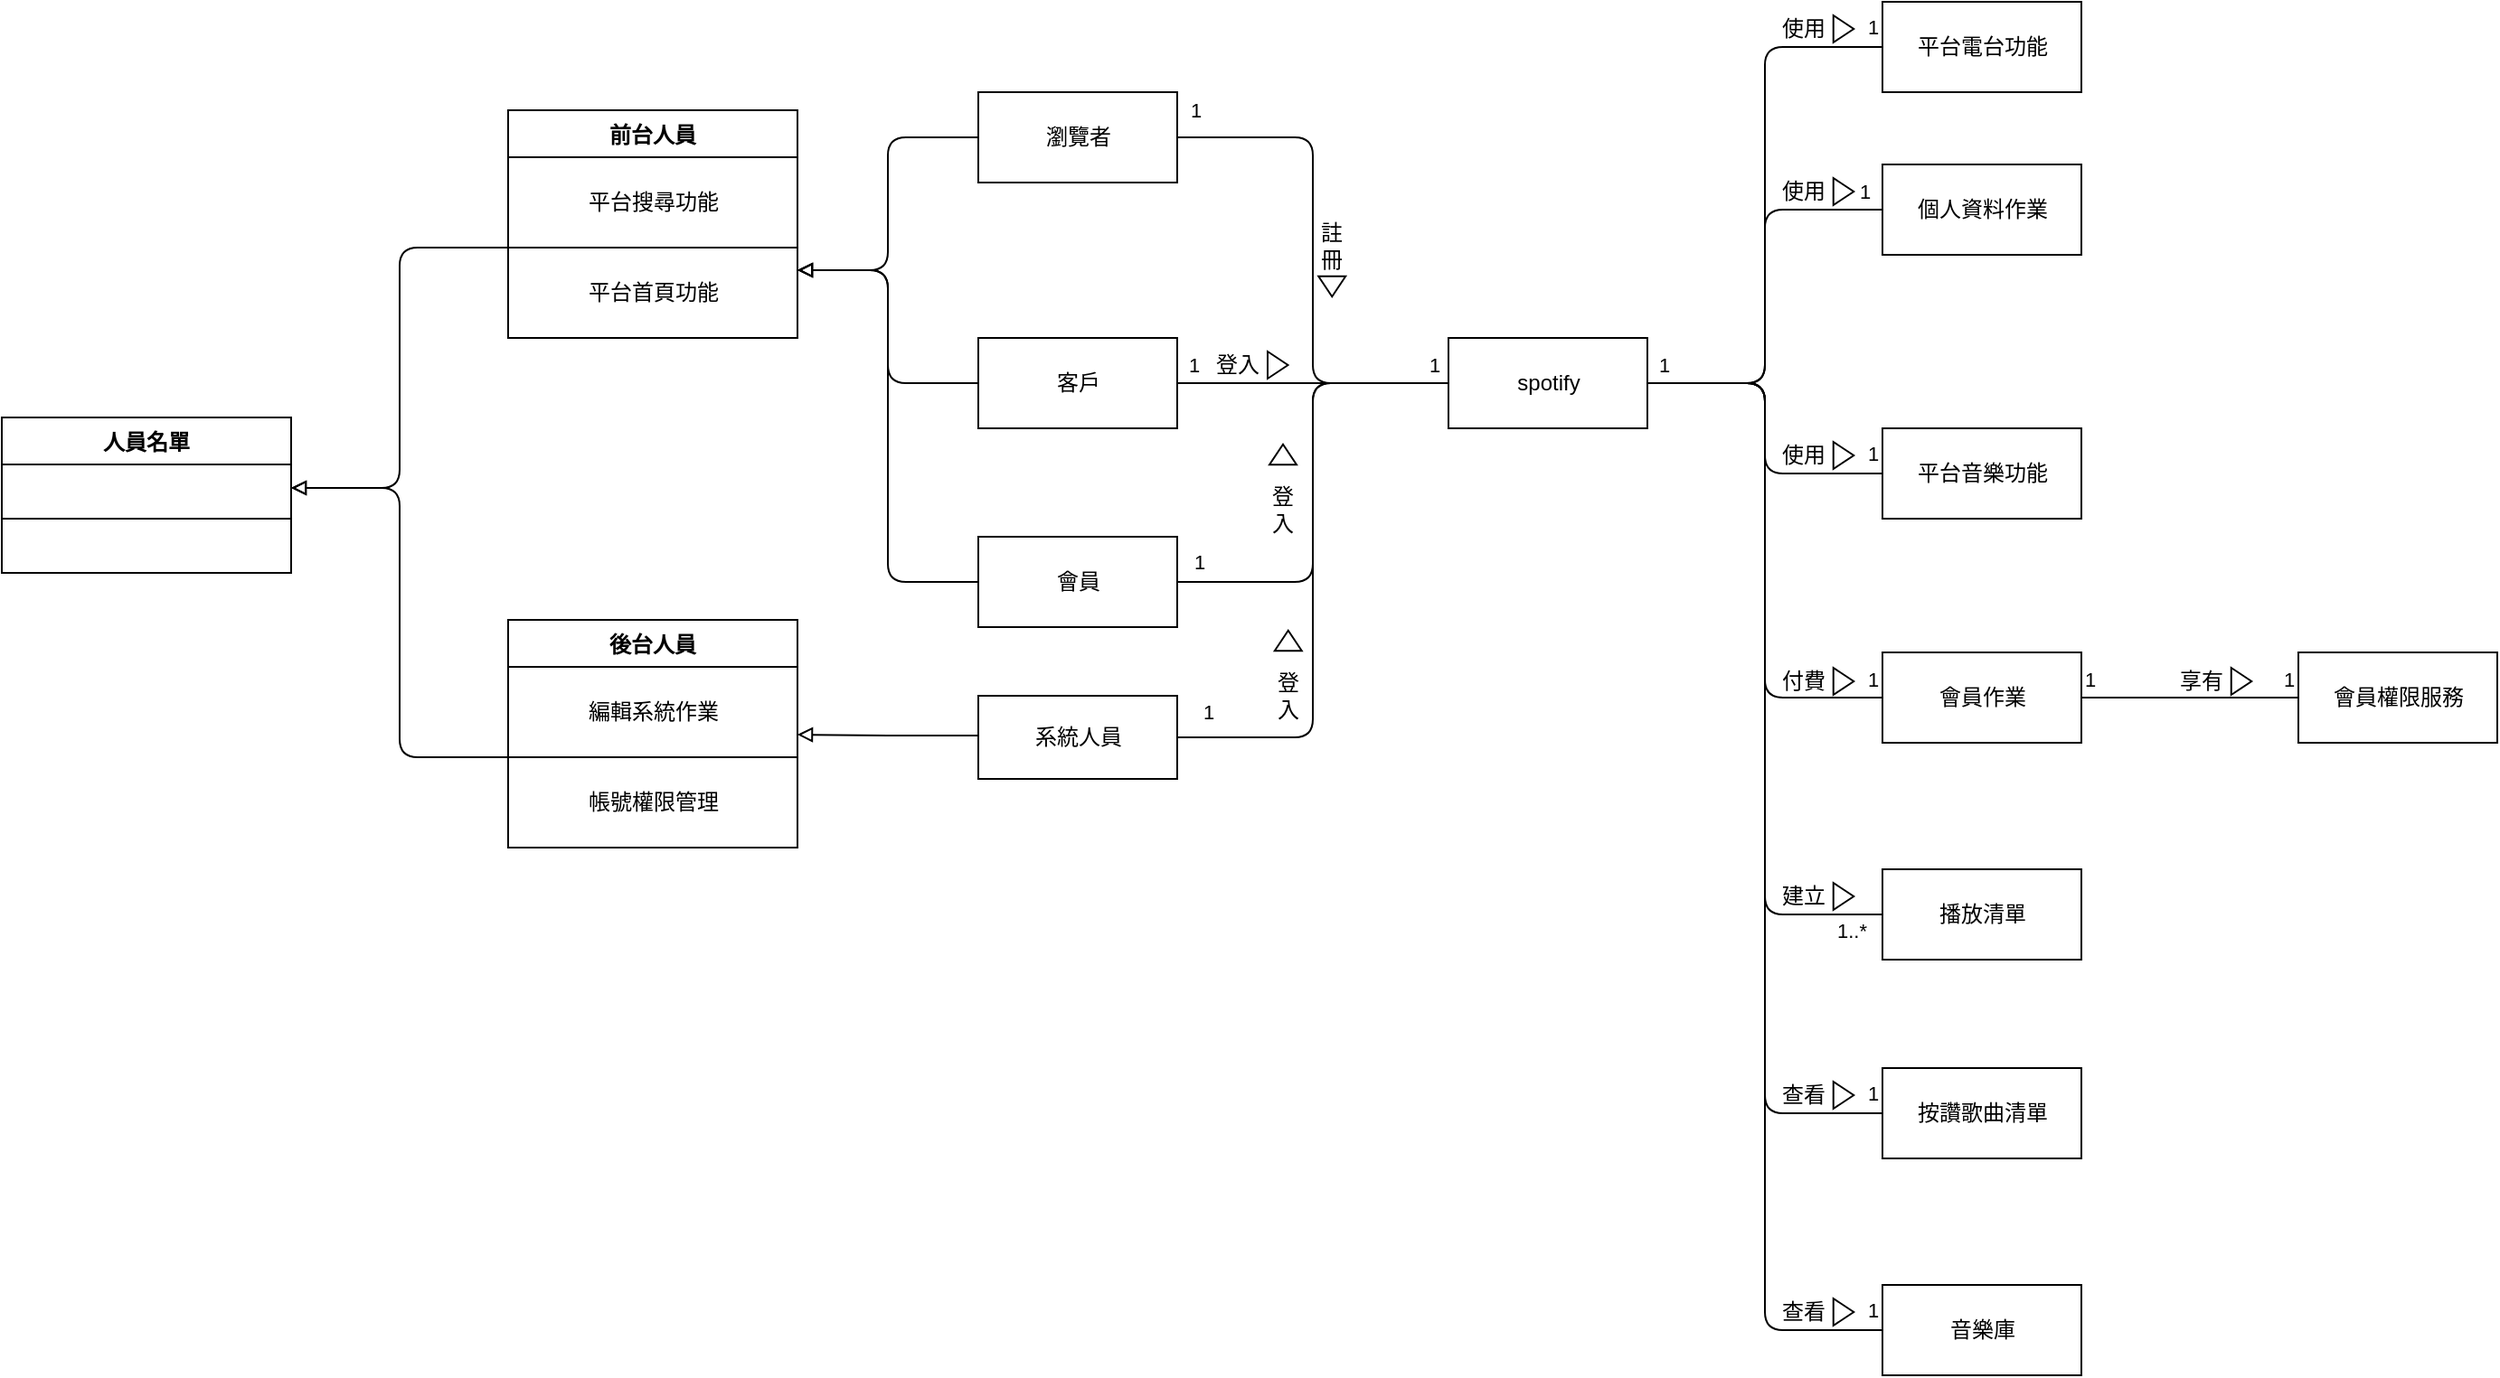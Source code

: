 <mxfile version="20.0.1" type="device" pages="12"><diagram id="_5zXz1LOQVKXUUVAPsrX" name="第一階段初步類別圖"><mxGraphModel dx="2074" dy="1846" grid="1" gridSize="10" guides="1" tooltips="1" connect="1" arrows="0" fold="1" page="1" pageScale="1" pageWidth="827" pageHeight="1169" math="0" shadow="0"><root><mxCell id="0"/><mxCell id="1" parent="0"/><mxCell id="y2UCHidl5mu8bHyzEedq-32" style="edgeStyle=orthogonalEdgeStyle;rounded=1;orthogonalLoop=1;jettySize=auto;html=1;exitX=1;exitY=0.5;exitDx=0;exitDy=0;entryX=0;entryY=0.5;entryDx=0;entryDy=0;endArrow=none;endFill=0;" parent="1" source="5a8OYBC55xrmFz2NIwah-1" target="q8BwaLd7_YD4249bUZY8-5" edge="1"><mxGeometry relative="1" as="geometry"/></mxCell><mxCell id="5a8OYBC55xrmFz2NIwah-1" value="spotify" style="html=1;" parent="1" vertex="1"><mxGeometry x="490" y="-84" width="110" height="50" as="geometry"/></mxCell><mxCell id="y2UCHidl5mu8bHyzEedq-15" style="edgeStyle=orthogonalEdgeStyle;rounded=1;orthogonalLoop=1;jettySize=auto;html=1;exitX=0;exitY=0.5;exitDx=0;exitDy=0;entryX=1;entryY=0.25;entryDx=0;entryDy=0;endArrow=block;endFill=0;" parent="1" source="5a8OYBC55xrmFz2NIwah-2" target="q8BwaLd7_YD4249bUZY8-4" edge="1"><mxGeometry relative="1" as="geometry"/></mxCell><mxCell id="y2UCHidl5mu8bHyzEedq-22" style="edgeStyle=orthogonalEdgeStyle;rounded=1;orthogonalLoop=1;jettySize=auto;html=1;exitX=1;exitY=0.5;exitDx=0;exitDy=0;entryX=0;entryY=0.5;entryDx=0;entryDy=0;endArrow=none;endFill=0;" parent="1" source="5a8OYBC55xrmFz2NIwah-2" target="5a8OYBC55xrmFz2NIwah-1" edge="1"><mxGeometry relative="1" as="geometry"/></mxCell><mxCell id="y2UCHidl5mu8bHyzEedq-47" value="1" style="edgeLabel;html=1;align=center;verticalAlign=middle;resizable=0;points=[];" parent="y2UCHidl5mu8bHyzEedq-22" vertex="1" connectable="0"><mxGeometry x="-0.934" y="3" relative="1" as="geometry"><mxPoint y="-12" as="offset"/></mxGeometry></mxCell><mxCell id="5a8OYBC55xrmFz2NIwah-2" value="瀏覽者" style="html=1;" parent="1" vertex="1"><mxGeometry x="230" y="-220" width="110" height="50" as="geometry"/></mxCell><mxCell id="y2UCHidl5mu8bHyzEedq-21" style="edgeStyle=orthogonalEdgeStyle;rounded=0;orthogonalLoop=1;jettySize=auto;html=1;exitX=0;exitY=0.5;exitDx=0;exitDy=0;entryX=1;entryY=0.75;entryDx=0;entryDy=0;endArrow=block;endFill=0;" parent="1" source="5a8OYBC55xrmFz2NIwah-3" target="v1vn9JpDL6oNegE888sW-7" edge="1"><mxGeometry relative="1" as="geometry"><Array as="points"><mxPoint x="230" y="136"/><mxPoint x="180" y="136"/></Array></mxGeometry></mxCell><mxCell id="y2UCHidl5mu8bHyzEedq-39" style="edgeStyle=orthogonalEdgeStyle;rounded=1;orthogonalLoop=1;jettySize=auto;html=1;exitX=1;exitY=0.5;exitDx=0;exitDy=0;entryX=0;entryY=0.5;entryDx=0;entryDy=0;endArrow=none;endFill=0;" parent="1" source="5a8OYBC55xrmFz2NIwah-3" target="5a8OYBC55xrmFz2NIwah-1" edge="1"><mxGeometry relative="1" as="geometry"/></mxCell><mxCell id="y2UCHidl5mu8bHyzEedq-48" value="1" style="edgeLabel;html=1;align=center;verticalAlign=middle;resizable=0;points=[];" parent="y2UCHidl5mu8bHyzEedq-39" vertex="1" connectable="0"><mxGeometry x="-0.873" relative="1" as="geometry"><mxPoint x="-5" y="-14" as="offset"/></mxGeometry></mxCell><mxCell id="5a8OYBC55xrmFz2NIwah-3" value="系統人員" style="html=1;" parent="1" vertex="1"><mxGeometry x="230" y="114" width="110" height="46" as="geometry"/></mxCell><mxCell id="y2UCHidl5mu8bHyzEedq-16" style="edgeStyle=orthogonalEdgeStyle;rounded=1;orthogonalLoop=1;jettySize=auto;html=1;exitX=0;exitY=0.5;exitDx=0;exitDy=0;entryX=1;entryY=0.25;entryDx=0;entryDy=0;endArrow=block;endFill=0;" parent="1" source="5a8OYBC55xrmFz2NIwah-4" target="q8BwaLd7_YD4249bUZY8-4" edge="1"><mxGeometry relative="1" as="geometry"/></mxCell><mxCell id="y2UCHidl5mu8bHyzEedq-23" style="edgeStyle=orthogonalEdgeStyle;rounded=1;orthogonalLoop=1;jettySize=auto;html=1;exitX=1;exitY=0.5;exitDx=0;exitDy=0;entryX=0;entryY=0.5;entryDx=0;entryDy=0;endArrow=none;endFill=0;" parent="1" source="5a8OYBC55xrmFz2NIwah-4" target="5a8OYBC55xrmFz2NIwah-1" edge="1"><mxGeometry relative="1" as="geometry"/></mxCell><mxCell id="y2UCHidl5mu8bHyzEedq-46" value="1" style="edgeLabel;html=1;align=center;verticalAlign=middle;resizable=0;points=[];" parent="y2UCHidl5mu8bHyzEedq-23" vertex="1" connectable="0"><mxGeometry x="-0.882" y="-2" relative="1" as="geometry"><mxPoint y="-12" as="offset"/></mxGeometry></mxCell><mxCell id="5a8OYBC55xrmFz2NIwah-4" value="客戶" style="html=1;" parent="1" vertex="1"><mxGeometry x="230" y="-84" width="110" height="50" as="geometry"/></mxCell><mxCell id="y2UCHidl5mu8bHyzEedq-17" style="edgeStyle=orthogonalEdgeStyle;rounded=1;orthogonalLoop=1;jettySize=auto;html=1;exitX=0;exitY=0.5;exitDx=0;exitDy=0;entryX=1;entryY=0.25;entryDx=0;entryDy=0;endArrow=block;endFill=0;" parent="1" source="5a8OYBC55xrmFz2NIwah-6" target="q8BwaLd7_YD4249bUZY8-4" edge="1"><mxGeometry relative="1" as="geometry"/></mxCell><mxCell id="y2UCHidl5mu8bHyzEedq-24" style="edgeStyle=orthogonalEdgeStyle;rounded=1;orthogonalLoop=1;jettySize=auto;html=1;exitX=1;exitY=0.5;exitDx=0;exitDy=0;entryX=0;entryY=0.5;entryDx=0;entryDy=0;endArrow=none;endFill=0;" parent="1" source="5a8OYBC55xrmFz2NIwah-6" target="5a8OYBC55xrmFz2NIwah-1" edge="1"><mxGeometry relative="1" as="geometry"/></mxCell><mxCell id="y2UCHidl5mu8bHyzEedq-44" value="1" style="edgeLabel;html=1;align=center;verticalAlign=middle;resizable=0;points=[];" parent="y2UCHidl5mu8bHyzEedq-24" vertex="1" connectable="0"><mxGeometry x="0.934" y="1" relative="1" as="geometry"><mxPoint y="-9" as="offset"/></mxGeometry></mxCell><mxCell id="y2UCHidl5mu8bHyzEedq-45" value="1" style="edgeLabel;html=1;align=center;verticalAlign=middle;resizable=0;points=[];" parent="y2UCHidl5mu8bHyzEedq-24" vertex="1" connectable="0"><mxGeometry x="-0.906" y="-1" relative="1" as="geometry"><mxPoint y="-12" as="offset"/></mxGeometry></mxCell><mxCell id="5a8OYBC55xrmFz2NIwah-6" value="會員" style="html=1;" parent="1" vertex="1"><mxGeometry x="230" y="26" width="110" height="50" as="geometry"/></mxCell><mxCell id="y2UCHidl5mu8bHyzEedq-33" style="edgeStyle=orthogonalEdgeStyle;rounded=1;orthogonalLoop=1;jettySize=auto;html=1;exitX=0;exitY=0.5;exitDx=0;exitDy=0;entryX=1;entryY=0.5;entryDx=0;entryDy=0;endArrow=none;endFill=0;" parent="1" source="v1vn9JpDL6oNegE888sW-6" target="5a8OYBC55xrmFz2NIwah-1" edge="1"><mxGeometry relative="1" as="geometry"/></mxCell><mxCell id="y2UCHidl5mu8bHyzEedq-70" value="1" style="edgeLabel;html=1;align=center;verticalAlign=middle;resizable=0;points=[];" parent="y2UCHidl5mu8bHyzEedq-33" vertex="1" connectable="0"><mxGeometry x="-0.878" y="-1" relative="1" as="geometry"><mxPoint x="4" y="-9" as="offset"/></mxGeometry></mxCell><mxCell id="v1vn9JpDL6oNegE888sW-6" value="個人資料作業" style="html=1;" parent="1" vertex="1"><mxGeometry x="730" y="-180" width="110" height="50" as="geometry"/></mxCell><mxCell id="y2UCHidl5mu8bHyzEedq-36" style="edgeStyle=orthogonalEdgeStyle;rounded=1;orthogonalLoop=1;jettySize=auto;html=1;exitX=0;exitY=0.5;exitDx=0;exitDy=0;entryX=1;entryY=0.5;entryDx=0;entryDy=0;endArrow=none;endFill=0;" parent="1" source="q8BwaLd7_YD4249bUZY8-2" target="5a8OYBC55xrmFz2NIwah-1" edge="1"><mxGeometry relative="1" as="geometry"/></mxCell><mxCell id="y2UCHidl5mu8bHyzEedq-38" style="edgeStyle=orthogonalEdgeStyle;rounded=1;orthogonalLoop=1;jettySize=auto;html=1;exitX=1;exitY=0.5;exitDx=0;exitDy=0;entryX=0;entryY=0.5;entryDx=0;entryDy=0;endArrow=none;endFill=0;" parent="1" source="q8BwaLd7_YD4249bUZY8-2" target="q8BwaLd7_YD4249bUZY8-10" edge="1"><mxGeometry relative="1" as="geometry"/></mxCell><mxCell id="q8BwaLd7_YD4249bUZY8-2" value="會員作業" style="html=1;" parent="1" vertex="1"><mxGeometry x="730" y="90" width="110" height="50" as="geometry"/></mxCell><mxCell id="y2UCHidl5mu8bHyzEedq-34" style="edgeStyle=orthogonalEdgeStyle;rounded=1;orthogonalLoop=1;jettySize=auto;html=1;exitX=0;exitY=0.5;exitDx=0;exitDy=0;entryX=1;entryY=0.5;entryDx=0;entryDy=0;endArrow=none;endFill=0;" parent="1" source="q8BwaLd7_YD4249bUZY8-3" target="5a8OYBC55xrmFz2NIwah-1" edge="1"><mxGeometry relative="1" as="geometry"/></mxCell><mxCell id="q8BwaLd7_YD4249bUZY8-3" value="平台音樂功能" style="html=1;" parent="1" vertex="1"><mxGeometry x="730" y="-34" width="110" height="50" as="geometry"/></mxCell><mxCell id="q8BwaLd7_YD4249bUZY8-5" value="平台電台功能" style="html=1;" parent="1" vertex="1"><mxGeometry x="730" y="-270" width="110" height="50" as="geometry"/></mxCell><mxCell id="y2UCHidl5mu8bHyzEedq-37" style="edgeStyle=orthogonalEdgeStyle;rounded=1;orthogonalLoop=1;jettySize=auto;html=1;exitX=0;exitY=0.5;exitDx=0;exitDy=0;entryX=1;entryY=0.5;entryDx=0;entryDy=0;endArrow=none;endFill=0;" parent="1" source="q8BwaLd7_YD4249bUZY8-9" target="5a8OYBC55xrmFz2NIwah-1" edge="1"><mxGeometry relative="1" as="geometry"/></mxCell><mxCell id="y2UCHidl5mu8bHyzEedq-69" value="1" style="edgeLabel;html=1;align=center;verticalAlign=middle;resizable=0;points=[];" parent="y2UCHidl5mu8bHyzEedq-37" vertex="1" connectable="0"><mxGeometry x="0.961" relative="1" as="geometry"><mxPoint y="-10" as="offset"/></mxGeometry></mxCell><mxCell id="q8BwaLd7_YD4249bUZY8-9" value="播放清單" style="html=1;" parent="1" vertex="1"><mxGeometry x="730" y="210" width="110" height="50" as="geometry"/></mxCell><mxCell id="q8BwaLd7_YD4249bUZY8-10" value="會員權限服務" style="html=1;" parent="1" vertex="1"><mxGeometry x="960" y="90" width="110" height="50" as="geometry"/></mxCell><mxCell id="y2UCHidl5mu8bHyzEedq-3" value="前台人員" style="swimlane;fontStyle=1;align=center;verticalAlign=top;childLayout=stackLayout;horizontal=1;startSize=26;horizontalStack=0;resizeParent=1;resizeParentMax=0;resizeLast=0;collapsible=1;marginBottom=0;" parent="1" vertex="1"><mxGeometry x="-30" y="-210" width="160" height="126" as="geometry"/></mxCell><mxCell id="q8BwaLd7_YD4249bUZY8-8" value="平台搜尋功能" style="html=1;" parent="y2UCHidl5mu8bHyzEedq-3" vertex="1"><mxGeometry y="26" width="160" height="50" as="geometry"/></mxCell><mxCell id="q8BwaLd7_YD4249bUZY8-4" value="平台首頁功能" style="html=1;" parent="y2UCHidl5mu8bHyzEedq-3" vertex="1"><mxGeometry y="76" width="160" height="50" as="geometry"/></mxCell><mxCell id="y2UCHidl5mu8bHyzEedq-7" value="後台人員" style="swimlane;fontStyle=1;align=center;verticalAlign=top;childLayout=stackLayout;horizontal=1;startSize=26;horizontalStack=0;resizeParent=1;resizeParentMax=0;resizeLast=0;collapsible=1;marginBottom=0;" parent="1" vertex="1"><mxGeometry x="-30" y="72" width="160" height="126" as="geometry"/></mxCell><mxCell id="v1vn9JpDL6oNegE888sW-7" value="編輯系統作業" style="html=1;" parent="y2UCHidl5mu8bHyzEedq-7" vertex="1"><mxGeometry y="26" width="160" height="50" as="geometry"/></mxCell><mxCell id="q8BwaLd7_YD4249bUZY8-6" value="帳號權限管理" style="html=1;" parent="y2UCHidl5mu8bHyzEedq-7" vertex="1"><mxGeometry y="76" width="160" height="50" as="geometry"/></mxCell><mxCell id="y2UCHidl5mu8bHyzEedq-11" value="人員名單" style="swimlane;fontStyle=1;align=center;verticalAlign=top;childLayout=stackLayout;horizontal=1;startSize=26;horizontalStack=0;resizeParent=1;resizeParentMax=0;resizeLast=0;collapsible=1;marginBottom=0;" parent="1" vertex="1"><mxGeometry x="-310" y="-40" width="160" height="86" as="geometry"/></mxCell><mxCell id="y2UCHidl5mu8bHyzEedq-12" value=" " style="text;strokeColor=none;fillColor=none;align=left;verticalAlign=top;spacingLeft=4;spacingRight=4;overflow=hidden;rotatable=0;points=[[0,0.5],[1,0.5]];portConstraint=eastwest;" parent="y2UCHidl5mu8bHyzEedq-11" vertex="1"><mxGeometry y="26" width="160" height="26" as="geometry"/></mxCell><mxCell id="y2UCHidl5mu8bHyzEedq-13" value="" style="line;strokeWidth=1;fillColor=none;align=left;verticalAlign=middle;spacingTop=-1;spacingLeft=3;spacingRight=3;rotatable=0;labelPosition=right;points=[];portConstraint=eastwest;" parent="y2UCHidl5mu8bHyzEedq-11" vertex="1"><mxGeometry y="52" width="160" height="8" as="geometry"/></mxCell><mxCell id="y2UCHidl5mu8bHyzEedq-14" value=" " style="text;strokeColor=none;fillColor=none;align=left;verticalAlign=top;spacingLeft=4;spacingRight=4;overflow=hidden;rotatable=0;points=[[0,0.5],[1,0.5]];portConstraint=eastwest;" parent="y2UCHidl5mu8bHyzEedq-11" vertex="1"><mxGeometry y="60" width="160" height="26" as="geometry"/></mxCell><mxCell id="y2UCHidl5mu8bHyzEedq-25" value="" style="triangle;whiteSpace=wrap;html=1;rotation=90;" parent="1" vertex="1"><mxGeometry x="420" y="-120" width="11.25" height="15" as="geometry"/></mxCell><mxCell id="y2UCHidl5mu8bHyzEedq-27" value="註冊" style="text;html=1;strokeColor=none;fillColor=none;align=center;verticalAlign=middle;whiteSpace=wrap;rounded=0;" parent="1" vertex="1"><mxGeometry x="417.13" y="-150" width="17" height="30" as="geometry"/></mxCell><mxCell id="y2UCHidl5mu8bHyzEedq-28" value="登入" style="text;html=1;strokeColor=none;fillColor=none;align=center;verticalAlign=middle;whiteSpace=wrap;rounded=0;" parent="1" vertex="1"><mxGeometry x="390" y="-4" width="17" height="30" as="geometry"/></mxCell><mxCell id="y2UCHidl5mu8bHyzEedq-29" value="" style="triangle;whiteSpace=wrap;html=1;rotation=-90;" parent="1" vertex="1"><mxGeometry x="392.88" y="-27" width="11.25" height="15" as="geometry"/></mxCell><mxCell id="y2UCHidl5mu8bHyzEedq-30" value="" style="triangle;whiteSpace=wrap;html=1;rotation=0;" parent="1" vertex="1"><mxGeometry x="390" y="-76.5" width="11.25" height="15" as="geometry"/></mxCell><mxCell id="y2UCHidl5mu8bHyzEedq-31" value="登入" style="text;html=1;strokeColor=none;fillColor=none;align=center;verticalAlign=middle;whiteSpace=wrap;rounded=0;" parent="1" vertex="1"><mxGeometry x="357.13" y="-84" width="32.87" height="30" as="geometry"/></mxCell><mxCell id="y2UCHidl5mu8bHyzEedq-40" value="登入" style="text;html=1;strokeColor=none;fillColor=none;align=center;verticalAlign=middle;whiteSpace=wrap;rounded=0;" parent="1" vertex="1"><mxGeometry x="392.88" y="99" width="17" height="30" as="geometry"/></mxCell><mxCell id="y2UCHidl5mu8bHyzEedq-41" value="" style="triangle;whiteSpace=wrap;html=1;rotation=-90;" parent="1" vertex="1"><mxGeometry x="395.76" y="76" width="11.25" height="15" as="geometry"/></mxCell><mxCell id="y2UCHidl5mu8bHyzEedq-57" value="建立" style="text;html=1;strokeColor=none;fillColor=none;align=center;verticalAlign=middle;whiteSpace=wrap;rounded=0;" parent="1" vertex="1"><mxGeometry x="670" y="210" width="32.87" height="30" as="geometry"/></mxCell><mxCell id="y2UCHidl5mu8bHyzEedq-58" value="" style="triangle;whiteSpace=wrap;html=1;rotation=0;" parent="1" vertex="1"><mxGeometry x="702.87" y="217.5" width="11.25" height="15" as="geometry"/></mxCell><mxCell id="y2UCHidl5mu8bHyzEedq-59" value="使用" style="text;html=1;strokeColor=none;fillColor=none;align=center;verticalAlign=middle;whiteSpace=wrap;rounded=0;" parent="1" vertex="1"><mxGeometry x="670" y="-34" width="32.87" height="30" as="geometry"/></mxCell><mxCell id="y2UCHidl5mu8bHyzEedq-60" value="" style="triangle;whiteSpace=wrap;html=1;rotation=0;" parent="1" vertex="1"><mxGeometry x="702.87" y="-26.5" width="11.25" height="15" as="geometry"/></mxCell><mxCell id="y2UCHidl5mu8bHyzEedq-61" value="使用" style="text;html=1;strokeColor=none;fillColor=none;align=center;verticalAlign=middle;whiteSpace=wrap;rounded=0;" parent="1" vertex="1"><mxGeometry x="670" y="-180" width="32.87" height="30" as="geometry"/></mxCell><mxCell id="y2UCHidl5mu8bHyzEedq-62" value="" style="triangle;whiteSpace=wrap;html=1;rotation=0;" parent="1" vertex="1"><mxGeometry x="702.87" y="-172.5" width="11.25" height="15" as="geometry"/></mxCell><mxCell id="y2UCHidl5mu8bHyzEedq-63" value="使用" style="text;html=1;strokeColor=none;fillColor=none;align=center;verticalAlign=middle;whiteSpace=wrap;rounded=0;" parent="1" vertex="1"><mxGeometry x="670" y="-270" width="32.87" height="30" as="geometry"/></mxCell><mxCell id="y2UCHidl5mu8bHyzEedq-64" value="" style="triangle;whiteSpace=wrap;html=1;rotation=0;" parent="1" vertex="1"><mxGeometry x="702.87" y="-262.5" width="11.25" height="15" as="geometry"/></mxCell><mxCell id="y2UCHidl5mu8bHyzEedq-65" value="付費" style="text;html=1;strokeColor=none;fillColor=none;align=center;verticalAlign=middle;whiteSpace=wrap;rounded=0;" parent="1" vertex="1"><mxGeometry x="670" y="91" width="32.87" height="30" as="geometry"/></mxCell><mxCell id="y2UCHidl5mu8bHyzEedq-66" value="" style="triangle;whiteSpace=wrap;html=1;rotation=0;" parent="1" vertex="1"><mxGeometry x="702.87" y="98.5" width="11.25" height="15" as="geometry"/></mxCell><mxCell id="y2UCHidl5mu8bHyzEedq-67" value="享有" style="text;html=1;strokeColor=none;fillColor=none;align=center;verticalAlign=middle;whiteSpace=wrap;rounded=0;" parent="1" vertex="1"><mxGeometry x="890" y="91" width="32.87" height="30" as="geometry"/></mxCell><mxCell id="y2UCHidl5mu8bHyzEedq-68" value="" style="triangle;whiteSpace=wrap;html=1;rotation=0;" parent="1" vertex="1"><mxGeometry x="922.87" y="98.5" width="11.25" height="15" as="geometry"/></mxCell><mxCell id="y2UCHidl5mu8bHyzEedq-71" value="&lt;span style=&quot;color: rgb(0, 0, 0); font-family: Helvetica; font-size: 11px; font-style: normal; font-variant-ligatures: normal; font-variant-caps: normal; font-weight: 400; letter-spacing: normal; orphans: 2; text-align: center; text-indent: 0px; text-transform: none; widows: 2; word-spacing: 0px; -webkit-text-stroke-width: 0px; background-color: rgb(255, 255, 255); text-decoration-thickness: initial; text-decoration-style: initial; text-decoration-color: initial; float: none; display: inline !important;&quot;&gt;1&lt;/span&gt;" style="text;whiteSpace=wrap;html=1;" parent="1" vertex="1"><mxGeometry x="720" y="-34.5" width="30" height="30" as="geometry"/></mxCell><mxCell id="y2UCHidl5mu8bHyzEedq-72" value="&lt;span style=&quot;color: rgb(0, 0, 0); font-family: Helvetica; font-size: 11px; font-style: normal; font-variant-ligatures: normal; font-variant-caps: normal; font-weight: 400; letter-spacing: normal; orphans: 2; text-align: center; text-indent: 0px; text-transform: none; widows: 2; word-spacing: 0px; -webkit-text-stroke-width: 0px; background-color: rgb(255, 255, 255); text-decoration-thickness: initial; text-decoration-style: initial; text-decoration-color: initial; float: none; display: inline !important;&quot;&gt;1&lt;/span&gt;" style="text;whiteSpace=wrap;html=1;" parent="1" vertex="1"><mxGeometry x="720" y="91" width="30" height="30" as="geometry"/></mxCell><mxCell id="y2UCHidl5mu8bHyzEedq-74" value="&lt;span style=&quot;color: rgb(0, 0, 0); font-family: Helvetica; font-size: 11px; font-style: normal; font-variant-ligatures: normal; font-variant-caps: normal; font-weight: 400; letter-spacing: normal; orphans: 2; text-align: center; text-indent: 0px; text-transform: none; widows: 2; word-spacing: 0px; -webkit-text-stroke-width: 0px; background-color: rgb(255, 255, 255); text-decoration-thickness: initial; text-decoration-style: initial; text-decoration-color: initial; float: none; display: inline !important;&quot;&gt;1..*&lt;/span&gt;" style="text;whiteSpace=wrap;html=1;" parent="1" vertex="1"><mxGeometry x="702.87" y="230" width="30" height="30" as="geometry"/></mxCell><mxCell id="y2UCHidl5mu8bHyzEedq-75" value="&lt;span style=&quot;color: rgb(0, 0, 0); font-family: Helvetica; font-size: 11px; font-style: normal; font-variant-ligatures: normal; font-variant-caps: normal; font-weight: 400; letter-spacing: normal; orphans: 2; text-align: center; text-indent: 0px; text-transform: none; widows: 2; word-spacing: 0px; -webkit-text-stroke-width: 0px; background-color: rgb(255, 255, 255); text-decoration-thickness: initial; text-decoration-style: initial; text-decoration-color: initial; float: none; display: inline !important;&quot;&gt;1&lt;/span&gt;" style="text;whiteSpace=wrap;html=1;" parent="1" vertex="1"><mxGeometry x="720" y="-270" width="30" height="30" as="geometry"/></mxCell><mxCell id="y2UCHidl5mu8bHyzEedq-77" value="&lt;span style=&quot;color: rgb(0, 0, 0); font-family: Helvetica; font-size: 11px; font-style: normal; font-variant-ligatures: normal; font-variant-caps: normal; font-weight: 400; letter-spacing: normal; orphans: 2; text-align: center; text-indent: 0px; text-transform: none; widows: 2; word-spacing: 0px; -webkit-text-stroke-width: 0px; background-color: rgb(255, 255, 255); text-decoration-thickness: initial; text-decoration-style: initial; text-decoration-color: initial; float: none; display: inline !important;&quot;&gt;1&lt;/span&gt;" style="text;whiteSpace=wrap;html=1;" parent="1" vertex="1"><mxGeometry x="840" y="91" width="30" height="30" as="geometry"/></mxCell><mxCell id="y2UCHidl5mu8bHyzEedq-78" value="&lt;span style=&quot;color: rgb(0, 0, 0); font-family: Helvetica; font-size: 11px; font-style: normal; font-variant-ligatures: normal; font-variant-caps: normal; font-weight: 400; letter-spacing: normal; orphans: 2; text-align: center; text-indent: 0px; text-transform: none; widows: 2; word-spacing: 0px; -webkit-text-stroke-width: 0px; background-color: rgb(255, 255, 255); text-decoration-thickness: initial; text-decoration-style: initial; text-decoration-color: initial; float: none; display: inline !important;&quot;&gt;1&lt;/span&gt;" style="text;whiteSpace=wrap;html=1;" parent="1" vertex="1"><mxGeometry x="950" y="91" width="30" height="30" as="geometry"/></mxCell><mxCell id="y2UCHidl5mu8bHyzEedq-81" style="edgeStyle=orthogonalEdgeStyle;rounded=1;orthogonalLoop=1;jettySize=auto;html=1;exitX=0;exitY=0.5;exitDx=0;exitDy=0;entryX=1;entryY=0.5;entryDx=0;entryDy=0;endArrow=none;endFill=0;" parent="1" source="y2UCHidl5mu8bHyzEedq-79" target="5a8OYBC55xrmFz2NIwah-1" edge="1"><mxGeometry relative="1" as="geometry"/></mxCell><mxCell id="y2UCHidl5mu8bHyzEedq-79" value="按讚歌曲清單" style="html=1;" parent="1" vertex="1"><mxGeometry x="730" y="320" width="110" height="50" as="geometry"/></mxCell><mxCell id="y2UCHidl5mu8bHyzEedq-82" style="edgeStyle=orthogonalEdgeStyle;rounded=1;orthogonalLoop=1;jettySize=auto;html=1;exitX=0;exitY=0.5;exitDx=0;exitDy=0;entryX=1;entryY=0.5;entryDx=0;entryDy=0;endArrow=none;endFill=0;" parent="1" source="y2UCHidl5mu8bHyzEedq-80" target="5a8OYBC55xrmFz2NIwah-1" edge="1"><mxGeometry relative="1" as="geometry"/></mxCell><mxCell id="y2UCHidl5mu8bHyzEedq-80" value="音樂庫" style="html=1;" parent="1" vertex="1"><mxGeometry x="730" y="440" width="110" height="50" as="geometry"/></mxCell><mxCell id="y2UCHidl5mu8bHyzEedq-83" value="查看" style="text;html=1;strokeColor=none;fillColor=none;align=center;verticalAlign=middle;whiteSpace=wrap;rounded=0;" parent="1" vertex="1"><mxGeometry x="670" y="320" width="32.87" height="30" as="geometry"/></mxCell><mxCell id="y2UCHidl5mu8bHyzEedq-84" value="" style="triangle;whiteSpace=wrap;html=1;rotation=0;" parent="1" vertex="1"><mxGeometry x="702.87" y="327.5" width="11.25" height="15" as="geometry"/></mxCell><mxCell id="y2UCHidl5mu8bHyzEedq-85" value="&lt;span style=&quot;color: rgb(0, 0, 0); font-family: Helvetica; font-size: 11px; font-style: normal; font-variant-ligatures: normal; font-variant-caps: normal; font-weight: 400; letter-spacing: normal; orphans: 2; text-align: center; text-indent: 0px; text-transform: none; widows: 2; word-spacing: 0px; -webkit-text-stroke-width: 0px; background-color: rgb(255, 255, 255); text-decoration-thickness: initial; text-decoration-style: initial; text-decoration-color: initial; float: none; display: inline !important;&quot;&gt;1&lt;/span&gt;" style="text;whiteSpace=wrap;html=1;" parent="1" vertex="1"><mxGeometry x="720" y="320" width="30" height="30" as="geometry"/></mxCell><mxCell id="y2UCHidl5mu8bHyzEedq-86" value="查看" style="text;html=1;strokeColor=none;fillColor=none;align=center;verticalAlign=middle;whiteSpace=wrap;rounded=0;" parent="1" vertex="1"><mxGeometry x="670" y="440" width="32.87" height="30" as="geometry"/></mxCell><mxCell id="y2UCHidl5mu8bHyzEedq-87" value="" style="triangle;whiteSpace=wrap;html=1;rotation=0;" parent="1" vertex="1"><mxGeometry x="702.87" y="447.5" width="11.25" height="15" as="geometry"/></mxCell><mxCell id="y2UCHidl5mu8bHyzEedq-88" value="&lt;span style=&quot;color: rgb(0, 0, 0); font-family: Helvetica; font-size: 11px; font-style: normal; font-variant-ligatures: normal; font-variant-caps: normal; font-weight: 400; letter-spacing: normal; orphans: 2; text-align: center; text-indent: 0px; text-transform: none; widows: 2; word-spacing: 0px; -webkit-text-stroke-width: 0px; background-color: rgb(255, 255, 255); text-decoration-thickness: initial; text-decoration-style: initial; text-decoration-color: initial; float: none; display: inline !important;&quot;&gt;1&lt;/span&gt;" style="text;whiteSpace=wrap;html=1;" parent="1" vertex="1"><mxGeometry x="720" y="440" width="30" height="30" as="geometry"/></mxCell><mxCell id="y2UCHidl5mu8bHyzEedq-90" style="edgeStyle=orthogonalEdgeStyle;rounded=1;orthogonalLoop=1;jettySize=auto;html=1;exitX=0;exitY=1;exitDx=0;exitDy=0;entryX=1;entryY=0.5;entryDx=0;entryDy=0;endArrow=block;endFill=0;" parent="1" source="v1vn9JpDL6oNegE888sW-7" target="y2UCHidl5mu8bHyzEedq-12" edge="1"><mxGeometry relative="1" as="geometry"><Array as="points"><mxPoint x="-90" y="148"/><mxPoint x="-90" y="-1"/></Array></mxGeometry></mxCell><mxCell id="y2UCHidl5mu8bHyzEedq-91" style="edgeStyle=orthogonalEdgeStyle;rounded=1;orthogonalLoop=1;jettySize=auto;html=1;exitX=0;exitY=1;exitDx=0;exitDy=0;entryX=1;entryY=0.5;entryDx=0;entryDy=0;endArrow=block;endFill=0;" parent="1" source="q8BwaLd7_YD4249bUZY8-8" target="y2UCHidl5mu8bHyzEedq-12" edge="1"><mxGeometry relative="1" as="geometry"><Array as="points"><mxPoint x="-90" y="-134"/><mxPoint x="-90" y="-1"/></Array></mxGeometry></mxCell></root></mxGraphModel></diagram><diagram id="udt20LWNuuDN7H2QGgEF" name="初步類別圖-合併"><mxGraphModel dx="1247" dy="677" grid="1" gridSize="10" guides="1" tooltips="1" connect="1" arrows="1" fold="1" page="1" pageScale="1" pageWidth="827" pageHeight="1169" math="0" shadow="0"><root><mxCell id="0"/><mxCell id="1" parent="0"/><mxCell id="6aDmwpnQp_CjcMTibCvW-1" value="Browser" style="swimlane;fontStyle=1;align=center;verticalAlign=top;childLayout=stackLayout;horizontal=1;startSize=26;horizontalStack=0;resizeParent=1;resizeParentMax=0;resizeLast=0;collapsible=1;marginBottom=0;" parent="1" vertex="1"><mxGeometry x="339" y="350" width="160" height="52" as="geometry"/></mxCell><mxCell id="6aDmwpnQp_CjcMTibCvW-2" value=" " style="text;strokeColor=default;fillColor=none;align=left;verticalAlign=top;spacingLeft=4;spacingRight=4;overflow=hidden;rotatable=0;points=[[0,0.5],[1,0.5]];portConstraint=eastwest;" parent="6aDmwpnQp_CjcMTibCvW-1" vertex="1"><mxGeometry y="26" width="160" height="26" as="geometry"/></mxCell><mxCell id="6aDmwpnQp_CjcMTibCvW-7" value="Spotify_SingUpActivity" style="swimlane;fontStyle=1;align=center;verticalAlign=top;childLayout=stackLayout;horizontal=1;startSize=26;horizontalStack=0;resizeParent=1;resizeParentMax=0;resizeLast=0;collapsible=1;marginBottom=0;strokeColor=default;" parent="1" vertex="1"><mxGeometry x="1346.43" y="350" width="160" height="80" as="geometry"/></mxCell><mxCell id="6aDmwpnQp_CjcMTibCvW-8" value=" " style="text;strokeColor=none;fillColor=none;align=left;verticalAlign=top;spacingLeft=4;spacingRight=4;overflow=hidden;rotatable=0;points=[[0,0.5],[1,0.5]];portConstraint=eastwest;" parent="6aDmwpnQp_CjcMTibCvW-7" vertex="1"><mxGeometry y="26" width="160" height="54" as="geometry"/></mxCell><mxCell id="phSkyhRR1ew9x5pmqvej-1" value="Customer" style="swimlane;fontStyle=1;align=center;verticalAlign=top;childLayout=stackLayout;horizontal=1;startSize=26;horizontalStack=0;resizeParent=1;resizeParentMax=0;resizeLast=0;collapsible=1;marginBottom=0;" parent="1" vertex="1"><mxGeometry x="339" y="613" width="160" height="52" as="geometry"/></mxCell><mxCell id="phSkyhRR1ew9x5pmqvej-2" value=" " style="text;strokeColor=default;fillColor=none;align=left;verticalAlign=top;spacingLeft=4;spacingRight=4;overflow=hidden;rotatable=0;points=[[0,0.5],[1,0.5]];portConstraint=eastwest;" parent="phSkyhRR1ew9x5pmqvej-1" vertex="1"><mxGeometry y="26" width="160" height="26" as="geometry"/></mxCell><mxCell id="phSkyhRR1ew9x5pmqvej-4" value="member" style="swimlane;fontStyle=1;align=center;verticalAlign=top;childLayout=stackLayout;horizontal=1;startSize=26;horizontalStack=0;resizeParent=1;resizeParentMax=0;resizeLast=0;collapsible=1;marginBottom=0;" parent="1" vertex="1"><mxGeometry x="339" y="873" width="160" height="104" as="geometry"/></mxCell><mxCell id="phSkyhRR1ew9x5pmqvej-5" value="ListenEverySong:bool" style="text;strokeColor=none;fillColor=none;align=left;verticalAlign=top;spacingLeft=4;spacingRight=4;overflow=hidden;rotatable=0;points=[[0,0.5],[1,0.5]];portConstraint=eastwest;" parent="phSkyhRR1ew9x5pmqvej-4" vertex="1"><mxGeometry y="26" width="160" height="26" as="geometry"/></mxCell><mxCell id="phSkyhRR1ew9x5pmqvej-6" value="NoAdvertise:bool" style="text;strokeColor=none;fillColor=none;align=left;verticalAlign=top;spacingLeft=4;spacingRight=4;overflow=hidden;rotatable=0;points=[[0,0.5],[1,0.5]];portConstraint=eastwest;" parent="phSkyhRR1ew9x5pmqvej-4" vertex="1"><mxGeometry y="52" width="160" height="26" as="geometry"/></mxCell><mxCell id="phSkyhRR1ew9x5pmqvej-7" value="&amp;nbsp;DownloadMusic_album:bool" style="html=1;strokeColor=none;fillColor=none;align=left;" parent="phSkyhRR1ew9x5pmqvej-4" vertex="1"><mxGeometry y="78" width="160" height="26" as="geometry"/></mxCell><mxCell id="phSkyhRR1ew9x5pmqvej-8" value="Information" style="swimlane;fontStyle=1;align=center;verticalAlign=top;childLayout=stackLayout;horizontal=1;startSize=26;horizontalStack=0;resizeParent=1;resizeParentMax=0;resizeLast=0;collapsible=1;marginBottom=0;" parent="1" vertex="1"><mxGeometry x="29" y="715" width="160" height="278" as="geometry"/></mxCell><mxCell id="phSkyhRR1ew9x5pmqvej-9" value="Id:string" style="text;strokeColor=none;fillColor=none;align=left;verticalAlign=top;spacingLeft=4;spacingRight=4;overflow=hidden;rotatable=0;points=[[0,0.5],[1,0.5]];portConstraint=eastwest;" parent="phSkyhRR1ew9x5pmqvej-8" vertex="1"><mxGeometry y="26" width="160" height="24" as="geometry"/></mxCell><mxCell id="okcoGKO6PdzDzBjaaZr3-1" value="Name:string" style="text;strokeColor=none;fillColor=none;align=left;verticalAlign=top;spacingLeft=4;spacingRight=4;overflow=hidden;rotatable=0;points=[[0,0.5],[1,0.5]];portConstraint=eastwest;" vertex="1" parent="phSkyhRR1ew9x5pmqvej-8"><mxGeometry y="50" width="160" height="26" as="geometry"/></mxCell><mxCell id="phSkyhRR1ew9x5pmqvej-11" value="Email:string" style="text;strokeColor=none;fillColor=none;align=left;verticalAlign=top;spacingLeft=4;spacingRight=4;overflow=hidden;rotatable=0;points=[[0,0.5],[1,0.5]];portConstraint=eastwest;" parent="phSkyhRR1ew9x5pmqvej-8" vertex="1"><mxGeometry y="76" width="160" height="22" as="geometry"/></mxCell><mxCell id="phSkyhRR1ew9x5pmqvej-12" value="Password:string" style="text;strokeColor=none;fillColor=none;align=left;verticalAlign=top;spacingLeft=4;spacingRight=4;overflow=hidden;rotatable=0;points=[[0,0.5],[1,0.5]];portConstraint=eastwest;" parent="phSkyhRR1ew9x5pmqvej-8" vertex="1"><mxGeometry y="98" width="160" height="26" as="geometry"/></mxCell><mxCell id="phSkyhRR1ew9x5pmqvej-13" value="Gender:string" style="text;strokeColor=none;fillColor=none;align=left;verticalAlign=top;spacingLeft=4;spacingRight=4;overflow=hidden;rotatable=0;points=[[0,0.5],[1,0.5]];portConstraint=eastwest;" parent="phSkyhRR1ew9x5pmqvej-8" vertex="1"><mxGeometry y="124" width="160" height="26" as="geometry"/></mxCell><mxCell id="phSkyhRR1ew9x5pmqvej-14" value="&amp;nbsp;Place:string" style="html=1;align=left;fillColor=none;strokeColor=none;" parent="phSkyhRR1ew9x5pmqvej-8" vertex="1"><mxGeometry y="150" width="160" height="32" as="geometry"/></mxCell><mxCell id="phSkyhRR1ew9x5pmqvej-15" value="&amp;nbsp;Country:string" style="html=1;align=left;fillColor=none;strokeColor=none;" parent="phSkyhRR1ew9x5pmqvej-8" vertex="1"><mxGeometry y="182" width="160" height="32" as="geometry"/></mxCell><mxCell id="phSkyhRR1ew9x5pmqvej-16" value="&amp;nbsp;DateofBirth:int" style="html=1;align=left;fillColor=none;strokeColor=none;" parent="phSkyhRR1ew9x5pmqvej-8" vertex="1"><mxGeometry y="214" width="160" height="32" as="geometry"/></mxCell><mxCell id="Pd3-l8LX2K_oYqHtBjOE-2" value="&amp;nbsp;Pay_Member:bool" style="html=1;align=left;fillColor=none;strokeColor=none;" parent="phSkyhRR1ew9x5pmqvej-8" vertex="1"><mxGeometry y="246" width="160" height="32" as="geometry"/></mxCell><mxCell id="phSkyhRR1ew9x5pmqvej-17" style="edgeStyle=orthogonalEdgeStyle;rounded=1;orthogonalLoop=1;jettySize=auto;html=1;exitX=0;exitY=0.5;exitDx=0;exitDy=0;endArrow=block;endFill=0;" parent="1" source="phSkyhRR1ew9x5pmqvej-2" target="phSkyhRR1ew9x5pmqvej-13" edge="1"><mxGeometry relative="1" as="geometry"/></mxCell><mxCell id="phSkyhRR1ew9x5pmqvej-18" style="edgeStyle=orthogonalEdgeStyle;rounded=1;orthogonalLoop=1;jettySize=auto;html=1;exitX=0;exitY=0.5;exitDx=0;exitDy=0;entryX=1;entryY=0.5;entryDx=0;entryDy=0;endArrow=block;endFill=0;" parent="1" source="phSkyhRR1ew9x5pmqvej-6" target="phSkyhRR1ew9x5pmqvej-13" edge="1"><mxGeometry relative="1" as="geometry"/></mxCell><mxCell id="phSkyhRR1ew9x5pmqvej-40" style="edgeStyle=orthogonalEdgeStyle;rounded=1;orthogonalLoop=1;jettySize=auto;html=1;exitX=0.5;exitY=0;exitDx=0;exitDy=0;entryX=0.499;entryY=1.018;entryDx=0;entryDy=0;entryPerimeter=0;endArrow=none;endFill=0;" parent="1" source="phSkyhRR1ew9x5pmqvej-20" target="6aDmwpnQp_CjcMTibCvW-8" edge="1"><mxGeometry relative="1" as="geometry"/></mxCell><mxCell id="phSkyhRR1ew9x5pmqvej-41" value="1" style="edgeLabel;html=1;align=center;verticalAlign=middle;resizable=0;points=[];" parent="phSkyhRR1ew9x5pmqvej-40" vertex="1" connectable="0"><mxGeometry x="0.92" y="2" relative="1" as="geometry"><mxPoint x="-8" as="offset"/></mxGeometry></mxCell><mxCell id="phSkyhRR1ew9x5pmqvej-42" value="1" style="edgeLabel;html=1;align=center;verticalAlign=middle;resizable=0;points=[];" parent="phSkyhRR1ew9x5pmqvej-40" vertex="1" connectable="0"><mxGeometry x="-0.876" y="1" relative="1" as="geometry"><mxPoint x="11" y="11" as="offset"/></mxGeometry></mxCell><mxCell id="phSkyhRR1ew9x5pmqvej-20" value="Spotify_SingInActivity" style="swimlane;fontStyle=1;align=center;verticalAlign=top;childLayout=stackLayout;horizontal=1;startSize=26;horizontalStack=0;resizeParent=1;resizeParentMax=0;resizeLast=0;collapsible=1;marginBottom=0;" parent="1" vertex="1"><mxGeometry x="1346.43" y="720" width="160" height="80" as="geometry"/></mxCell><mxCell id="phSkyhRR1ew9x5pmqvej-21" value=" " style="text;strokeColor=default;fillColor=none;align=left;verticalAlign=top;spacingLeft=4;spacingRight=4;overflow=hidden;rotatable=0;points=[[0,0.5],[1,0.5]];portConstraint=eastwest;" parent="phSkyhRR1ew9x5pmqvej-20" vertex="1"><mxGeometry y="26" width="160" height="54" as="geometry"/></mxCell><mxCell id="phSkyhRR1ew9x5pmqvej-22" style="edgeStyle=orthogonalEdgeStyle;rounded=0;orthogonalLoop=1;jettySize=auto;html=1;exitX=0.5;exitY=0;exitDx=0;exitDy=0;entryX=0.448;entryY=0.997;entryDx=0;entryDy=0;entryPerimeter=0;endArrow=none;endFill=0;" parent="1" source="phSkyhRR1ew9x5pmqvej-23" target="phSkyhRR1ew9x5pmqvej-21" edge="1"><mxGeometry relative="1" as="geometry"><Array as="points"><mxPoint x="1426.43" y="800"/></Array></mxGeometry></mxCell><mxCell id="phSkyhRR1ew9x5pmqvej-23" value="syestemstaffSingInActivity" style="swimlane;fontStyle=1;align=center;verticalAlign=top;childLayout=stackLayout;horizontal=1;startSize=26;horizontalStack=0;resizeParent=1;resizeParentMax=0;resizeLast=0;collapsible=1;marginBottom=0;strokeColor=default;" parent="1" vertex="1"><mxGeometry x="1336.43" y="1210" width="180" height="52" as="geometry"/></mxCell><mxCell id="phSkyhRR1ew9x5pmqvej-24" value=" " style="text;strokeColor=none;fillColor=none;align=left;verticalAlign=top;spacingLeft=4;spacingRight=4;overflow=hidden;rotatable=0;points=[[0,0.5],[1,0.5]];portConstraint=eastwest;" parent="phSkyhRR1ew9x5pmqvej-23" vertex="1"><mxGeometry y="26" width="180" height="26" as="geometry"/></mxCell><mxCell id="phSkyhRR1ew9x5pmqvej-25" value="syestem  staff" style="swimlane;fontStyle=1;align=center;verticalAlign=top;childLayout=stackLayout;horizontal=1;startSize=26;horizontalStack=0;resizeParent=1;resizeParentMax=0;resizeLast=0;collapsible=1;marginBottom=0;" parent="1" vertex="1"><mxGeometry x="339" y="1184" width="160" height="130" as="geometry"/></mxCell><mxCell id="phSkyhRR1ew9x5pmqvej-26" value="Id:string " style="text;strokeColor=default;fillColor=none;align=left;verticalAlign=top;spacingLeft=4;spacingRight=4;overflow=hidden;rotatable=0;points=[[0,0.5],[1,0.5]];portConstraint=eastwest;" parent="phSkyhRR1ew9x5pmqvej-25" vertex="1"><mxGeometry y="26" width="160" height="26" as="geometry"/></mxCell><mxCell id="phSkyhRR1ew9x5pmqvej-27" value="Name:string" style="text;strokeColor=default;fillColor=none;align=left;verticalAlign=top;spacingLeft=4;spacingRight=4;overflow=hidden;rotatable=0;points=[[0,0.5],[1,0.5]];portConstraint=eastwest;" parent="phSkyhRR1ew9x5pmqvej-25" vertex="1"><mxGeometry y="52" width="160" height="26" as="geometry"/></mxCell><mxCell id="phSkyhRR1ew9x5pmqvej-28" value="&amp;nbsp;Password:string" style="html=1;strokeColor=default;fillColor=none;align=left;" parent="phSkyhRR1ew9x5pmqvej-25" vertex="1"><mxGeometry y="78" width="160" height="26" as="geometry"/></mxCell><mxCell id="phSkyhRR1ew9x5pmqvej-29" value="IsSystemStaff:bool" style="text;strokeColor=none;fillColor=none;align=left;verticalAlign=top;spacingLeft=4;spacingRight=4;overflow=hidden;rotatable=0;points=[[0,0.5],[1,0.5]];portConstraint=eastwest;" parent="phSkyhRR1ew9x5pmqvej-25" vertex="1"><mxGeometry y="104" width="160" height="26" as="geometry"/></mxCell><mxCell id="phSkyhRR1ew9x5pmqvej-30" style="edgeStyle=orthogonalEdgeStyle;rounded=0;orthogonalLoop=1;jettySize=auto;html=1;exitX=1;exitY=0.5;exitDx=0;exitDy=0;entryX=0;entryY=0.5;entryDx=0;entryDy=0;endArrow=none;endFill=0;" parent="1" source="phSkyhRR1ew9x5pmqvej-27" target="phSkyhRR1ew9x5pmqvej-24" edge="1"><mxGeometry relative="1" as="geometry"/></mxCell><mxCell id="YqqwOiCq3YfkmFWqVdW6-6" value="1" style="edgeLabel;html=1;align=center;verticalAlign=middle;resizable=0;points=[];" parent="phSkyhRR1ew9x5pmqvej-30" vertex="1" connectable="0"><mxGeometry x="0.934" y="-1" relative="1" as="geometry"><mxPoint x="20" y="-14" as="offset"/></mxGeometry></mxCell><mxCell id="phSkyhRR1ew9x5pmqvej-31" value="1" style="text;html=1;align=center;verticalAlign=middle;resizable=0;points=[];autosize=1;strokeColor=none;fillColor=none;" parent="1" vertex="1"><mxGeometry x="1426.43" y="802" width="20" height="20" as="geometry"/></mxCell><mxCell id="phSkyhRR1ew9x5pmqvej-32" value="1" style="text;html=1;align=center;verticalAlign=middle;resizable=0;points=[];autosize=1;strokeColor=none;fillColor=none;" parent="1" vertex="1"><mxGeometry x="1396.43" y="1180" width="20" height="20" as="geometry"/></mxCell><mxCell id="phSkyhRR1ew9x5pmqvej-36" value="1" style="text;html=1;align=center;verticalAlign=middle;resizable=0;points=[];autosize=1;strokeColor=none;fillColor=none;" parent="1" vertex="1"><mxGeometry x="499" y="1230" width="20" height="20" as="geometry"/></mxCell><mxCell id="phSkyhRR1ew9x5pmqvej-38" style="edgeStyle=orthogonalEdgeStyle;rounded=1;orthogonalLoop=1;jettySize=auto;html=1;exitX=0;exitY=0.5;exitDx=0;exitDy=0;endArrow=block;endFill=0;" parent="1" source="6aDmwpnQp_CjcMTibCvW-2" target="phSkyhRR1ew9x5pmqvej-13" edge="1"><mxGeometry relative="1" as="geometry"/></mxCell><mxCell id="23DhU2-4gQ9hHVUWfyzs-1" style="edgeStyle=orthogonalEdgeStyle;rounded=1;orthogonalLoop=1;jettySize=auto;html=1;exitX=1;exitY=0.5;exitDx=0;exitDy=0;entryX=-0.002;entryY=0.227;entryDx=0;entryDy=0;entryPerimeter=0;endArrow=none;endFill=0;" parent="1" source="6aDmwpnQp_CjcMTibCvW-2" target="6aDmwpnQp_CjcMTibCvW-8" edge="1"><mxGeometry relative="1" as="geometry"/></mxCell><mxCell id="23DhU2-4gQ9hHVUWfyzs-2" value="1" style="edgeLabel;html=1;align=center;verticalAlign=middle;resizable=0;points=[];" parent="23DhU2-4gQ9hHVUWfyzs-1" vertex="1" connectable="0"><mxGeometry x="-0.943" relative="1" as="geometry"><mxPoint y="-13" as="offset"/></mxGeometry></mxCell><mxCell id="23DhU2-4gQ9hHVUWfyzs-3" value="1" style="edgeLabel;html=1;align=center;verticalAlign=middle;resizable=0;points=[];" parent="23DhU2-4gQ9hHVUWfyzs-1" vertex="1" connectable="0"><mxGeometry x="0.952" y="-1" relative="1" as="geometry"><mxPoint y="11" as="offset"/></mxGeometry></mxCell><mxCell id="23DhU2-4gQ9hHVUWfyzs-5" value="Home_Page" style="swimlane;fontStyle=1;align=center;verticalAlign=top;childLayout=stackLayout;horizontal=1;startSize=26;horizontalStack=0;resizeParent=1;resizeParentMax=0;resizeLast=0;collapsible=1;marginBottom=0;strokeColor=default;" parent="1" vertex="1"><mxGeometry x="629" y="685" width="190" height="182" as="geometry"/></mxCell><mxCell id="23DhU2-4gQ9hHVUWfyzs-6" value="Hot_Song:string" style="text;strokeColor=none;fillColor=none;align=left;verticalAlign=top;spacingLeft=4;spacingRight=4;overflow=hidden;rotatable=0;points=[[0,0.5],[1,0.5]];portConstraint=eastwest;" parent="23DhU2-4gQ9hHVUWfyzs-5" vertex="1"><mxGeometry y="26" width="190" height="26" as="geometry"/></mxCell><mxCell id="23DhU2-4gQ9hHVUWfyzs-7" value="Leaderboard:string" style="text;strokeColor=default;fillColor=none;align=left;verticalAlign=top;spacingLeft=4;spacingRight=4;overflow=hidden;rotatable=0;points=[[0,0.5],[1,0.5]];portConstraint=eastwest;" parent="23DhU2-4gQ9hHVUWfyzs-5" vertex="1"><mxGeometry y="52" width="190" height="26" as="geometry"/></mxCell><mxCell id="23DhU2-4gQ9hHVUWfyzs-8" value="Recent_songs:string" style="text;strokeColor=default;fillColor=none;align=left;verticalAlign=top;spacingLeft=4;spacingRight=4;overflow=hidden;rotatable=0;points=[[0,0.5],[1,0.5]];portConstraint=eastwest;" parent="23DhU2-4gQ9hHVUWfyzs-5" vertex="1"><mxGeometry y="78" width="190" height="26" as="geometry"/></mxCell><mxCell id="23DhU2-4gQ9hHVUWfyzs-9" value="Recent_Played:string" style="text;strokeColor=default;fillColor=none;align=left;verticalAlign=top;spacingLeft=4;spacingRight=4;overflow=hidden;rotatable=0;points=[[0,0.5],[1,0.5]];portConstraint=eastwest;" parent="23DhU2-4gQ9hHVUWfyzs-5" vertex="1"><mxGeometry y="104" width="190" height="26" as="geometry"/></mxCell><mxCell id="23DhU2-4gQ9hHVUWfyzs-10" value="Recommended_Artist:string" style="text;strokeColor=default;fillColor=none;align=left;verticalAlign=top;spacingLeft=4;spacingRight=4;overflow=hidden;rotatable=0;points=[[0,0.5],[1,0.5]];portConstraint=eastwest;" parent="23DhU2-4gQ9hHVUWfyzs-5" vertex="1"><mxGeometry y="130" width="190" height="26" as="geometry"/></mxCell><mxCell id="23DhU2-4gQ9hHVUWfyzs-11" value="Recommended_Music:string" style="text;strokeColor=default;fillColor=none;align=left;verticalAlign=top;spacingLeft=4;spacingRight=4;overflow=hidden;rotatable=0;points=[[0,0.5],[1,0.5]];portConstraint=eastwest;" parent="23DhU2-4gQ9hHVUWfyzs-5" vertex="1"><mxGeometry y="156" width="190" height="26" as="geometry"/></mxCell><mxCell id="23DhU2-4gQ9hHVUWfyzs-13" style="edgeStyle=orthogonalEdgeStyle;rounded=1;orthogonalLoop=1;jettySize=auto;html=1;exitX=1;exitY=0.5;exitDx=0;exitDy=0;entryX=1;entryY=0.5;entryDx=0;entryDy=0;endArrow=none;endFill=0;" parent="1" source="phSkyhRR1ew9x5pmqvej-2" target="phSkyhRR1ew9x5pmqvej-6" edge="1"><mxGeometry relative="1" as="geometry"/></mxCell><mxCell id="23DhU2-4gQ9hHVUWfyzs-16" value="*" style="edgeLabel;html=1;align=center;verticalAlign=middle;resizable=0;points=[];" parent="23DhU2-4gQ9hHVUWfyzs-13" vertex="1" connectable="0"><mxGeometry x="-0.828" y="-1" relative="1" as="geometry"><mxPoint x="-9" y="-20" as="offset"/></mxGeometry></mxCell><mxCell id="23DhU2-4gQ9hHVUWfyzs-17" value="*" style="edgeLabel;html=1;align=center;verticalAlign=middle;resizable=0;points=[];" parent="23DhU2-4gQ9hHVUWfyzs-13" vertex="1" connectable="0"><mxGeometry x="0.79" y="1" relative="1" as="geometry"><mxPoint x="-11" y="26" as="offset"/></mxGeometry></mxCell><mxCell id="23DhU2-4gQ9hHVUWfyzs-18" style="edgeStyle=orthogonalEdgeStyle;rounded=1;orthogonalLoop=1;jettySize=auto;html=1;exitX=0.878;exitY=0.998;exitDx=0;exitDy=0;entryX=0.25;entryY=0;entryDx=0;entryDy=0;endArrow=none;endFill=0;exitPerimeter=0;" parent="1" source="6aDmwpnQp_CjcMTibCvW-2" target="23DhU2-4gQ9hHVUWfyzs-5" edge="1"><mxGeometry relative="1" as="geometry"><mxPoint x="498.36" y="398.646" as="sourcePoint"/></mxGeometry></mxCell><mxCell id="23DhU2-4gQ9hHVUWfyzs-19" value="1" style="edgeLabel;html=1;align=center;verticalAlign=middle;resizable=0;points=[];" parent="23DhU2-4gQ9hHVUWfyzs-18" vertex="1" connectable="0"><mxGeometry x="0.959" relative="1" as="geometry"><mxPoint x="-7" y="-3" as="offset"/></mxGeometry></mxCell><mxCell id="23DhU2-4gQ9hHVUWfyzs-20" value="*" style="edgeLabel;html=1;align=center;verticalAlign=middle;resizable=0;points=[];" parent="23DhU2-4gQ9hHVUWfyzs-18" vertex="1" connectable="0"><mxGeometry x="-0.941" y="-1" relative="1" as="geometry"><mxPoint x="-3" y="-6" as="offset"/></mxGeometry></mxCell><mxCell id="YqqwOiCq3YfkmFWqVdW6-17" style="edgeStyle=orthogonalEdgeStyle;rounded=1;orthogonalLoop=1;jettySize=auto;html=1;exitX=1;exitY=0.5;exitDx=0;exitDy=0;entryX=0;entryY=0.5;entryDx=0;entryDy=0;endArrow=none;endFill=0;" parent="1" source="mXhS4iCSz0LF1bvVS8qN-1" target="phSkyhRR1ew9x5pmqvej-21" edge="1"><mxGeometry relative="1" as="geometry"/></mxCell><mxCell id="YqqwOiCq3YfkmFWqVdW6-19" value="1" style="edgeLabel;html=1;align=center;verticalAlign=middle;resizable=0;points=[];" parent="YqqwOiCq3YfkmFWqVdW6-17" vertex="1" connectable="0"><mxGeometry x="-0.915" relative="1" as="geometry"><mxPoint y="-10" as="offset"/></mxGeometry></mxCell><mxCell id="mXhS4iCSz0LF1bvVS8qN-1" value="Search_Page" style="swimlane;fontStyle=1;align=center;verticalAlign=top;childLayout=stackLayout;horizontal=1;startSize=26;horizontalStack=0;resizeParent=1;resizeParentMax=0;resizeLast=0;collapsible=1;marginBottom=0;strokeColor=default;" parent="1" vertex="1"><mxGeometry x="899" y="840" width="190" height="78" as="geometry"/></mxCell><mxCell id="mXhS4iCSz0LF1bvVS8qN-2" value="Search_music:string" style="text;strokeColor=none;fillColor=none;align=left;verticalAlign=top;spacingLeft=4;spacingRight=4;overflow=hidden;rotatable=0;points=[[0,0.5],[1,0.5]];portConstraint=eastwest;" parent="mXhS4iCSz0LF1bvVS8qN-1" vertex="1"><mxGeometry y="26" width="190" height="26" as="geometry"/></mxCell><mxCell id="mXhS4iCSz0LF1bvVS8qN-3" value="View_music_station_types:string" style="text;strokeColor=default;fillColor=none;align=left;verticalAlign=top;spacingLeft=4;spacingRight=4;overflow=hidden;rotatable=0;points=[[0,0.5],[1,0.5]];portConstraint=eastwest;" parent="mXhS4iCSz0LF1bvVS8qN-1" vertex="1"><mxGeometry y="52" width="190" height="26" as="geometry"/></mxCell><mxCell id="3XexQ2pyB1PawQc0i0xd-6" style="edgeStyle=orthogonalEdgeStyle;rounded=1;orthogonalLoop=1;jettySize=auto;html=1;exitX=0.5;exitY=0;exitDx=0;exitDy=0;entryX=0.503;entryY=1.007;entryDx=0;entryDy=0;entryPerimeter=0;endArrow=none;endFill=0;" parent="1" source="3XexQ2pyB1PawQc0i0xd-1" target="mXhS4iCSz0LF1bvVS8qN-3" edge="1"><mxGeometry relative="1" as="geometry"/></mxCell><mxCell id="3XexQ2pyB1PawQc0i0xd-7" value="1" style="edgeLabel;html=1;align=center;verticalAlign=middle;resizable=0;points=[];" parent="3XexQ2pyB1PawQc0i0xd-6" vertex="1" connectable="0"><mxGeometry x="-0.758" y="1" relative="1" as="geometry"><mxPoint x="-14" as="offset"/></mxGeometry></mxCell><mxCell id="3XexQ2pyB1PawQc0i0xd-8" value="1" style="edgeLabel;html=1;align=center;verticalAlign=middle;resizable=0;points=[];" parent="3XexQ2pyB1PawQc0i0xd-6" vertex="1" connectable="0"><mxGeometry x="0.86" relative="1" as="geometry"><mxPoint x="14" y="7" as="offset"/></mxGeometry></mxCell><mxCell id="3XexQ2pyB1PawQc0i0xd-1" value="Radio_function" style="swimlane;fontStyle=1;align=center;verticalAlign=top;childLayout=stackLayout;horizontal=1;startSize=26;horizontalStack=0;resizeParent=1;resizeParentMax=0;resizeLast=0;collapsible=1;marginBottom=0;strokeColor=default;" parent="1" vertex="1"><mxGeometry x="899" y="977" width="190" height="78" as="geometry"/></mxCell><mxCell id="3XexQ2pyB1PawQc0i0xd-2" value="Listen_to_radio:bool" style="text;strokeColor=none;fillColor=none;align=left;verticalAlign=top;spacingLeft=4;spacingRight=4;overflow=hidden;rotatable=0;points=[[0,0.5],[1,0.5]];portConstraint=eastwest;" parent="3XexQ2pyB1PawQc0i0xd-1" vertex="1"><mxGeometry y="26" width="190" height="26" as="geometry"/></mxCell><mxCell id="3XexQ2pyB1PawQc0i0xd-3" value="Find_station_type:string" style="text;strokeColor=default;fillColor=none;align=left;verticalAlign=top;spacingLeft=4;spacingRight=4;overflow=hidden;rotatable=0;points=[[0,0.5],[1,0.5]];portConstraint=eastwest;" parent="3XexQ2pyB1PawQc0i0xd-1" vertex="1"><mxGeometry y="52" width="190" height="26" as="geometry"/></mxCell><mxCell id="6W5U83M0KdjOsNoEJ0Zf-1" value="Music_Function" style="swimlane;fontStyle=1;align=center;verticalAlign=top;childLayout=stackLayout;horizontal=1;startSize=26;horizontalStack=0;resizeParent=1;resizeParentMax=0;resizeLast=0;collapsible=1;marginBottom=0;strokeColor=default;" parent="1" vertex="1"><mxGeometry x="899" y="535" width="190" height="156" as="geometry"/></mxCell><mxCell id="6W5U83M0KdjOsNoEJ0Zf-2" value=" Start_music:bool" style="text;strokeColor=none;fillColor=none;align=left;verticalAlign=top;spacingLeft=4;spacingRight=4;overflow=hidden;rotatable=0;points=[[0,0.5],[1,0.5]];portConstraint=eastwest;" parent="6W5U83M0KdjOsNoEJ0Zf-1" vertex="1"><mxGeometry y="26" width="190" height="26" as="geometry"/></mxCell><mxCell id="6W5U83M0KdjOsNoEJ0Zf-3" value=" Stop_music:bool" style="text;strokeColor=default;fillColor=none;align=left;verticalAlign=top;spacingLeft=4;spacingRight=4;overflow=hidden;rotatable=0;points=[[0,0.5],[1,0.5]];portConstraint=eastwest;" parent="6W5U83M0KdjOsNoEJ0Zf-1" vertex="1"><mxGeometry y="52" width="190" height="26" as="geometry"/></mxCell><mxCell id="6W5U83M0KdjOsNoEJ0Zf-4" value=" Toggle_music:bool" style="text;strokeColor=default;fillColor=none;align=left;verticalAlign=top;spacingLeft=4;spacingRight=4;overflow=hidden;rotatable=0;points=[[0,0.5],[1,0.5]];portConstraint=eastwest;" parent="6W5U83M0KdjOsNoEJ0Zf-1" vertex="1"><mxGeometry y="78" width="190" height="26" as="geometry"/></mxCell><mxCell id="6W5U83M0KdjOsNoEJ0Zf-5" value=" Random_music:bool" style="text;strokeColor=default;fillColor=none;align=left;verticalAlign=top;spacingLeft=4;spacingRight=4;overflow=hidden;rotatable=0;points=[[0,0.5],[1,0.5]];portConstraint=eastwest;" parent="6W5U83M0KdjOsNoEJ0Zf-1" vertex="1"><mxGeometry y="104" width="190" height="26" as="geometry"/></mxCell><mxCell id="6W5U83M0KdjOsNoEJ0Zf-6" value=" Cycle_music:bool" style="text;strokeColor=default;fillColor=none;align=left;verticalAlign=top;spacingLeft=4;spacingRight=4;overflow=hidden;rotatable=0;points=[[0,0.5],[1,0.5]];portConstraint=eastwest;" parent="6W5U83M0KdjOsNoEJ0Zf-1" vertex="1"><mxGeometry y="130" width="190" height="26" as="geometry"/></mxCell><mxCell id="i47VGaSBDcZYP8815MO8-1" value="Edit a job" style="swimlane;fontStyle=1;align=center;verticalAlign=top;childLayout=stackLayout;horizontal=1;startSize=26;horizontalStack=0;resizeParent=1;resizeParentMax=0;resizeLast=0;collapsible=1;marginBottom=0;strokeColor=default;fillColor=none;" parent="1" vertex="1"><mxGeometry x="10" y="1184" width="179" height="138" as="geometry"/></mxCell><mxCell id="i47VGaSBDcZYP8815MO8-2" value="Type_of_Musicfunction:string " style="text;strokeColor=none;fillColor=none;align=left;verticalAlign=top;spacingLeft=4;spacingRight=4;overflow=hidden;rotatable=0;points=[[0,0.5],[1,0.5]];portConstraint=eastwest;" parent="i47VGaSBDcZYP8815MO8-1" vertex="1"><mxGeometry y="26" width="179" height="26" as="geometry"/></mxCell><mxCell id="i47VGaSBDcZYP8815MO8-3" value="" style="line;strokeWidth=1;fillColor=none;align=left;verticalAlign=middle;spacingTop=-1;spacingLeft=3;spacingRight=3;rotatable=0;labelPosition=right;points=[];portConstraint=eastwest;" parent="i47VGaSBDcZYP8815MO8-1" vertex="1"><mxGeometry y="52" width="179" height="8" as="geometry"/></mxCell><mxCell id="i47VGaSBDcZYP8815MO8-4" value="Type_of_Radiofunction:string " style="text;strokeColor=none;fillColor=none;align=left;verticalAlign=top;spacingLeft=4;spacingRight=4;overflow=hidden;rotatable=0;points=[[0,0.5],[1,0.5]];portConstraint=eastwest;" parent="i47VGaSBDcZYP8815MO8-1" vertex="1"><mxGeometry y="60" width="179" height="26" as="geometry"/></mxCell><mxCell id="i47VGaSBDcZYP8815MO8-5" value="Type_of_HomePage:string " style="text;strokeColor=default;fillColor=none;align=left;verticalAlign=top;spacingLeft=4;spacingRight=4;overflow=hidden;rotatable=0;points=[[0,0.5],[1,0.5]];portConstraint=eastwest;" parent="i47VGaSBDcZYP8815MO8-1" vertex="1"><mxGeometry y="86" width="179" height="26" as="geometry"/></mxCell><mxCell id="i47VGaSBDcZYP8815MO8-6" value="Type_of_SearchPage:string " style="text;strokeColor=default;fillColor=none;align=left;verticalAlign=top;spacingLeft=4;spacingRight=4;overflow=hidden;rotatable=0;points=[[0,0.5],[1,0.5]];portConstraint=eastwest;" parent="i47VGaSBDcZYP8815MO8-1" vertex="1"><mxGeometry y="112" width="179" height="26" as="geometry"/></mxCell><mxCell id="YqqwOiCq3YfkmFWqVdW6-3" style="edgeStyle=orthogonalEdgeStyle;rounded=1;orthogonalLoop=1;jettySize=auto;html=1;exitX=1;exitY=0.5;exitDx=0;exitDy=0;entryX=0.007;entryY=0.788;entryDx=0;entryDy=0;entryPerimeter=0;endArrow=none;endFill=0;" parent="1" source="i47VGaSBDcZYP8815MO8-4" target="phSkyhRR1ew9x5pmqvej-27" edge="1"><mxGeometry relative="1" as="geometry"/></mxCell><mxCell id="YqqwOiCq3YfkmFWqVdW6-4" value="1" style="edgeLabel;html=1;align=center;verticalAlign=middle;resizable=0;points=[];" parent="YqqwOiCq3YfkmFWqVdW6-3" vertex="1" connectable="0"><mxGeometry x="-0.89" y="1" relative="1" as="geometry"><mxPoint y="14" as="offset"/></mxGeometry></mxCell><mxCell id="YqqwOiCq3YfkmFWqVdW6-5" value="1" style="edgeLabel;html=1;align=center;verticalAlign=middle;resizable=0;points=[];" parent="YqqwOiCq3YfkmFWqVdW6-3" vertex="1" connectable="0"><mxGeometry x="0.781" y="-2" relative="1" as="geometry"><mxPoint x="7" y="-18" as="offset"/></mxGeometry></mxCell><mxCell id="YqqwOiCq3YfkmFWqVdW6-8" style="edgeStyle=orthogonalEdgeStyle;rounded=1;orthogonalLoop=1;jettySize=auto;html=1;exitX=0;exitY=0.5;exitDx=0;exitDy=0;endArrow=none;endFill=0;dashed=1;" parent="1" source="23DhU2-4gQ9hHVUWfyzs-8" edge="1"><mxGeometry relative="1" as="geometry"><mxPoint x="519" y="776" as="targetPoint"/></mxGeometry></mxCell><mxCell id="YqqwOiCq3YfkmFWqVdW6-9" style="edgeStyle=orthogonalEdgeStyle;rounded=1;orthogonalLoop=1;jettySize=auto;html=1;exitX=0;exitY=0.5;exitDx=0;exitDy=0;entryX=1;entryY=0.5;entryDx=0;entryDy=0;endArrow=none;endFill=0;" parent="1" source="6W5U83M0KdjOsNoEJ0Zf-3" target="23DhU2-4gQ9hHVUWfyzs-8" edge="1"><mxGeometry relative="1" as="geometry"/></mxCell><mxCell id="YqqwOiCq3YfkmFWqVdW6-13" value="1" style="edgeLabel;html=1;align=center;verticalAlign=middle;resizable=0;points=[];" parent="YqqwOiCq3YfkmFWqVdW6-9" vertex="1" connectable="0"><mxGeometry x="-0.905" y="-1" relative="1" as="geometry"><mxPoint y="-12" as="offset"/></mxGeometry></mxCell><mxCell id="YqqwOiCq3YfkmFWqVdW6-11" style="edgeStyle=orthogonalEdgeStyle;rounded=1;orthogonalLoop=1;jettySize=auto;html=1;exitX=0;exitY=0.5;exitDx=0;exitDy=0;entryX=1;entryY=0.5;entryDx=0;entryDy=0;endArrow=none;endFill=0;" parent="1" source="mXhS4iCSz0LF1bvVS8qN-2" target="23DhU2-4gQ9hHVUWfyzs-8" edge="1"><mxGeometry relative="1" as="geometry"/></mxCell><mxCell id="YqqwOiCq3YfkmFWqVdW6-12" value="1" style="edgeLabel;html=1;align=center;verticalAlign=middle;resizable=0;points=[];" parent="YqqwOiCq3YfkmFWqVdW6-11" vertex="1" connectable="0"><mxGeometry x="0.94" y="-1" relative="1" as="geometry"><mxPoint y="-8" as="offset"/></mxGeometry></mxCell><mxCell id="YqqwOiCq3YfkmFWqVdW6-14" value="1" style="edgeLabel;html=1;align=center;verticalAlign=middle;resizable=0;points=[];" parent="YqqwOiCq3YfkmFWqVdW6-11" vertex="1" connectable="0"><mxGeometry x="-0.883" relative="1" as="geometry"><mxPoint y="-9" as="offset"/></mxGeometry></mxCell><mxCell id="YqqwOiCq3YfkmFWqVdW6-15" style="edgeStyle=orthogonalEdgeStyle;rounded=1;orthogonalLoop=1;jettySize=auto;html=1;exitX=1;exitY=0.5;exitDx=0;exitDy=0;entryX=0;entryY=0.5;entryDx=0;entryDy=0;endArrow=none;endFill=0;" parent="1" source="6W5U83M0KdjOsNoEJ0Zf-3" target="phSkyhRR1ew9x5pmqvej-21" edge="1"><mxGeometry relative="1" as="geometry"/></mxCell><mxCell id="YqqwOiCq3YfkmFWqVdW6-18" value="1" style="edgeLabel;html=1;align=center;verticalAlign=middle;resizable=0;points=[];" parent="YqqwOiCq3YfkmFWqVdW6-15" vertex="1" connectable="0"><mxGeometry x="0.958" y="1" relative="1" as="geometry"><mxPoint x="-1" y="-9" as="offset"/></mxGeometry></mxCell><mxCell id="YqqwOiCq3YfkmFWqVdW6-20" value="1" style="edgeLabel;html=1;align=center;verticalAlign=middle;resizable=0;points=[];" parent="YqqwOiCq3YfkmFWqVdW6-15" vertex="1" connectable="0"><mxGeometry x="-0.926" y="1" relative="1" as="geometry"><mxPoint y="-14" as="offset"/></mxGeometry></mxCell><mxCell id="VJRd8lKhHvMNMaQpvnw7-1" value="Music_Collection" style="swimlane;fontStyle=1;align=center;verticalAlign=top;childLayout=stackLayout;horizontal=1;startSize=26;horizontalStack=0;resizeParent=1;resizeParentMax=0;resizeLast=0;collapsible=1;marginBottom=0;strokeColor=default;" parent="1" vertex="1"><mxGeometry x="899" y="708" width="160" height="104" as="geometry"/></mxCell><mxCell id="VJRd8lKhHvMNMaQpvnw7-2" value="Edit_liked_songs:bool" style="text;strokeColor=none;fillColor=none;align=left;verticalAlign=top;spacingLeft=4;spacingRight=4;overflow=hidden;rotatable=0;points=[[0,0.5],[1,0.5]];portConstraint=eastwest;" parent="VJRd8lKhHvMNMaQpvnw7-1" vertex="1"><mxGeometry y="26" width="160" height="26" as="geometry"/></mxCell><mxCell id="VJRd8lKhHvMNMaQpvnw7-3" value="Edit_playlist:bool" style="text;strokeColor=default;fillColor=none;align=left;verticalAlign=top;spacingLeft=4;spacingRight=4;overflow=hidden;rotatable=0;points=[[0,0.5],[1,0.5]];portConstraint=eastwest;" parent="VJRd8lKhHvMNMaQpvnw7-1" vertex="1"><mxGeometry y="52" width="160" height="26" as="geometry"/></mxCell><mxCell id="VJRd8lKhHvMNMaQpvnw7-4" value="Edit_music_library:bool" style="text;strokeColor=none;fillColor=none;align=left;verticalAlign=top;spacingLeft=4;spacingRight=4;overflow=hidden;rotatable=0;points=[[0,0.5],[1,0.5]];portConstraint=eastwest;" parent="VJRd8lKhHvMNMaQpvnw7-1" vertex="1"><mxGeometry y="78" width="160" height="26" as="geometry"/></mxCell><mxCell id="VJRd8lKhHvMNMaQpvnw7-5" style="edgeStyle=orthogonalEdgeStyle;rounded=1;orthogonalLoop=1;jettySize=auto;html=1;exitX=0;exitY=0.5;exitDx=0;exitDy=0;entryX=1;entryY=0.5;entryDx=0;entryDy=0;endArrow=none;endFill=0;" parent="1" source="VJRd8lKhHvMNMaQpvnw7-2" target="23DhU2-4gQ9hHVUWfyzs-8" edge="1"><mxGeometry relative="1" as="geometry"/></mxCell><mxCell id="VJRd8lKhHvMNMaQpvnw7-6" value="1" style="edgeLabel;html=1;align=center;verticalAlign=middle;resizable=0;points=[];" parent="VJRd8lKhHvMNMaQpvnw7-5" vertex="1" connectable="0"><mxGeometry x="-0.805" relative="1" as="geometry"><mxPoint y="-10" as="offset"/></mxGeometry></mxCell><mxCell id="VJRd8lKhHvMNMaQpvnw7-7" style="edgeStyle=orthogonalEdgeStyle;rounded=1;orthogonalLoop=1;jettySize=auto;html=1;exitX=1;exitY=0.5;exitDx=0;exitDy=0;entryX=0;entryY=0.5;entryDx=0;entryDy=0;endArrow=none;endFill=0;" parent="1" source="VJRd8lKhHvMNMaQpvnw7-2" target="phSkyhRR1ew9x5pmqvej-21" edge="1"><mxGeometry relative="1" as="geometry"><Array as="points"><mxPoint x="1219" y="747"/><mxPoint x="1219" y="773"/></Array></mxGeometry></mxCell><mxCell id="VJRd8lKhHvMNMaQpvnw7-8" value="1" style="edgeLabel;html=1;align=center;verticalAlign=middle;resizable=0;points=[];" parent="VJRd8lKhHvMNMaQpvnw7-7" vertex="1" connectable="0"><mxGeometry x="-0.873" y="2" relative="1" as="geometry"><mxPoint x="-10" y="-8" as="offset"/></mxGeometry></mxCell></root></mxGraphModel></diagram><diagram id="LvFWlbI50ne7N1JYQW9s" name="註冊作業"><mxGraphModel dx="1247" dy="677" grid="1" gridSize="10" guides="1" tooltips="1" connect="1" arrows="1" fold="1" page="1" pageScale="1" pageWidth="827" pageHeight="1169" math="0" shadow="0"><root><mxCell id="0"/><mxCell id="1" parent="0"/><mxCell id="D6M1C68Jf_u94f_oMl-g-1" value="Browser" style="swimlane;fontStyle=1;align=center;verticalAlign=top;childLayout=stackLayout;horizontal=1;startSize=26;horizontalStack=0;resizeParent=1;resizeParentMax=0;resizeLast=0;collapsible=1;marginBottom=0;" parent="1" vertex="1"><mxGeometry x="280" y="340" width="160" height="78" as="geometry"/></mxCell><mxCell id="D6M1C68Jf_u94f_oMl-g-2" value=" " style="text;strokeColor=default;fillColor=none;align=left;verticalAlign=top;spacingLeft=4;spacingRight=4;overflow=hidden;rotatable=0;points=[[0,0.5],[1,0.5]];portConstraint=eastwest;" parent="D6M1C68Jf_u94f_oMl-g-1" vertex="1"><mxGeometry y="26" width="160" height="26" as="geometry"/></mxCell><mxCell id="D6M1C68Jf_u94f_oMl-g-6" value=" " style="text;strokeColor=default;fillColor=none;align=left;verticalAlign=top;spacingLeft=4;spacingRight=4;overflow=hidden;rotatable=0;points=[[0,0.5],[1,0.5]];portConstraint=eastwest;" parent="D6M1C68Jf_u94f_oMl-g-1" vertex="1"><mxGeometry y="52" width="160" height="26" as="geometry"/></mxCell><mxCell id="D6M1C68Jf_u94f_oMl-g-7" style="edgeStyle=orthogonalEdgeStyle;rounded=0;orthogonalLoop=1;jettySize=auto;html=1;exitX=0.5;exitY=0;exitDx=0;exitDy=0;entryX=0.503;entryY=0.979;entryDx=0;entryDy=0;entryPerimeter=0;endArrow=none;endFill=0;" parent="1" source="D6M1C68Jf_u94f_oMl-g-8" target="D6M1C68Jf_u94f_oMl-g-11" edge="1"><mxGeometry relative="1" as="geometry"/></mxCell><mxCell id="h-OvmrBTFCPg7xYYxN7y-13" value="1" style="edgeLabel;html=1;align=center;verticalAlign=middle;resizable=0;points=[];" parent="D6M1C68Jf_u94f_oMl-g-7" vertex="1" connectable="0"><mxGeometry x="-0.829" y="1" relative="1" as="geometry"><mxPoint x="11" y="1" as="offset"/></mxGeometry></mxCell><mxCell id="h-OvmrBTFCPg7xYYxN7y-14" value="1" style="edgeLabel;html=1;align=center;verticalAlign=middle;resizable=0;points=[];" parent="D6M1C68Jf_u94f_oMl-g-7" vertex="1" connectable="0"><mxGeometry x="0.906" y="1" relative="1" as="geometry"><mxPoint x="-9" as="offset"/></mxGeometry></mxCell><mxCell id="D6M1C68Jf_u94f_oMl-g-8" value="Spotify_SingUpActivity" style="swimlane;fontStyle=1;align=center;verticalAlign=top;childLayout=stackLayout;horizontal=1;startSize=26;horizontalStack=0;resizeParent=1;resizeParentMax=0;resizeLast=0;collapsible=1;marginBottom=0;strokeColor=default;" parent="1" vertex="1"><mxGeometry x="620" y="350" width="160" height="52" as="geometry"/></mxCell><mxCell id="D6M1C68Jf_u94f_oMl-g-9" value=" " style="text;strokeColor=none;fillColor=none;align=left;verticalAlign=top;spacingLeft=4;spacingRight=4;overflow=hidden;rotatable=0;points=[[0,0.5],[1,0.5]];portConstraint=eastwest;" parent="D6M1C68Jf_u94f_oMl-g-8" vertex="1"><mxGeometry y="26" width="160" height="26" as="geometry"/></mxCell><mxCell id="D6M1C68Jf_u94f_oMl-g-10" value="Spotify_SingInActivity" style="swimlane;fontStyle=1;align=center;verticalAlign=top;childLayout=stackLayout;horizontal=1;startSize=26;horizontalStack=0;resizeParent=1;resizeParentMax=0;resizeLast=0;collapsible=1;marginBottom=0;strokeColor=default;" parent="1" vertex="1"><mxGeometry x="620" y="170" width="160" height="52" as="geometry"/></mxCell><mxCell id="D6M1C68Jf_u94f_oMl-g-11" value=" " style="text;strokeColor=none;fillColor=none;align=left;verticalAlign=top;spacingLeft=4;spacingRight=4;overflow=hidden;rotatable=0;points=[[0,0.5],[1,0.5]];portConstraint=eastwest;" parent="D6M1C68Jf_u94f_oMl-g-10" vertex="1"><mxGeometry y="26" width="160" height="26" as="geometry"/></mxCell><mxCell id="a3fBYQIw5Q7TBlF2K3c0-5" style="edgeStyle=orthogonalEdgeStyle;rounded=0;orthogonalLoop=1;jettySize=auto;html=1;exitX=0;exitY=0.5;exitDx=0;exitDy=0;endArrow=none;endFill=0;" parent="1" source="D6M1C68Jf_u94f_oMl-g-9" edge="1"><mxGeometry relative="1" as="geometry"><mxPoint x="440" y="390" as="targetPoint"/><Array as="points"><mxPoint x="620" y="390"/><mxPoint x="535" y="390"/></Array></mxGeometry></mxCell><mxCell id="h-OvmrBTFCPg7xYYxN7y-11" value="1" style="edgeLabel;html=1;align=center;verticalAlign=middle;resizable=0;points=[];" parent="a3fBYQIw5Q7TBlF2K3c0-5" vertex="1" connectable="0"><mxGeometry x="0.881" y="1" relative="1" as="geometry"><mxPoint y="-12" as="offset"/></mxGeometry></mxCell><mxCell id="h-OvmrBTFCPg7xYYxN7y-12" value="1" style="edgeLabel;html=1;align=center;verticalAlign=middle;resizable=0;points=[];" parent="a3fBYQIw5Q7TBlF2K3c0-5" vertex="1" connectable="0"><mxGeometry x="-0.754" y="-1" relative="1" as="geometry"><mxPoint y="-9" as="offset"/></mxGeometry></mxCell><mxCell id="h-OvmrBTFCPg7xYYxN7y-1" value="Information" style="swimlane;fontStyle=1;align=center;verticalAlign=top;childLayout=stackLayout;horizontal=1;startSize=26;horizontalStack=0;resizeParent=1;resizeParentMax=0;resizeLast=0;collapsible=1;marginBottom=0;" parent="1" vertex="1"><mxGeometry x="20" y="259" width="160" height="234" as="geometry"/></mxCell><mxCell id="h-OvmrBTFCPg7xYYxN7y-2" value="id:str" style="text;strokeColor=none;fillColor=none;align=left;verticalAlign=top;spacingLeft=4;spacingRight=4;overflow=hidden;rotatable=0;points=[[0,0.5],[1,0.5]];portConstraint=eastwest;" parent="h-OvmrBTFCPg7xYYxN7y-1" vertex="1"><mxGeometry y="26" width="160" height="26" as="geometry"/></mxCell><mxCell id="h-OvmrBTFCPg7xYYxN7y-3" value="" style="line;strokeWidth=1;fillColor=none;align=left;verticalAlign=middle;spacingTop=-1;spacingLeft=3;spacingRight=3;rotatable=0;labelPosition=right;points=[];portConstraint=eastwest;" parent="h-OvmrBTFCPg7xYYxN7y-1" vertex="1"><mxGeometry y="52" width="160" height="8" as="geometry"/></mxCell><mxCell id="h-OvmrBTFCPg7xYYxN7y-4" value="email:str" style="text;strokeColor=none;fillColor=none;align=left;verticalAlign=top;spacingLeft=4;spacingRight=4;overflow=hidden;rotatable=0;points=[[0,0.5],[1,0.5]];portConstraint=eastwest;" parent="h-OvmrBTFCPg7xYYxN7y-1" vertex="1"><mxGeometry y="60" width="160" height="26" as="geometry"/></mxCell><mxCell id="h-OvmrBTFCPg7xYYxN7y-5" value="password:str" style="text;strokeColor=default;fillColor=none;align=left;verticalAlign=top;spacingLeft=4;spacingRight=4;overflow=hidden;rotatable=0;points=[[0,0.5],[1,0.5]];portConstraint=eastwest;" parent="h-OvmrBTFCPg7xYYxN7y-1" vertex="1"><mxGeometry y="86" width="160" height="26" as="geometry"/></mxCell><mxCell id="h-OvmrBTFCPg7xYYxN7y-6" value="gender:str" style="text;strokeColor=default;fillColor=none;align=left;verticalAlign=top;spacingLeft=4;spacingRight=4;overflow=hidden;rotatable=0;points=[[0,0.5],[1,0.5]];portConstraint=eastwest;" parent="h-OvmrBTFCPg7xYYxN7y-1" vertex="1"><mxGeometry y="112" width="160" height="26" as="geometry"/></mxCell><mxCell id="h-OvmrBTFCPg7xYYxN7y-7" value="&amp;nbsp;place:str" style="html=1;align=left;fillColor=none;" parent="h-OvmrBTFCPg7xYYxN7y-1" vertex="1"><mxGeometry y="138" width="160" height="32" as="geometry"/></mxCell><mxCell id="h-OvmrBTFCPg7xYYxN7y-8" value="&amp;nbsp;country:str" style="html=1;align=left;fillColor=none;" parent="h-OvmrBTFCPg7xYYxN7y-1" vertex="1"><mxGeometry y="170" width="160" height="32" as="geometry"/></mxCell><mxCell id="h-OvmrBTFCPg7xYYxN7y-9" value="&amp;nbsp;dateofbirth:int" style="html=1;align=left;fillColor=none;" parent="h-OvmrBTFCPg7xYYxN7y-1" vertex="1"><mxGeometry y="202" width="160" height="32" as="geometry"/></mxCell><mxCell id="h-OvmrBTFCPg7xYYxN7y-10" style="edgeStyle=orthogonalEdgeStyle;rounded=1;orthogonalLoop=1;jettySize=auto;html=1;exitX=0;exitY=0.5;exitDx=0;exitDy=0;entryX=1;entryY=0.5;entryDx=0;entryDy=0;endArrow=block;endFill=0;" parent="1" source="D6M1C68Jf_u94f_oMl-g-2" target="h-OvmrBTFCPg7xYYxN7y-4" edge="1"><mxGeometry relative="1" as="geometry"/></mxCell></root></mxGraphModel></diagram><diagram id="-GIM-issuKOT5gLg2Fcu" name="登入作業"><mxGraphModel dx="1467" dy="796" grid="1" gridSize="10" guides="1" tooltips="1" connect="1" arrows="1" fold="1" page="1" pageScale="1" pageWidth="827" pageHeight="1169" math="0" shadow="0"><root><mxCell id="0"/><mxCell id="1" parent="0"/><mxCell id="_Ng0FtUlvToezH_cliGj-1" value="Customer" style="swimlane;fontStyle=1;align=center;verticalAlign=top;childLayout=stackLayout;horizontal=1;startSize=26;horizontalStack=0;resizeParent=1;resizeParentMax=0;resizeLast=0;collapsible=1;marginBottom=0;" parent="1" vertex="1"><mxGeometry x="330" y="210" width="160" height="78" as="geometry"/></mxCell><mxCell id="_Ng0FtUlvToezH_cliGj-2" value=" " style="text;strokeColor=default;fillColor=none;align=left;verticalAlign=top;spacingLeft=4;spacingRight=4;overflow=hidden;rotatable=0;points=[[0,0.5],[1,0.5]];portConstraint=eastwest;" parent="_Ng0FtUlvToezH_cliGj-1" vertex="1"><mxGeometry y="26" width="160" height="26" as="geometry"/></mxCell><mxCell id="_Ng0FtUlvToezH_cliGj-3" value=" " style="text;strokeColor=default;fillColor=none;align=left;verticalAlign=top;spacingLeft=4;spacingRight=4;overflow=hidden;rotatable=0;points=[[0,0.5],[1,0.5]];portConstraint=eastwest;" parent="_Ng0FtUlvToezH_cliGj-1" vertex="1"><mxGeometry y="52" width="160" height="26" as="geometry"/></mxCell><mxCell id="_Ng0FtUlvToezH_cliGj-4" value="member" style="swimlane;fontStyle=1;align=center;verticalAlign=top;childLayout=stackLayout;horizontal=1;startSize=26;horizontalStack=0;resizeParent=1;resizeParentMax=0;resizeLast=0;collapsible=1;marginBottom=0;" parent="1" vertex="1"><mxGeometry x="330" y="470" width="160" height="104" as="geometry"/></mxCell><mxCell id="_Ng0FtUlvToezH_cliGj-5" value="listeneverysong:bool" style="text;strokeColor=default;fillColor=none;align=left;verticalAlign=top;spacingLeft=4;spacingRight=4;overflow=hidden;rotatable=0;points=[[0,0.5],[1,0.5]];portConstraint=eastwest;" parent="_Ng0FtUlvToezH_cliGj-4" vertex="1"><mxGeometry y="26" width="160" height="26" as="geometry"/></mxCell><mxCell id="_Ng0FtUlvToezH_cliGj-6" value="noadvertise:bool" style="text;strokeColor=default;fillColor=none;align=left;verticalAlign=top;spacingLeft=4;spacingRight=4;overflow=hidden;rotatable=0;points=[[0,0.5],[1,0.5]];portConstraint=eastwest;" parent="_Ng0FtUlvToezH_cliGj-4" vertex="1"><mxGeometry y="52" width="160" height="26" as="geometry"/></mxCell><mxCell id="_Ng0FtUlvToezH_cliGj-7" value="&amp;nbsp;downloadMusic_album:bool" style="html=1;strokeColor=default;fillColor=none;align=left;" parent="_Ng0FtUlvToezH_cliGj-4" vertex="1"><mxGeometry y="78" width="160" height="26" as="geometry"/></mxCell><mxCell id="_Ng0FtUlvToezH_cliGj-8" value="Information" style="swimlane;fontStyle=1;align=center;verticalAlign=top;childLayout=stackLayout;horizontal=1;startSize=26;horizontalStack=0;resizeParent=1;resizeParentMax=0;resizeLast=0;collapsible=1;marginBottom=0;" parent="1" vertex="1"><mxGeometry x="20" y="312" width="160" height="234" as="geometry"/></mxCell><mxCell id="_Ng0FtUlvToezH_cliGj-9" value="id:str" style="text;strokeColor=none;fillColor=none;align=left;verticalAlign=top;spacingLeft=4;spacingRight=4;overflow=hidden;rotatable=0;points=[[0,0.5],[1,0.5]];portConstraint=eastwest;" parent="_Ng0FtUlvToezH_cliGj-8" vertex="1"><mxGeometry y="26" width="160" height="26" as="geometry"/></mxCell><mxCell id="_Ng0FtUlvToezH_cliGj-10" value="" style="line;strokeWidth=1;fillColor=none;align=left;verticalAlign=middle;spacingTop=-1;spacingLeft=3;spacingRight=3;rotatable=0;labelPosition=right;points=[];portConstraint=eastwest;" parent="_Ng0FtUlvToezH_cliGj-8" vertex="1"><mxGeometry y="52" width="160" height="8" as="geometry"/></mxCell><mxCell id="_Ng0FtUlvToezH_cliGj-11" value="email:str" style="text;strokeColor=none;fillColor=none;align=left;verticalAlign=top;spacingLeft=4;spacingRight=4;overflow=hidden;rotatable=0;points=[[0,0.5],[1,0.5]];portConstraint=eastwest;" parent="_Ng0FtUlvToezH_cliGj-8" vertex="1"><mxGeometry y="60" width="160" height="26" as="geometry"/></mxCell><mxCell id="_Ng0FtUlvToezH_cliGj-12" value="password:str" style="text;strokeColor=default;fillColor=none;align=left;verticalAlign=top;spacingLeft=4;spacingRight=4;overflow=hidden;rotatable=0;points=[[0,0.5],[1,0.5]];portConstraint=eastwest;" parent="_Ng0FtUlvToezH_cliGj-8" vertex="1"><mxGeometry y="86" width="160" height="26" as="geometry"/></mxCell><mxCell id="_Ng0FtUlvToezH_cliGj-13" value="gender:str" style="text;strokeColor=default;fillColor=none;align=left;verticalAlign=top;spacingLeft=4;spacingRight=4;overflow=hidden;rotatable=0;points=[[0,0.5],[1,0.5]];portConstraint=eastwest;" parent="_Ng0FtUlvToezH_cliGj-8" vertex="1"><mxGeometry y="112" width="160" height="26" as="geometry"/></mxCell><mxCell id="_Ng0FtUlvToezH_cliGj-14" value="&amp;nbsp;place:str" style="html=1;align=left;fillColor=none;" parent="_Ng0FtUlvToezH_cliGj-8" vertex="1"><mxGeometry y="138" width="160" height="32" as="geometry"/></mxCell><mxCell id="_Ng0FtUlvToezH_cliGj-15" value="&amp;nbsp;country:str" style="html=1;align=left;fillColor=none;" parent="_Ng0FtUlvToezH_cliGj-8" vertex="1"><mxGeometry y="170" width="160" height="32" as="geometry"/></mxCell><mxCell id="_Ng0FtUlvToezH_cliGj-16" value="&amp;nbsp;dateofbirth:int" style="html=1;align=left;fillColor=none;" parent="_Ng0FtUlvToezH_cliGj-8" vertex="1"><mxGeometry y="202" width="160" height="32" as="geometry"/></mxCell><mxCell id="_Ng0FtUlvToezH_cliGj-17" style="edgeStyle=orthogonalEdgeStyle;rounded=1;orthogonalLoop=1;jettySize=auto;html=1;exitX=0;exitY=0.5;exitDx=0;exitDy=0;endArrow=block;endFill=0;" parent="1" source="_Ng0FtUlvToezH_cliGj-3" target="_Ng0FtUlvToezH_cliGj-13" edge="1"><mxGeometry relative="1" as="geometry"/></mxCell><mxCell id="_Ng0FtUlvToezH_cliGj-18" style="edgeStyle=orthogonalEdgeStyle;rounded=1;orthogonalLoop=1;jettySize=auto;html=1;exitX=0;exitY=0.5;exitDx=0;exitDy=0;entryX=1;entryY=0.5;entryDx=0;entryDy=0;endArrow=block;endFill=0;" parent="1" source="_Ng0FtUlvToezH_cliGj-6" target="_Ng0FtUlvToezH_cliGj-13" edge="1"><mxGeometry relative="1" as="geometry"/></mxCell><mxCell id="_Ng0FtUlvToezH_cliGj-19" style="edgeStyle=orthogonalEdgeStyle;rounded=1;orthogonalLoop=1;jettySize=auto;html=1;exitX=1;exitY=0.5;exitDx=0;exitDy=0;endArrow=none;endFill=0;" parent="1" source="_Ng0FtUlvToezH_cliGj-2" target="_Ng0FtUlvToezH_cliGj-6" edge="1"><mxGeometry relative="1" as="geometry"><Array as="points"><mxPoint x="560" y="249"/><mxPoint x="560" y="535"/></Array></mxGeometry></mxCell><mxCell id="_Ng0FtUlvToezH_cliGj-20" value="Spotify_SingInActivity" style="swimlane;fontStyle=1;align=center;verticalAlign=top;childLayout=stackLayout;horizontal=1;startSize=26;horizontalStack=0;resizeParent=1;resizeParentMax=0;resizeLast=0;collapsible=1;marginBottom=0;" parent="1" vertex="1"><mxGeometry x="690" y="360" width="160" height="52" as="geometry"/></mxCell><mxCell id="_Ng0FtUlvToezH_cliGj-21" value=" " style="text;strokeColor=default;fillColor=none;align=left;verticalAlign=top;spacingLeft=4;spacingRight=4;overflow=hidden;rotatable=0;points=[[0,0.5],[1,0.5]];portConstraint=eastwest;" parent="_Ng0FtUlvToezH_cliGj-20" vertex="1"><mxGeometry y="26" width="160" height="26" as="geometry"/></mxCell><mxCell id="_Ng0FtUlvToezH_cliGj-22" style="edgeStyle=orthogonalEdgeStyle;rounded=0;orthogonalLoop=1;jettySize=auto;html=1;exitX=0.5;exitY=0;exitDx=0;exitDy=0;entryX=0.438;entryY=0.962;entryDx=0;entryDy=0;entryPerimeter=0;endArrow=none;endFill=0;" parent="1" source="_Ng0FtUlvToezH_cliGj-23" target="_Ng0FtUlvToezH_cliGj-21" edge="1"><mxGeometry relative="1" as="geometry"/></mxCell><mxCell id="_Ng0FtUlvToezH_cliGj-23" value="syestemstaffSingInActivity" style="swimlane;fontStyle=1;align=center;verticalAlign=top;childLayout=stackLayout;horizontal=1;startSize=26;horizontalStack=0;resizeParent=1;resizeParentMax=0;resizeLast=0;collapsible=1;marginBottom=0;strokeColor=default;" parent="1" vertex="1"><mxGeometry x="670" y="660" width="180" height="52" as="geometry"/></mxCell><mxCell id="_Ng0FtUlvToezH_cliGj-24" value=" " style="text;strokeColor=none;fillColor=none;align=left;verticalAlign=top;spacingLeft=4;spacingRight=4;overflow=hidden;rotatable=0;points=[[0,0.5],[1,0.5]];portConstraint=eastwest;" parent="_Ng0FtUlvToezH_cliGj-23" vertex="1"><mxGeometry y="26" width="180" height="26" as="geometry"/></mxCell><mxCell id="_Ng0FtUlvToezH_cliGj-26" value="syestem  staff" style="swimlane;fontStyle=1;align=center;verticalAlign=top;childLayout=stackLayout;horizontal=1;startSize=26;horizontalStack=0;resizeParent=1;resizeParentMax=0;resizeLast=0;collapsible=1;marginBottom=0;" parent="1" vertex="1"><mxGeometry x="330" y="634" width="160" height="130" as="geometry"/></mxCell><mxCell id="_Ng0FtUlvToezH_cliGj-27" value="id:string " style="text;strokeColor=default;fillColor=none;align=left;verticalAlign=top;spacingLeft=4;spacingRight=4;overflow=hidden;rotatable=0;points=[[0,0.5],[1,0.5]];portConstraint=eastwest;" parent="_Ng0FtUlvToezH_cliGj-26" vertex="1"><mxGeometry y="26" width="160" height="26" as="geometry"/></mxCell><mxCell id="_Ng0FtUlvToezH_cliGj-28" value="name:string" style="text;strokeColor=default;fillColor=none;align=left;verticalAlign=top;spacingLeft=4;spacingRight=4;overflow=hidden;rotatable=0;points=[[0,0.5],[1,0.5]];portConstraint=eastwest;" parent="_Ng0FtUlvToezH_cliGj-26" vertex="1"><mxGeometry y="52" width="160" height="26" as="geometry"/></mxCell><mxCell id="_Ng0FtUlvToezH_cliGj-29" value="password:string" style="html=1;strokeColor=default;fillColor=none;align=left;" parent="_Ng0FtUlvToezH_cliGj-26" vertex="1"><mxGeometry y="78" width="160" height="26" as="geometry"/></mxCell><mxCell id="_Ng0FtUlvToezH_cliGj-30" value="isSystemStaff:bool" style="text;strokeColor=none;fillColor=none;align=left;verticalAlign=top;spacingLeft=4;spacingRight=4;overflow=hidden;rotatable=0;points=[[0,0.5],[1,0.5]];portConstraint=eastwest;" parent="_Ng0FtUlvToezH_cliGj-26" vertex="1"><mxGeometry y="104" width="160" height="26" as="geometry"/></mxCell><mxCell id="_Ng0FtUlvToezH_cliGj-31" style="edgeStyle=orthogonalEdgeStyle;rounded=0;orthogonalLoop=1;jettySize=auto;html=1;exitX=1;exitY=0.5;exitDx=0;exitDy=0;entryX=0;entryY=0.5;entryDx=0;entryDy=0;endArrow=none;endFill=0;" parent="1" source="_Ng0FtUlvToezH_cliGj-28" target="_Ng0FtUlvToezH_cliGj-24" edge="1"><mxGeometry relative="1" as="geometry"/></mxCell><mxCell id="_Ng0FtUlvToezH_cliGj-32" value="1" style="text;html=1;align=center;verticalAlign=middle;resizable=0;points=[];autosize=1;strokeColor=none;fillColor=none;" parent="1" vertex="1"><mxGeometry x="760" y="412" width="20" height="20" as="geometry"/></mxCell><mxCell id="_Ng0FtUlvToezH_cliGj-33" value="1" style="text;html=1;align=center;verticalAlign=middle;resizable=0;points=[];autosize=1;strokeColor=none;fillColor=none;" parent="1" vertex="1"><mxGeometry x="730" y="630" width="20" height="20" as="geometry"/></mxCell><mxCell id="_Ng0FtUlvToezH_cliGj-34" value="1" style="text;html=1;align=center;verticalAlign=middle;resizable=0;points=[];autosize=1;strokeColor=none;fillColor=none;" parent="1" vertex="1"><mxGeometry x="500" y="260" width="20" height="20" as="geometry"/></mxCell><mxCell id="_Ng0FtUlvToezH_cliGj-35" value="1" style="text;html=1;align=center;verticalAlign=middle;resizable=0;points=[];autosize=1;strokeColor=none;fillColor=none;" parent="1" vertex="1"><mxGeometry x="500" y="500" width="20" height="20" as="geometry"/></mxCell><mxCell id="_Ng0FtUlvToezH_cliGj-36" value="1" style="text;html=1;align=center;verticalAlign=middle;resizable=0;points=[];autosize=1;strokeColor=none;fillColor=none;" parent="1" vertex="1"><mxGeometry x="650" y="670" width="20" height="20" as="geometry"/></mxCell><mxCell id="_Ng0FtUlvToezH_cliGj-37" value="1" style="text;html=1;align=center;verticalAlign=middle;resizable=0;points=[];autosize=1;strokeColor=none;fillColor=none;" parent="1" vertex="1"><mxGeometry x="500" y="670" width="20" height="20" as="geometry"/></mxCell><mxCell id="_Ng0FtUlvToezH_cliGj-39" style="edgeStyle=orthogonalEdgeStyle;rounded=1;orthogonalLoop=1;jettySize=auto;html=1;exitX=0;exitY=0.5;exitDx=0;exitDy=0;endArrow=none;endFill=0;dashed=1;" parent="1" source="_Ng0FtUlvToezH_cliGj-21" edge="1"><mxGeometry relative="1" as="geometry"><mxPoint x="560" y="400" as="targetPoint"/></mxGeometry></mxCell></root></mxGraphModel></diagram><diagram id="3mPoMnY_xYpVkxnAU3aT" name="首頁功能"><mxGraphModel dx="1247" dy="677" grid="1" gridSize="10" guides="1" tooltips="1" connect="1" arrows="1" fold="1" page="1" pageScale="1" pageWidth="827" pageHeight="1169" math="0" shadow="0"><root><mxCell id="0"/><mxCell id="1" parent="0"/><mxCell id="JHREqnGUrgHuvsK4B7O9-1" style="edgeStyle=orthogonalEdgeStyle;rounded=1;orthogonalLoop=1;jettySize=auto;html=1;exitX=0;exitY=0.75;exitDx=0;exitDy=0;entryX=1;entryY=0.5;entryDx=0;entryDy=0;startArrow=none;startFill=0;endArrow=block;endFill=0;" parent="1" source="JHREqnGUrgHuvsK4B7O9-3" target="JHREqnGUrgHuvsK4B7O9-12" edge="1"><mxGeometry relative="1" as="geometry"/></mxCell><mxCell id="JHREqnGUrgHuvsK4B7O9-2" style="edgeStyle=orthogonalEdgeStyle;rounded=1;orthogonalLoop=1;jettySize=auto;html=1;exitX=1;exitY=0.5;exitDx=0;exitDy=0;entryX=0.996;entryY=0.926;entryDx=0;entryDy=0;entryPerimeter=0;startArrow=none;startFill=0;endArrow=none;endFill=0;" parent="1" source="JHREqnGUrgHuvsK4B7O9-3" target="JHREqnGUrgHuvsK4B7O9-6" edge="1"><mxGeometry relative="1" as="geometry"/></mxCell><mxCell id="JHREqnGUrgHuvsK4B7O9-3" value="Customer" style="swimlane;fontStyle=1;align=center;verticalAlign=top;childLayout=stackLayout;horizontal=1;startSize=26;horizontalStack=0;resizeParent=1;resizeParentMax=0;resizeLast=0;collapsible=1;marginBottom=0;strokeColor=default;" parent="1" vertex="1"><mxGeometry x="320" y="318" width="160" height="52" as="geometry"/></mxCell><mxCell id="JHREqnGUrgHuvsK4B7O9-4" value="Member" style="swimlane;fontStyle=1;align=center;verticalAlign=top;childLayout=stackLayout;horizontal=1;startSize=26;horizontalStack=0;resizeParent=1;resizeParentMax=0;resizeLast=0;collapsible=1;marginBottom=0;strokeColor=default;" parent="1" vertex="1"><mxGeometry x="320" y="498" width="160" height="104" as="geometry"/></mxCell><mxCell id="JHREqnGUrgHuvsK4B7O9-5" value="caneverysong:bool" style="text;strokeColor=none;fillColor=none;align=left;verticalAlign=top;spacingLeft=4;spacingRight=4;overflow=hidden;rotatable=0;points=[[0,0.5],[1,0.5]];portConstraint=eastwest;" parent="JHREqnGUrgHuvsK4B7O9-4" vertex="1"><mxGeometry y="26" width="160" height="26" as="geometry"/></mxCell><mxCell id="JHREqnGUrgHuvsK4B7O9-6" value="noadvertise:bool" style="text;strokeColor=default;fillColor=none;align=left;verticalAlign=top;spacingLeft=4;spacingRight=4;overflow=hidden;rotatable=0;points=[[0,0.5],[1,0.5]];portConstraint=eastwest;" parent="JHREqnGUrgHuvsK4B7O9-4" vertex="1"><mxGeometry y="52" width="160" height="26" as="geometry"/></mxCell><mxCell id="JHREqnGUrgHuvsK4B7O9-7" value="download_music:bool" style="text;strokeColor=none;fillColor=none;align=left;verticalAlign=top;spacingLeft=4;spacingRight=4;overflow=hidden;rotatable=0;points=[[0,0.5],[1,0.5]];portConstraint=eastwest;" parent="JHREqnGUrgHuvsK4B7O9-4" vertex="1"><mxGeometry y="78" width="160" height="26" as="geometry"/></mxCell><mxCell id="JHREqnGUrgHuvsK4B7O9-8" value="information" style="swimlane;fontStyle=1;align=center;verticalAlign=top;childLayout=stackLayout;horizontal=1;startSize=26;horizontalStack=0;resizeParent=1;resizeParentMax=0;resizeLast=0;collapsible=1;marginBottom=0;strokeColor=default;" parent="1" vertex="1"><mxGeometry x="60" y="338" width="160" height="208" as="geometry"/></mxCell><mxCell id="JHREqnGUrgHuvsK4B7O9-9" value="id:str" style="text;strokeColor=default;fillColor=none;align=left;verticalAlign=top;spacingLeft=4;spacingRight=4;overflow=hidden;rotatable=0;points=[[0,0.5],[1,0.5]];portConstraint=eastwest;" parent="JHREqnGUrgHuvsK4B7O9-8" vertex="1"><mxGeometry y="26" width="160" height="26" as="geometry"/></mxCell><mxCell id="JHREqnGUrgHuvsK4B7O9-10" value="email:str" style="text;strokeColor=none;fillColor=none;align=left;verticalAlign=top;spacingLeft=4;spacingRight=4;overflow=hidden;rotatable=0;points=[[0,0.5],[1,0.5]];portConstraint=eastwest;" parent="JHREqnGUrgHuvsK4B7O9-8" vertex="1"><mxGeometry y="52" width="160" height="26" as="geometry"/></mxCell><mxCell id="JHREqnGUrgHuvsK4B7O9-11" value="password:str" style="text;strokeColor=default;fillColor=none;align=left;verticalAlign=top;spacingLeft=4;spacingRight=4;overflow=hidden;rotatable=0;points=[[0,0.5],[1,0.5]];portConstraint=eastwest;" parent="JHREqnGUrgHuvsK4B7O9-8" vertex="1"><mxGeometry y="78" width="160" height="26" as="geometry"/></mxCell><mxCell id="JHREqnGUrgHuvsK4B7O9-12" value="gender:str" style="text;strokeColor=default;fillColor=none;align=left;verticalAlign=top;spacingLeft=4;spacingRight=4;overflow=hidden;rotatable=0;points=[[0,0.5],[1,0.5]];portConstraint=eastwest;" parent="JHREqnGUrgHuvsK4B7O9-8" vertex="1"><mxGeometry y="104" width="160" height="26" as="geometry"/></mxCell><mxCell id="JHREqnGUrgHuvsK4B7O9-13" value="place:str" style="text;strokeColor=default;fillColor=none;align=left;verticalAlign=top;spacingLeft=4;spacingRight=4;overflow=hidden;rotatable=0;points=[[0,0.5],[1,0.5]];portConstraint=eastwest;" parent="JHREqnGUrgHuvsK4B7O9-8" vertex="1"><mxGeometry y="130" width="160" height="26" as="geometry"/></mxCell><mxCell id="JHREqnGUrgHuvsK4B7O9-14" value="country:str" style="text;strokeColor=default;fillColor=none;align=left;verticalAlign=top;spacingLeft=4;spacingRight=4;overflow=hidden;rotatable=0;points=[[0,0.5],[1,0.5]];portConstraint=eastwest;" parent="JHREqnGUrgHuvsK4B7O9-8" vertex="1"><mxGeometry y="156" width="160" height="26" as="geometry"/></mxCell><mxCell id="JHREqnGUrgHuvsK4B7O9-15" value="dateofbirth:str" style="text;strokeColor=default;fillColor=none;align=left;verticalAlign=top;spacingLeft=4;spacingRight=4;overflow=hidden;rotatable=0;points=[[0,0.5],[1,0.5]];portConstraint=eastwest;" parent="JHREqnGUrgHuvsK4B7O9-8" vertex="1"><mxGeometry y="182" width="160" height="26" as="geometry"/></mxCell><mxCell id="JHREqnGUrgHuvsK4B7O9-16" style="edgeStyle=orthogonalEdgeStyle;rounded=1;orthogonalLoop=1;jettySize=auto;html=1;exitX=0.5;exitY=1;exitDx=0;exitDy=0;entryX=0.422;entryY=0.004;entryDx=0;entryDy=0;entryPerimeter=0;startArrow=none;startFill=0;endArrow=none;endFill=0;" parent="1" source="JHREqnGUrgHuvsK4B7O9-17" target="JHREqnGUrgHuvsK4B7O9-18" edge="1"><mxGeometry relative="1" as="geometry"/></mxCell><mxCell id="JHREqnGUrgHuvsK4B7O9-17" value="Spotify_SingInActivity" style="swimlane;fontStyle=1;align=center;verticalAlign=top;childLayout=stackLayout;horizontal=1;startSize=26;horizontalStack=0;resizeParent=1;resizeParentMax=0;resizeLast=0;collapsible=1;marginBottom=0;strokeColor=default;" parent="1" vertex="1"><mxGeometry x="590" y="160" width="160" height="50" as="geometry"/></mxCell><mxCell id="JHREqnGUrgHuvsK4B7O9-18" value="Home_function" style="swimlane;fontStyle=1;align=center;verticalAlign=top;childLayout=stackLayout;horizontal=1;startSize=26;horizontalStack=0;resizeParent=1;resizeParentMax=0;resizeLast=0;collapsible=1;marginBottom=0;strokeColor=default;" parent="1" vertex="1"><mxGeometry x="590" y="390" width="190" height="182" as="geometry"/></mxCell><mxCell id="JHREqnGUrgHuvsK4B7O9-19" value="Hot_Song:str" style="text;strokeColor=none;fillColor=none;align=left;verticalAlign=top;spacingLeft=4;spacingRight=4;overflow=hidden;rotatable=0;points=[[0,0.5],[1,0.5]];portConstraint=eastwest;" parent="JHREqnGUrgHuvsK4B7O9-18" vertex="1"><mxGeometry y="26" width="190" height="26" as="geometry"/></mxCell><mxCell id="JHREqnGUrgHuvsK4B7O9-20" value="Leaderboard:str" style="text;strokeColor=default;fillColor=none;align=left;verticalAlign=top;spacingLeft=4;spacingRight=4;overflow=hidden;rotatable=0;points=[[0,0.5],[1,0.5]];portConstraint=eastwest;" parent="JHREqnGUrgHuvsK4B7O9-18" vertex="1"><mxGeometry y="52" width="190" height="26" as="geometry"/></mxCell><mxCell id="JHREqnGUrgHuvsK4B7O9-40" value="Recent_songs:str" style="text;strokeColor=default;fillColor=none;align=left;verticalAlign=top;spacingLeft=4;spacingRight=4;overflow=hidden;rotatable=0;points=[[0,0.5],[1,0.5]];portConstraint=eastwest;" parent="JHREqnGUrgHuvsK4B7O9-18" vertex="1"><mxGeometry y="78" width="190" height="26" as="geometry"/></mxCell><mxCell id="JHREqnGUrgHuvsK4B7O9-41" value="Recent_Played:str" style="text;strokeColor=default;fillColor=none;align=left;verticalAlign=top;spacingLeft=4;spacingRight=4;overflow=hidden;rotatable=0;points=[[0,0.5],[1,0.5]];portConstraint=eastwest;" parent="JHREqnGUrgHuvsK4B7O9-18" vertex="1"><mxGeometry y="104" width="190" height="26" as="geometry"/></mxCell><mxCell id="JHREqnGUrgHuvsK4B7O9-39" value="Recommended_Artist:str" style="text;strokeColor=default;fillColor=none;align=left;verticalAlign=top;spacingLeft=4;spacingRight=4;overflow=hidden;rotatable=0;points=[[0,0.5],[1,0.5]];portConstraint=eastwest;" parent="JHREqnGUrgHuvsK4B7O9-18" vertex="1"><mxGeometry y="130" width="190" height="26" as="geometry"/></mxCell><mxCell id="JHREqnGUrgHuvsK4B7O9-42" value="Recommended_Music:str" style="text;strokeColor=default;fillColor=none;align=left;verticalAlign=top;spacingLeft=4;spacingRight=4;overflow=hidden;rotatable=0;points=[[0,0.5],[1,0.5]];portConstraint=eastwest;" parent="JHREqnGUrgHuvsK4B7O9-18" vertex="1"><mxGeometry y="156" width="190" height="26" as="geometry"/></mxCell><mxCell id="JHREqnGUrgHuvsK4B7O9-21" style="edgeStyle=orthogonalEdgeStyle;rounded=1;orthogonalLoop=1;jettySize=auto;html=1;exitX=0;exitY=0.5;exitDx=0;exitDy=0;startArrow=none;startFill=0;endArrow=none;endFill=0;dashed=1;" parent="1" source="JHREqnGUrgHuvsK4B7O9-19" edge="1"><mxGeometry relative="1" as="geometry"><mxPoint x="500.0" y="428.857" as="targetPoint"/></mxGeometry></mxCell><mxCell id="JHREqnGUrgHuvsK4B7O9-22" style="edgeStyle=orthogonalEdgeStyle;rounded=1;orthogonalLoop=1;jettySize=auto;html=1;exitX=0;exitY=0.5;exitDx=0;exitDy=0;startArrow=none;startFill=0;endArrow=block;endFill=0;" parent="1" source="JHREqnGUrgHuvsK4B7O9-5" target="JHREqnGUrgHuvsK4B7O9-12" edge="1"><mxGeometry relative="1" as="geometry"/></mxCell><mxCell id="JHREqnGUrgHuvsK4B7O9-23" value="*" style="text;strokeColor=none;fillColor=none;align=left;verticalAlign=top;spacingLeft=4;spacingRight=4;overflow=hidden;rotatable=0;points=[[0,0.5],[1,0.5]];portConstraint=eastwest;" parent="1" vertex="1"><mxGeometry x="480" y="310" width="20" height="16" as="geometry"/></mxCell><mxCell id="JHREqnGUrgHuvsK4B7O9-24" value="*" style="text;strokeColor=none;fillColor=none;align=left;verticalAlign=top;spacingLeft=4;spacingRight=4;overflow=hidden;rotatable=0;points=[[0,0.5],[1,0.5]];portConstraint=eastwest;" parent="1" vertex="1"><mxGeometry x="480" y="569" width="20" height="16" as="geometry"/></mxCell><mxCell id="JHREqnGUrgHuvsK4B7O9-25" value="1" style="text;strokeColor=none;fillColor=none;align=left;verticalAlign=top;spacingLeft=4;spacingRight=4;overflow=hidden;rotatable=0;points=[[0,0.5],[1,0.5]];portConstraint=eastwest;" parent="1" vertex="1"><mxGeometry x="675" y="205" width="20" height="26" as="geometry"/></mxCell><mxCell id="JHREqnGUrgHuvsK4B7O9-26" value="1" style="text;strokeColor=none;fillColor=none;align=left;verticalAlign=top;spacingLeft=4;spacingRight=4;overflow=hidden;rotatable=0;points=[[0,0.5],[1,0.5]];portConstraint=eastwest;" parent="1" vertex="1"><mxGeometry x="650" y="370" width="20" height="26" as="geometry"/></mxCell><mxCell id="JHREqnGUrgHuvsK4B7O9-27" style="edgeStyle=orthogonalEdgeStyle;rounded=1;orthogonalLoop=1;jettySize=auto;html=1;exitX=1;exitY=0.75;exitDx=0;exitDy=0;entryX=0;entryY=0.75;entryDx=0;entryDy=0;startArrow=none;startFill=0;endArrow=none;endFill=0;" parent="1" source="JHREqnGUrgHuvsK4B7O9-28" target="JHREqnGUrgHuvsK4B7O9-17" edge="1"><mxGeometry relative="1" as="geometry"/></mxCell><mxCell id="JHREqnGUrgHuvsK4B7O9-28" value="Spotify_SingupActivity" style="swimlane;fontStyle=1;align=center;verticalAlign=top;childLayout=stackLayout;horizontal=1;startSize=26;horizontalStack=0;resizeParent=1;resizeParentMax=0;resizeLast=0;collapsible=1;marginBottom=0;strokeColor=default;" parent="1" vertex="1"><mxGeometry x="360" y="160" width="160" height="50" as="geometry"/></mxCell><mxCell id="JHREqnGUrgHuvsK4B7O9-29" style="edgeStyle=orthogonalEdgeStyle;rounded=1;orthogonalLoop=1;jettySize=auto;html=1;exitX=0.5;exitY=1;exitDx=0;exitDy=0;entryX=0.5;entryY=0;entryDx=0;entryDy=0;startArrow=none;startFill=0;endArrow=block;endFill=0;" parent="1" source="JHREqnGUrgHuvsK4B7O9-34" target="JHREqnGUrgHuvsK4B7O9-8" edge="1"><mxGeometry relative="1" as="geometry"/></mxCell><mxCell id="JHREqnGUrgHuvsK4B7O9-30" style="edgeStyle=orthogonalEdgeStyle;rounded=1;orthogonalLoop=1;jettySize=auto;html=1;exitX=1;exitY=0.75;exitDx=0;exitDy=0;startArrow=none;startFill=0;endArrow=none;endFill=0;" parent="1" source="JHREqnGUrgHuvsK4B7O9-34" edge="1"><mxGeometry relative="1" as="geometry"><mxPoint x="360" y="199" as="targetPoint"/></mxGeometry></mxCell><mxCell id="JHREqnGUrgHuvsK4B7O9-31" value="1" style="edgeLabel;html=1;align=center;verticalAlign=middle;resizable=0;points=[];" parent="JHREqnGUrgHuvsK4B7O9-30" vertex="1" connectable="0"><mxGeometry x="-0.777" y="3" relative="1" as="geometry"><mxPoint x="-2" y="-10" as="offset"/></mxGeometry></mxCell><mxCell id="JHREqnGUrgHuvsK4B7O9-32" value="1" style="edgeLabel;html=1;align=center;verticalAlign=middle;resizable=0;points=[];" parent="JHREqnGUrgHuvsK4B7O9-30" vertex="1" connectable="0"><mxGeometry x="0.84" y="2" relative="1" as="geometry"><mxPoint y="-7" as="offset"/></mxGeometry></mxCell><mxCell id="JHREqnGUrgHuvsK4B7O9-33" style="edgeStyle=orthogonalEdgeStyle;rounded=1;orthogonalLoop=1;jettySize=auto;html=1;exitX=0.75;exitY=1;exitDx=0;exitDy=0;startArrow=none;startFill=0;endArrow=none;endFill=0;entryX=0.25;entryY=0;entryDx=0;entryDy=0;" parent="1" source="JHREqnGUrgHuvsK4B7O9-34" target="JHREqnGUrgHuvsK4B7O9-18" edge="1"><mxGeometry relative="1" as="geometry"><mxPoint x="570" y="350" as="targetPoint"/></mxGeometry></mxCell><mxCell id="JHREqnGUrgHuvsK4B7O9-34" value="Browser" style="swimlane;fontStyle=1;align=center;verticalAlign=top;childLayout=stackLayout;horizontal=1;startSize=26;horizontalStack=0;resizeParent=1;resizeParentMax=0;resizeLast=0;collapsible=1;marginBottom=0;strokeColor=default;" parent="1" vertex="1"><mxGeometry x="90" y="160" width="160" height="52" as="geometry"/></mxCell><mxCell id="JHREqnGUrgHuvsK4B7O9-35" value="1" style="text;strokeColor=none;fillColor=none;align=left;verticalAlign=top;spacingLeft=4;spacingRight=4;overflow=hidden;rotatable=0;points=[[0,0.5],[1,0.5]];portConstraint=eastwest;" parent="1" vertex="1"><mxGeometry x="610" y="370" width="20" height="26" as="geometry"/></mxCell><mxCell id="JHREqnGUrgHuvsK4B7O9-36" value="*" style="text;strokeColor=none;fillColor=none;align=left;verticalAlign=top;spacingLeft=4;spacingRight=4;overflow=hidden;rotatable=0;points=[[0,0.5],[1,0.5]];portConstraint=eastwest;" parent="1" vertex="1"><mxGeometry x="210" y="210" width="20" height="16" as="geometry"/></mxCell><mxCell id="JHREqnGUrgHuvsK4B7O9-37" value="1" style="edgeLabel;html=1;align=center;verticalAlign=middle;resizable=0;points=[];" parent="1" vertex="1" connectable="0"><mxGeometry x="360.003" y="200" as="geometry"><mxPoint x="169" y="-14" as="offset"/></mxGeometry></mxCell><mxCell id="JHREqnGUrgHuvsK4B7O9-38" value="1" style="edgeLabel;html=1;align=center;verticalAlign=middle;resizable=0;points=[];" parent="1" vertex="1" connectable="0"><mxGeometry x="371.143" y="212" as="geometry"><mxPoint x="207" y="-24" as="offset"/></mxGeometry></mxCell></root></mxGraphModel></diagram><diagram name="搜尋功能" id="tPGbLQHU3uzJ5QmxoeRj"><mxGraphModel dx="1247" dy="677" grid="1" gridSize="10" guides="1" tooltips="1" connect="1" arrows="1" fold="1" page="1" pageScale="1" pageWidth="827" pageHeight="1169" math="0" shadow="0"><root><mxCell id="0"/><mxCell id="1" parent="0"/><mxCell id="bKZxb1P2sTloZGfu26Al-1" style="edgeStyle=orthogonalEdgeStyle;rounded=1;orthogonalLoop=1;jettySize=auto;html=1;exitX=0;exitY=0.75;exitDx=0;exitDy=0;entryX=1;entryY=0.5;entryDx=0;entryDy=0;startArrow=none;startFill=0;endArrow=block;endFill=0;" parent="1" source="bKZxb1P2sTloZGfu26Al-3" target="bKZxb1P2sTloZGfu26Al-12" edge="1"><mxGeometry relative="1" as="geometry"/></mxCell><mxCell id="bKZxb1P2sTloZGfu26Al-2" style="edgeStyle=orthogonalEdgeStyle;rounded=1;orthogonalLoop=1;jettySize=auto;html=1;exitX=1;exitY=0.5;exitDx=0;exitDy=0;entryX=0.996;entryY=0.926;entryDx=0;entryDy=0;entryPerimeter=0;startArrow=none;startFill=0;endArrow=none;endFill=0;" parent="1" source="bKZxb1P2sTloZGfu26Al-3" target="bKZxb1P2sTloZGfu26Al-6" edge="1"><mxGeometry relative="1" as="geometry"/></mxCell><mxCell id="bKZxb1P2sTloZGfu26Al-3" value="Customer" style="swimlane;fontStyle=1;align=center;verticalAlign=top;childLayout=stackLayout;horizontal=1;startSize=26;horizontalStack=0;resizeParent=1;resizeParentMax=0;resizeLast=0;collapsible=1;marginBottom=0;strokeColor=default;" parent="1" vertex="1"><mxGeometry x="320" y="318" width="160" height="52" as="geometry"/></mxCell><mxCell id="bKZxb1P2sTloZGfu26Al-4" value="Member" style="swimlane;fontStyle=1;align=center;verticalAlign=top;childLayout=stackLayout;horizontal=1;startSize=26;horizontalStack=0;resizeParent=1;resizeParentMax=0;resizeLast=0;collapsible=1;marginBottom=0;strokeColor=default;" parent="1" vertex="1"><mxGeometry x="320" y="498" width="160" height="104" as="geometry"/></mxCell><mxCell id="bKZxb1P2sTloZGfu26Al-5" value="caneverysong:bool" style="text;strokeColor=none;fillColor=none;align=left;verticalAlign=top;spacingLeft=4;spacingRight=4;overflow=hidden;rotatable=0;points=[[0,0.5],[1,0.5]];portConstraint=eastwest;" parent="bKZxb1P2sTloZGfu26Al-4" vertex="1"><mxGeometry y="26" width="160" height="26" as="geometry"/></mxCell><mxCell id="bKZxb1P2sTloZGfu26Al-6" value="noadvertise:bool" style="text;strokeColor=default;fillColor=none;align=left;verticalAlign=top;spacingLeft=4;spacingRight=4;overflow=hidden;rotatable=0;points=[[0,0.5],[1,0.5]];portConstraint=eastwest;" parent="bKZxb1P2sTloZGfu26Al-4" vertex="1"><mxGeometry y="52" width="160" height="26" as="geometry"/></mxCell><mxCell id="bKZxb1P2sTloZGfu26Al-7" value="download_music:bool" style="text;strokeColor=none;fillColor=none;align=left;verticalAlign=top;spacingLeft=4;spacingRight=4;overflow=hidden;rotatable=0;points=[[0,0.5],[1,0.5]];portConstraint=eastwest;" parent="bKZxb1P2sTloZGfu26Al-4" vertex="1"><mxGeometry y="78" width="160" height="26" as="geometry"/></mxCell><mxCell id="bKZxb1P2sTloZGfu26Al-8" value="information" style="swimlane;fontStyle=1;align=center;verticalAlign=top;childLayout=stackLayout;horizontal=1;startSize=26;horizontalStack=0;resizeParent=1;resizeParentMax=0;resizeLast=0;collapsible=1;marginBottom=0;strokeColor=default;" parent="1" vertex="1"><mxGeometry x="60" y="338" width="160" height="208" as="geometry"/></mxCell><mxCell id="bKZxb1P2sTloZGfu26Al-9" value="id:str" style="text;strokeColor=default;fillColor=none;align=left;verticalAlign=top;spacingLeft=4;spacingRight=4;overflow=hidden;rotatable=0;points=[[0,0.5],[1,0.5]];portConstraint=eastwest;" parent="bKZxb1P2sTloZGfu26Al-8" vertex="1"><mxGeometry y="26" width="160" height="26" as="geometry"/></mxCell><mxCell id="bKZxb1P2sTloZGfu26Al-10" value="email:str" style="text;strokeColor=none;fillColor=none;align=left;verticalAlign=top;spacingLeft=4;spacingRight=4;overflow=hidden;rotatable=0;points=[[0,0.5],[1,0.5]];portConstraint=eastwest;" parent="bKZxb1P2sTloZGfu26Al-8" vertex="1"><mxGeometry y="52" width="160" height="26" as="geometry"/></mxCell><mxCell id="bKZxb1P2sTloZGfu26Al-11" value="password:str" style="text;strokeColor=default;fillColor=none;align=left;verticalAlign=top;spacingLeft=4;spacingRight=4;overflow=hidden;rotatable=0;points=[[0,0.5],[1,0.5]];portConstraint=eastwest;" parent="bKZxb1P2sTloZGfu26Al-8" vertex="1"><mxGeometry y="78" width="160" height="26" as="geometry"/></mxCell><mxCell id="bKZxb1P2sTloZGfu26Al-12" value="gender:str" style="text;strokeColor=default;fillColor=none;align=left;verticalAlign=top;spacingLeft=4;spacingRight=4;overflow=hidden;rotatable=0;points=[[0,0.5],[1,0.5]];portConstraint=eastwest;" parent="bKZxb1P2sTloZGfu26Al-8" vertex="1"><mxGeometry y="104" width="160" height="26" as="geometry"/></mxCell><mxCell id="bKZxb1P2sTloZGfu26Al-13" value="place:str" style="text;strokeColor=default;fillColor=none;align=left;verticalAlign=top;spacingLeft=4;spacingRight=4;overflow=hidden;rotatable=0;points=[[0,0.5],[1,0.5]];portConstraint=eastwest;" parent="bKZxb1P2sTloZGfu26Al-8" vertex="1"><mxGeometry y="130" width="160" height="26" as="geometry"/></mxCell><mxCell id="bKZxb1P2sTloZGfu26Al-14" value="country:str" style="text;strokeColor=default;fillColor=none;align=left;verticalAlign=top;spacingLeft=4;spacingRight=4;overflow=hidden;rotatable=0;points=[[0,0.5],[1,0.5]];portConstraint=eastwest;" parent="bKZxb1P2sTloZGfu26Al-8" vertex="1"><mxGeometry y="156" width="160" height="26" as="geometry"/></mxCell><mxCell id="bKZxb1P2sTloZGfu26Al-15" value="dateofbirth:str" style="text;strokeColor=default;fillColor=none;align=left;verticalAlign=top;spacingLeft=4;spacingRight=4;overflow=hidden;rotatable=0;points=[[0,0.5],[1,0.5]];portConstraint=eastwest;" parent="bKZxb1P2sTloZGfu26Al-8" vertex="1"><mxGeometry y="182" width="160" height="26" as="geometry"/></mxCell><mxCell id="bKZxb1P2sTloZGfu26Al-42" style="edgeStyle=orthogonalEdgeStyle;rounded=1;orthogonalLoop=1;jettySize=auto;html=1;exitX=0.5;exitY=1;exitDx=0;exitDy=0;entryX=0.422;entryY=0.004;entryDx=0;entryDy=0;entryPerimeter=0;startArrow=none;startFill=0;endArrow=none;endFill=0;" parent="1" source="bKZxb1P2sTloZGfu26Al-16" target="bKZxb1P2sTloZGfu26Al-18" edge="1"><mxGeometry relative="1" as="geometry"/></mxCell><mxCell id="bKZxb1P2sTloZGfu26Al-16" value="Spotify_SingInActivity" style="swimlane;fontStyle=1;align=center;verticalAlign=top;childLayout=stackLayout;horizontal=1;startSize=26;horizontalStack=0;resizeParent=1;resizeParentMax=0;resizeLast=0;collapsible=1;marginBottom=0;strokeColor=default;" parent="1" vertex="1"><mxGeometry x="590" y="160" width="160" height="50" as="geometry"/></mxCell><mxCell id="bKZxb1P2sTloZGfu26Al-18" value="Search_function" style="swimlane;fontStyle=1;align=center;verticalAlign=top;childLayout=stackLayout;horizontal=1;startSize=26;horizontalStack=0;resizeParent=1;resizeParentMax=0;resizeLast=0;collapsible=1;marginBottom=0;strokeColor=default;" parent="1" vertex="1"><mxGeometry x="590" y="390" width="190" height="78" as="geometry"/></mxCell><mxCell id="bKZxb1P2sTloZGfu26Al-19" value="search_music:bool" style="text;strokeColor=none;fillColor=none;align=left;verticalAlign=top;spacingLeft=4;spacingRight=4;overflow=hidden;rotatable=0;points=[[0,0.5],[1,0.5]];portConstraint=eastwest;" parent="bKZxb1P2sTloZGfu26Al-18" vertex="1"><mxGeometry y="26" width="190" height="26" as="geometry"/></mxCell><mxCell id="bKZxb1P2sTloZGfu26Al-20" value="View_music_station_types:bool" style="text;strokeColor=default;fillColor=none;align=left;verticalAlign=top;spacingLeft=4;spacingRight=4;overflow=hidden;rotatable=0;points=[[0,0.5],[1,0.5]];portConstraint=eastwest;" parent="bKZxb1P2sTloZGfu26Al-18" vertex="1"><mxGeometry y="52" width="190" height="26" as="geometry"/></mxCell><mxCell id="bKZxb1P2sTloZGfu26Al-21" style="edgeStyle=orthogonalEdgeStyle;rounded=1;orthogonalLoop=1;jettySize=auto;html=1;exitX=0;exitY=0.5;exitDx=0;exitDy=0;startArrow=none;startFill=0;endArrow=none;endFill=0;dashed=1;" parent="1" source="bKZxb1P2sTloZGfu26Al-19" edge="1"><mxGeometry relative="1" as="geometry"><mxPoint x="500.0" y="428.857" as="targetPoint"/></mxGeometry></mxCell><mxCell id="bKZxb1P2sTloZGfu26Al-22" style="edgeStyle=orthogonalEdgeStyle;rounded=1;orthogonalLoop=1;jettySize=auto;html=1;exitX=0;exitY=0.5;exitDx=0;exitDy=0;startArrow=none;startFill=0;endArrow=block;endFill=0;" parent="1" source="bKZxb1P2sTloZGfu26Al-5" target="bKZxb1P2sTloZGfu26Al-12" edge="1"><mxGeometry relative="1" as="geometry"/></mxCell><mxCell id="bKZxb1P2sTloZGfu26Al-23" value="*" style="text;strokeColor=none;fillColor=none;align=left;verticalAlign=top;spacingLeft=4;spacingRight=4;overflow=hidden;rotatable=0;points=[[0,0.5],[1,0.5]];portConstraint=eastwest;" parent="1" vertex="1"><mxGeometry x="480" y="310" width="20" height="16" as="geometry"/></mxCell><mxCell id="bKZxb1P2sTloZGfu26Al-24" value="*" style="text;strokeColor=none;fillColor=none;align=left;verticalAlign=top;spacingLeft=4;spacingRight=4;overflow=hidden;rotatable=0;points=[[0,0.5],[1,0.5]];portConstraint=eastwest;" parent="1" vertex="1"><mxGeometry x="480" y="569" width="20" height="16" as="geometry"/></mxCell><mxCell id="bKZxb1P2sTloZGfu26Al-25" value="1" style="text;strokeColor=none;fillColor=none;align=left;verticalAlign=top;spacingLeft=4;spacingRight=4;overflow=hidden;rotatable=0;points=[[0,0.5],[1,0.5]];portConstraint=eastwest;" parent="1" vertex="1"><mxGeometry x="675" y="205" width="20" height="26" as="geometry"/></mxCell><mxCell id="bKZxb1P2sTloZGfu26Al-26" value="1" style="text;strokeColor=none;fillColor=none;align=left;verticalAlign=top;spacingLeft=4;spacingRight=4;overflow=hidden;rotatable=0;points=[[0,0.5],[1,0.5]];portConstraint=eastwest;" parent="1" vertex="1"><mxGeometry x="650" y="370" width="20" height="26" as="geometry"/></mxCell><mxCell id="bKZxb1P2sTloZGfu26Al-31" style="edgeStyle=orthogonalEdgeStyle;rounded=1;orthogonalLoop=1;jettySize=auto;html=1;exitX=1;exitY=0.75;exitDx=0;exitDy=0;entryX=0;entryY=0.75;entryDx=0;entryDy=0;startArrow=none;startFill=0;endArrow=none;endFill=0;" parent="1" source="bKZxb1P2sTloZGfu26Al-27" target="bKZxb1P2sTloZGfu26Al-16" edge="1"><mxGeometry relative="1" as="geometry"/></mxCell><mxCell id="bKZxb1P2sTloZGfu26Al-27" value="Spotify_SingupActivity" style="swimlane;fontStyle=1;align=center;verticalAlign=top;childLayout=stackLayout;horizontal=1;startSize=26;horizontalStack=0;resizeParent=1;resizeParentMax=0;resizeLast=0;collapsible=1;marginBottom=0;strokeColor=default;" parent="1" vertex="1"><mxGeometry x="360" y="160" width="160" height="50" as="geometry"/></mxCell><mxCell id="bKZxb1P2sTloZGfu26Al-33" style="edgeStyle=orthogonalEdgeStyle;rounded=1;orthogonalLoop=1;jettySize=auto;html=1;exitX=0.5;exitY=1;exitDx=0;exitDy=0;entryX=0.5;entryY=0;entryDx=0;entryDy=0;startArrow=none;startFill=0;endArrow=block;endFill=0;" parent="1" source="bKZxb1P2sTloZGfu26Al-28" target="bKZxb1P2sTloZGfu26Al-8" edge="1"><mxGeometry relative="1" as="geometry"/></mxCell><mxCell id="bKZxb1P2sTloZGfu26Al-35" style="edgeStyle=orthogonalEdgeStyle;rounded=1;orthogonalLoop=1;jettySize=auto;html=1;exitX=1;exitY=0.75;exitDx=0;exitDy=0;startArrow=none;startFill=0;endArrow=none;endFill=0;" parent="1" source="bKZxb1P2sTloZGfu26Al-28" edge="1"><mxGeometry relative="1" as="geometry"><mxPoint x="360" y="199" as="targetPoint"/></mxGeometry></mxCell><mxCell id="UUQbHB3SmLVZf-zw9ORb-1" value="1" style="edgeLabel;html=1;align=center;verticalAlign=middle;resizable=0;points=[];" parent="bKZxb1P2sTloZGfu26Al-35" vertex="1" connectable="0"><mxGeometry x="-0.777" y="3" relative="1" as="geometry"><mxPoint x="-2" y="-10" as="offset"/></mxGeometry></mxCell><mxCell id="UUQbHB3SmLVZf-zw9ORb-2" value="1" style="edgeLabel;html=1;align=center;verticalAlign=middle;resizable=0;points=[];" parent="bKZxb1P2sTloZGfu26Al-35" vertex="1" connectable="0"><mxGeometry x="0.84" y="2" relative="1" as="geometry"><mxPoint y="-7" as="offset"/></mxGeometry></mxCell><mxCell id="bKZxb1P2sTloZGfu26Al-38" style="edgeStyle=orthogonalEdgeStyle;rounded=1;orthogonalLoop=1;jettySize=auto;html=1;exitX=0.75;exitY=1;exitDx=0;exitDy=0;startArrow=none;startFill=0;endArrow=none;endFill=0;entryX=0.25;entryY=0;entryDx=0;entryDy=0;" parent="1" source="bKZxb1P2sTloZGfu26Al-28" target="bKZxb1P2sTloZGfu26Al-18" edge="1"><mxGeometry relative="1" as="geometry"><mxPoint x="570" y="350" as="targetPoint"/></mxGeometry></mxCell><mxCell id="bKZxb1P2sTloZGfu26Al-28" value="Browser" style="swimlane;fontStyle=1;align=center;verticalAlign=top;childLayout=stackLayout;horizontal=1;startSize=26;horizontalStack=0;resizeParent=1;resizeParentMax=0;resizeLast=0;collapsible=1;marginBottom=0;strokeColor=default;" parent="1" vertex="1"><mxGeometry x="90" y="160" width="160" height="52" as="geometry"/></mxCell><mxCell id="bKZxb1P2sTloZGfu26Al-39" value="1" style="text;strokeColor=none;fillColor=none;align=left;verticalAlign=top;spacingLeft=4;spacingRight=4;overflow=hidden;rotatable=0;points=[[0,0.5],[1,0.5]];portConstraint=eastwest;" parent="1" vertex="1"><mxGeometry x="610" y="370" width="20" height="26" as="geometry"/></mxCell><mxCell id="bKZxb1P2sTloZGfu26Al-40" value="*" style="text;strokeColor=none;fillColor=none;align=left;verticalAlign=top;spacingLeft=4;spacingRight=4;overflow=hidden;rotatable=0;points=[[0,0.5],[1,0.5]];portConstraint=eastwest;" parent="1" vertex="1"><mxGeometry x="210" y="210" width="20" height="16" as="geometry"/></mxCell><mxCell id="UUQbHB3SmLVZf-zw9ORb-3" value="1" style="edgeLabel;html=1;align=center;verticalAlign=middle;resizable=0;points=[];" parent="1" vertex="1" connectable="0"><mxGeometry x="360.003" y="200" as="geometry"><mxPoint x="169" y="-14" as="offset"/></mxGeometry></mxCell><mxCell id="UUQbHB3SmLVZf-zw9ORb-4" value="1" style="edgeLabel;html=1;align=center;verticalAlign=middle;resizable=0;points=[];" parent="1" vertex="1" connectable="0"><mxGeometry x="371.143" y="212" as="geometry"><mxPoint x="207" y="-24" as="offset"/></mxGeometry></mxCell></root></mxGraphModel></diagram><diagram id="iF-Q55WgXlZ_UW3jx5fM" name="音樂功能"><mxGraphModel dx="1247" dy="677" grid="1" gridSize="10" guides="1" tooltips="1" connect="1" arrows="1" fold="1" page="1" pageScale="1" pageWidth="827" pageHeight="1169" math="0" shadow="0"><root><mxCell id="0"/><mxCell id="1" parent="0"/><mxCell id="IAFC1RTgnqsxaclKu06U-2" value="Music_Function" style="swimlane;fontStyle=1;align=center;verticalAlign=top;childLayout=stackLayout;horizontal=1;startSize=26;horizontalStack=0;resizeParent=1;resizeParentMax=0;resizeLast=0;collapsible=1;marginBottom=0;strokeColor=default;" parent="1" vertex="1"><mxGeometry x="640" y="340" width="160" height="156" as="geometry"/></mxCell><mxCell id="IAFC1RTgnqsxaclKu06U-3" value=" Start_music:bool" style="text;strokeColor=none;fillColor=none;align=left;verticalAlign=top;spacingLeft=4;spacingRight=4;overflow=hidden;rotatable=0;points=[[0,0.5],[1,0.5]];portConstraint=eastwest;" parent="IAFC1RTgnqsxaclKu06U-2" vertex="1"><mxGeometry y="26" width="160" height="26" as="geometry"/></mxCell><mxCell id="1k7P7jhDgWbjLRUQf2jg-1" value=" Stop_music:bool" style="text;strokeColor=default;fillColor=none;align=left;verticalAlign=top;spacingLeft=4;spacingRight=4;overflow=hidden;rotatable=0;points=[[0,0.5],[1,0.5]];portConstraint=eastwest;" parent="IAFC1RTgnqsxaclKu06U-2" vertex="1"><mxGeometry y="52" width="160" height="26" as="geometry"/></mxCell><mxCell id="1k7P7jhDgWbjLRUQf2jg-3" value=" Toggle_music:bool" style="text;strokeColor=default;fillColor=none;align=left;verticalAlign=top;spacingLeft=4;spacingRight=4;overflow=hidden;rotatable=0;points=[[0,0.5],[1,0.5]];portConstraint=eastwest;" parent="IAFC1RTgnqsxaclKu06U-2" vertex="1"><mxGeometry y="78" width="160" height="26" as="geometry"/></mxCell><mxCell id="1k7P7jhDgWbjLRUQf2jg-2" value=" Random_music:bool" style="text;strokeColor=default;fillColor=none;align=left;verticalAlign=top;spacingLeft=4;spacingRight=4;overflow=hidden;rotatable=0;points=[[0,0.5],[1,0.5]];portConstraint=eastwest;" parent="IAFC1RTgnqsxaclKu06U-2" vertex="1"><mxGeometry y="104" width="160" height="26" as="geometry"/></mxCell><mxCell id="1k7P7jhDgWbjLRUQf2jg-4" value=" Cycle_music:bool" style="text;strokeColor=default;fillColor=none;align=left;verticalAlign=top;spacingLeft=4;spacingRight=4;overflow=hidden;rotatable=0;points=[[0,0.5],[1,0.5]];portConstraint=eastwest;" parent="IAFC1RTgnqsxaclKu06U-2" vertex="1"><mxGeometry y="130" width="160" height="26" as="geometry"/></mxCell><mxCell id="urA8_4jPy6Z7jIl25JKh-1" value="Customer" style="swimlane;fontStyle=1;align=center;verticalAlign=top;childLayout=stackLayout;horizontal=1;startSize=26;horizontalStack=0;resizeParent=1;resizeParentMax=0;resizeLast=0;collapsible=1;marginBottom=0;" parent="1" vertex="1"><mxGeometry x="330" y="210" width="160" height="78" as="geometry"/></mxCell><mxCell id="urA8_4jPy6Z7jIl25JKh-2" value=" " style="text;strokeColor=default;fillColor=none;align=left;verticalAlign=top;spacingLeft=4;spacingRight=4;overflow=hidden;rotatable=0;points=[[0,0.5],[1,0.5]];portConstraint=eastwest;" parent="urA8_4jPy6Z7jIl25JKh-1" vertex="1"><mxGeometry y="26" width="160" height="26" as="geometry"/></mxCell><mxCell id="urA8_4jPy6Z7jIl25JKh-6" value=" " style="text;strokeColor=default;fillColor=none;align=left;verticalAlign=top;spacingLeft=4;spacingRight=4;overflow=hidden;rotatable=0;points=[[0,0.5],[1,0.5]];portConstraint=eastwest;" parent="urA8_4jPy6Z7jIl25JKh-1" vertex="1"><mxGeometry y="52" width="160" height="26" as="geometry"/></mxCell><mxCell id="urA8_4jPy6Z7jIl25JKh-10" value="Member" style="swimlane;fontStyle=1;align=center;verticalAlign=top;childLayout=stackLayout;horizontal=1;startSize=26;horizontalStack=0;resizeParent=1;resizeParentMax=0;resizeLast=0;collapsible=1;marginBottom=0;" parent="1" vertex="1"><mxGeometry x="330" y="470" width="160" height="104" as="geometry"/></mxCell><mxCell id="urA8_4jPy6Z7jIl25JKh-11" value="listeneverysong:bool" style="text;strokeColor=default;fillColor=none;align=left;verticalAlign=top;spacingLeft=4;spacingRight=4;overflow=hidden;rotatable=0;points=[[0,0.5],[1,0.5]];portConstraint=eastwest;" parent="urA8_4jPy6Z7jIl25JKh-10" vertex="1"><mxGeometry y="26" width="160" height="26" as="geometry"/></mxCell><mxCell id="urA8_4jPy6Z7jIl25JKh-15" value="noadvertise:bool" style="text;strokeColor=default;fillColor=none;align=left;verticalAlign=top;spacingLeft=4;spacingRight=4;overflow=hidden;rotatable=0;points=[[0,0.5],[1,0.5]];portConstraint=eastwest;" parent="urA8_4jPy6Z7jIl25JKh-10" vertex="1"><mxGeometry y="52" width="160" height="26" as="geometry"/></mxCell><mxCell id="urA8_4jPy6Z7jIl25JKh-31" value="&amp;nbsp;downloadMusic_album:bool" style="html=1;strokeColor=default;fillColor=none;align=left;" parent="urA8_4jPy6Z7jIl25JKh-10" vertex="1"><mxGeometry y="78" width="160" height="26" as="geometry"/></mxCell><mxCell id="urA8_4jPy6Z7jIl25JKh-19" value="Information" style="swimlane;fontStyle=1;align=center;verticalAlign=top;childLayout=stackLayout;horizontal=1;startSize=26;horizontalStack=0;resizeParent=1;resizeParentMax=0;resizeLast=0;collapsible=1;marginBottom=0;" parent="1" vertex="1"><mxGeometry x="20" y="312" width="160" height="234" as="geometry"/></mxCell><mxCell id="urA8_4jPy6Z7jIl25JKh-20" value="id:str" style="text;strokeColor=none;fillColor=none;align=left;verticalAlign=top;spacingLeft=4;spacingRight=4;overflow=hidden;rotatable=0;points=[[0,0.5],[1,0.5]];portConstraint=eastwest;" parent="urA8_4jPy6Z7jIl25JKh-19" vertex="1"><mxGeometry y="26" width="160" height="26" as="geometry"/></mxCell><mxCell id="urA8_4jPy6Z7jIl25JKh-21" value="" style="line;strokeWidth=1;fillColor=none;align=left;verticalAlign=middle;spacingTop=-1;spacingLeft=3;spacingRight=3;rotatable=0;labelPosition=right;points=[];portConstraint=eastwest;" parent="urA8_4jPy6Z7jIl25JKh-19" vertex="1"><mxGeometry y="52" width="160" height="8" as="geometry"/></mxCell><mxCell id="urA8_4jPy6Z7jIl25JKh-22" value="email:str" style="text;strokeColor=none;fillColor=none;align=left;verticalAlign=top;spacingLeft=4;spacingRight=4;overflow=hidden;rotatable=0;points=[[0,0.5],[1,0.5]];portConstraint=eastwest;" parent="urA8_4jPy6Z7jIl25JKh-19" vertex="1"><mxGeometry y="60" width="160" height="26" as="geometry"/></mxCell><mxCell id="urA8_4jPy6Z7jIl25JKh-23" value="password:str" style="text;strokeColor=default;fillColor=none;align=left;verticalAlign=top;spacingLeft=4;spacingRight=4;overflow=hidden;rotatable=0;points=[[0,0.5],[1,0.5]];portConstraint=eastwest;" parent="urA8_4jPy6Z7jIl25JKh-19" vertex="1"><mxGeometry y="86" width="160" height="26" as="geometry"/></mxCell><mxCell id="urA8_4jPy6Z7jIl25JKh-24" value="gender:str" style="text;strokeColor=default;fillColor=none;align=left;verticalAlign=top;spacingLeft=4;spacingRight=4;overflow=hidden;rotatable=0;points=[[0,0.5],[1,0.5]];portConstraint=eastwest;" parent="urA8_4jPy6Z7jIl25JKh-19" vertex="1"><mxGeometry y="112" width="160" height="26" as="geometry"/></mxCell><mxCell id="urA8_4jPy6Z7jIl25JKh-25" value="&amp;nbsp;place:str" style="html=1;align=left;fillColor=none;" parent="urA8_4jPy6Z7jIl25JKh-19" vertex="1"><mxGeometry y="138" width="160" height="32" as="geometry"/></mxCell><mxCell id="urA8_4jPy6Z7jIl25JKh-26" value="&amp;nbsp;country:str" style="html=1;align=left;fillColor=none;" parent="urA8_4jPy6Z7jIl25JKh-19" vertex="1"><mxGeometry y="170" width="160" height="32" as="geometry"/></mxCell><mxCell id="urA8_4jPy6Z7jIl25JKh-27" value="&amp;nbsp;dateofbirth:int" style="html=1;align=left;fillColor=none;" parent="urA8_4jPy6Z7jIl25JKh-19" vertex="1"><mxGeometry y="202" width="160" height="32" as="geometry"/></mxCell><mxCell id="urA8_4jPy6Z7jIl25JKh-28" style="edgeStyle=orthogonalEdgeStyle;rounded=1;orthogonalLoop=1;jettySize=auto;html=1;exitX=0;exitY=0.5;exitDx=0;exitDy=0;endArrow=block;endFill=0;" parent="1" source="urA8_4jPy6Z7jIl25JKh-6" target="urA8_4jPy6Z7jIl25JKh-24" edge="1"><mxGeometry relative="1" as="geometry"/></mxCell><mxCell id="urA8_4jPy6Z7jIl25JKh-29" style="edgeStyle=orthogonalEdgeStyle;rounded=1;orthogonalLoop=1;jettySize=auto;html=1;exitX=0;exitY=0.5;exitDx=0;exitDy=0;entryX=1;entryY=0.5;entryDx=0;entryDy=0;endArrow=block;endFill=0;" parent="1" source="urA8_4jPy6Z7jIl25JKh-15" target="urA8_4jPy6Z7jIl25JKh-24" edge="1"><mxGeometry relative="1" as="geometry"/></mxCell><mxCell id="urA8_4jPy6Z7jIl25JKh-35" value="*" style="edgeLabel;html=1;align=center;verticalAlign=middle;resizable=0;points=[];" parent="1" vertex="1" connectable="0"><mxGeometry x="520.429" y="532" as="geometry"><mxPoint x="-23" y="-291" as="offset"/></mxGeometry></mxCell><mxCell id="urA8_4jPy6Z7jIl25JKh-39" style="edgeStyle=orthogonalEdgeStyle;rounded=1;orthogonalLoop=1;jettySize=auto;html=1;exitX=0.5;exitY=1;exitDx=0;exitDy=0;entryX=0.5;entryY=0;entryDx=0;entryDy=0;endArrow=none;endFill=0;" parent="1" source="urA8_4jPy6Z7jIl25JKh-37" target="IAFC1RTgnqsxaclKu06U-2" edge="1"><mxGeometry relative="1" as="geometry"/></mxCell><mxCell id="1k7P7jhDgWbjLRUQf2jg-8" value="1" style="edgeLabel;html=1;align=center;verticalAlign=middle;resizable=0;points=[];" parent="urA8_4jPy6Z7jIl25JKh-39" vertex="1" connectable="0"><mxGeometry x="-0.88" y="-2" relative="1" as="geometry"><mxPoint x="-8" as="offset"/></mxGeometry></mxCell><mxCell id="1k7P7jhDgWbjLRUQf2jg-9" value="1" style="edgeLabel;html=1;align=center;verticalAlign=middle;resizable=0;points=[];" parent="urA8_4jPy6Z7jIl25JKh-39" vertex="1" connectable="0"><mxGeometry x="0.801" relative="1" as="geometry"><mxPoint x="10" as="offset"/></mxGeometry></mxCell><mxCell id="urA8_4jPy6Z7jIl25JKh-37" value="Spotify_SingInActivity" style="swimlane;fontStyle=1;align=center;verticalAlign=top;childLayout=stackLayout;horizontal=1;startSize=26;horizontalStack=0;resizeParent=1;resizeParentMax=0;resizeLast=0;collapsible=1;marginBottom=0;strokeColor=default;" parent="1" vertex="1"><mxGeometry x="640" y="130" width="160" height="52" as="geometry"/></mxCell><mxCell id="urA8_4jPy6Z7jIl25JKh-38" value=" " style="text;strokeColor=none;fillColor=none;align=left;verticalAlign=top;spacingLeft=4;spacingRight=4;overflow=hidden;rotatable=0;points=[[0,0.5],[1,0.5]];portConstraint=eastwest;" parent="urA8_4jPy6Z7jIl25JKh-37" vertex="1"><mxGeometry y="26" width="160" height="26" as="geometry"/></mxCell><mxCell id="1k7P7jhDgWbjLRUQf2jg-5" style="edgeStyle=orthogonalEdgeStyle;rounded=1;orthogonalLoop=1;jettySize=auto;html=1;exitX=1;exitY=0.5;exitDx=0;exitDy=0;endArrow=none;endFill=0;" parent="1" source="urA8_4jPy6Z7jIl25JKh-2" target="urA8_4jPy6Z7jIl25JKh-15" edge="1"><mxGeometry relative="1" as="geometry"><Array as="points"><mxPoint x="550" y="249"/><mxPoint x="550" y="535"/></Array></mxGeometry></mxCell><mxCell id="1k7P7jhDgWbjLRUQf2jg-7" value="*" style="edgeLabel;html=1;align=center;verticalAlign=middle;resizable=0;points=[];" parent="1k7P7jhDgWbjLRUQf2jg-5" vertex="1" connectable="0"><mxGeometry x="0.894" relative="1" as="geometry"><mxPoint x="-12" y="-13" as="offset"/></mxGeometry></mxCell><mxCell id="1k7P7jhDgWbjLRUQf2jg-6" style="edgeStyle=orthogonalEdgeStyle;rounded=1;orthogonalLoop=1;jettySize=auto;html=1;exitX=0;exitY=0.5;exitDx=0;exitDy=0;endArrow=none;endFill=0;dashed=1;" parent="1" source="1k7P7jhDgWbjLRUQf2jg-3" edge="1"><mxGeometry relative="1" as="geometry"><mxPoint x="550" y="430.857" as="targetPoint"/></mxGeometry></mxCell></root></mxGraphModel></diagram><diagram name="電台功能" id="7xnc8DE6j0FefSSTdJBy"><mxGraphModel dx="1247" dy="677" grid="1" gridSize="10" guides="1" tooltips="1" connect="1" arrows="1" fold="1" page="1" pageScale="1" pageWidth="827" pageHeight="1169" math="0" shadow="0"><root><mxCell id="0"/><mxCell id="1" parent="0"/><mxCell id="4ZcFX01WimSr-TqOh-9C-1" style="edgeStyle=orthogonalEdgeStyle;rounded=1;orthogonalLoop=1;jettySize=auto;html=1;exitX=0;exitY=0.75;exitDx=0;exitDy=0;entryX=1;entryY=0.5;entryDx=0;entryDy=0;startArrow=none;startFill=0;endArrow=block;endFill=0;" parent="1" source="4ZcFX01WimSr-TqOh-9C-2" target="4ZcFX01WimSr-TqOh-9C-11" edge="1"><mxGeometry relative="1" as="geometry"/></mxCell><mxCell id="FaRI54o5rCOBWcEPk7BT-2" style="edgeStyle=orthogonalEdgeStyle;rounded=1;orthogonalLoop=1;jettySize=auto;html=1;exitX=1;exitY=0.5;exitDx=0;exitDy=0;entryX=0.996;entryY=0.926;entryDx=0;entryDy=0;entryPerimeter=0;startArrow=none;startFill=0;endArrow=none;endFill=0;" parent="1" source="4ZcFX01WimSr-TqOh-9C-2" target="4ZcFX01WimSr-TqOh-9C-5" edge="1"><mxGeometry relative="1" as="geometry"/></mxCell><mxCell id="4ZcFX01WimSr-TqOh-9C-2" value="Customer" style="swimlane;fontStyle=1;align=center;verticalAlign=top;childLayout=stackLayout;horizontal=1;startSize=26;horizontalStack=0;resizeParent=1;resizeParentMax=0;resizeLast=0;collapsible=1;marginBottom=0;strokeColor=default;" parent="1" vertex="1"><mxGeometry x="320" y="300" width="160" height="52" as="geometry"/></mxCell><mxCell id="4ZcFX01WimSr-TqOh-9C-3" value="Member" style="swimlane;fontStyle=1;align=center;verticalAlign=top;childLayout=stackLayout;horizontal=1;startSize=26;horizontalStack=0;resizeParent=1;resizeParentMax=0;resizeLast=0;collapsible=1;marginBottom=0;strokeColor=default;" parent="1" vertex="1"><mxGeometry x="320" y="498" width="160" height="104" as="geometry"/></mxCell><mxCell id="4ZcFX01WimSr-TqOh-9C-4" value="caneverysong:bool" style="text;strokeColor=none;fillColor=none;align=left;verticalAlign=top;spacingLeft=4;spacingRight=4;overflow=hidden;rotatable=0;points=[[0,0.5],[1,0.5]];portConstraint=eastwest;" parent="4ZcFX01WimSr-TqOh-9C-3" vertex="1"><mxGeometry y="26" width="160" height="26" as="geometry"/></mxCell><mxCell id="4ZcFX01WimSr-TqOh-9C-5" value="noadvertise:bool" style="text;strokeColor=default;fillColor=none;align=left;verticalAlign=top;spacingLeft=4;spacingRight=4;overflow=hidden;rotatable=0;points=[[0,0.5],[1,0.5]];portConstraint=eastwest;" parent="4ZcFX01WimSr-TqOh-9C-3" vertex="1"><mxGeometry y="52" width="160" height="26" as="geometry"/></mxCell><mxCell id="4ZcFX01WimSr-TqOh-9C-6" value="download_music:bool" style="text;strokeColor=none;fillColor=none;align=left;verticalAlign=top;spacingLeft=4;spacingRight=4;overflow=hidden;rotatable=0;points=[[0,0.5],[1,0.5]];portConstraint=eastwest;" parent="4ZcFX01WimSr-TqOh-9C-3" vertex="1"><mxGeometry y="78" width="160" height="26" as="geometry"/></mxCell><mxCell id="4ZcFX01WimSr-TqOh-9C-7" value="information" style="swimlane;fontStyle=1;align=center;verticalAlign=top;childLayout=stackLayout;horizontal=1;startSize=26;horizontalStack=0;resizeParent=1;resizeParentMax=0;resizeLast=0;collapsible=1;marginBottom=0;strokeColor=default;" parent="1" vertex="1"><mxGeometry x="60" y="338" width="160" height="208" as="geometry"/></mxCell><mxCell id="4ZcFX01WimSr-TqOh-9C-8" value="id:str" style="text;strokeColor=default;fillColor=none;align=left;verticalAlign=top;spacingLeft=4;spacingRight=4;overflow=hidden;rotatable=0;points=[[0,0.5],[1,0.5]];portConstraint=eastwest;" parent="4ZcFX01WimSr-TqOh-9C-7" vertex="1"><mxGeometry y="26" width="160" height="26" as="geometry"/></mxCell><mxCell id="4ZcFX01WimSr-TqOh-9C-9" value="email:str" style="text;strokeColor=none;fillColor=none;align=left;verticalAlign=top;spacingLeft=4;spacingRight=4;overflow=hidden;rotatable=0;points=[[0,0.5],[1,0.5]];portConstraint=eastwest;" parent="4ZcFX01WimSr-TqOh-9C-7" vertex="1"><mxGeometry y="52" width="160" height="26" as="geometry"/></mxCell><mxCell id="4ZcFX01WimSr-TqOh-9C-10" value="password:str" style="text;strokeColor=default;fillColor=none;align=left;verticalAlign=top;spacingLeft=4;spacingRight=4;overflow=hidden;rotatable=0;points=[[0,0.5],[1,0.5]];portConstraint=eastwest;" parent="4ZcFX01WimSr-TqOh-9C-7" vertex="1"><mxGeometry y="78" width="160" height="26" as="geometry"/></mxCell><mxCell id="4ZcFX01WimSr-TqOh-9C-11" value="gender:str" style="text;strokeColor=default;fillColor=none;align=left;verticalAlign=top;spacingLeft=4;spacingRight=4;overflow=hidden;rotatable=0;points=[[0,0.5],[1,0.5]];portConstraint=eastwest;" parent="4ZcFX01WimSr-TqOh-9C-7" vertex="1"><mxGeometry y="104" width="160" height="26" as="geometry"/></mxCell><mxCell id="4ZcFX01WimSr-TqOh-9C-12" value="place:str" style="text;strokeColor=default;fillColor=none;align=left;verticalAlign=top;spacingLeft=4;spacingRight=4;overflow=hidden;rotatable=0;points=[[0,0.5],[1,0.5]];portConstraint=eastwest;" parent="4ZcFX01WimSr-TqOh-9C-7" vertex="1"><mxGeometry y="130" width="160" height="26" as="geometry"/></mxCell><mxCell id="4ZcFX01WimSr-TqOh-9C-13" value="country:str" style="text;strokeColor=default;fillColor=none;align=left;verticalAlign=top;spacingLeft=4;spacingRight=4;overflow=hidden;rotatable=0;points=[[0,0.5],[1,0.5]];portConstraint=eastwest;" parent="4ZcFX01WimSr-TqOh-9C-7" vertex="1"><mxGeometry y="156" width="160" height="26" as="geometry"/></mxCell><mxCell id="4ZcFX01WimSr-TqOh-9C-14" value="dateofbirth:str" style="text;strokeColor=default;fillColor=none;align=left;verticalAlign=top;spacingLeft=4;spacingRight=4;overflow=hidden;rotatable=0;points=[[0,0.5],[1,0.5]];portConstraint=eastwest;" parent="4ZcFX01WimSr-TqOh-9C-7" vertex="1"><mxGeometry y="182" width="160" height="26" as="geometry"/></mxCell><mxCell id="4ZcFX01WimSr-TqOh-9C-15" value="Spotify_SingInActivity" style="swimlane;fontStyle=1;align=center;verticalAlign=top;childLayout=stackLayout;horizontal=1;startSize=26;horizontalStack=0;resizeParent=1;resizeParentMax=0;resizeLast=0;collapsible=1;marginBottom=0;strokeColor=default;" parent="1" vertex="1"><mxGeometry x="590" y="200" width="160" height="50" as="geometry"/></mxCell><mxCell id="4ZcFX01WimSr-TqOh-9C-16" style="edgeStyle=orthogonalEdgeStyle;rounded=0;orthogonalLoop=1;jettySize=auto;html=1;exitX=0.5;exitY=0;exitDx=0;exitDy=0;entryX=0.5;entryY=1;entryDx=0;entryDy=0;startArrow=none;startFill=0;endArrow=none;endFill=0;" parent="1" source="4ZcFX01WimSr-TqOh-9C-17" target="4ZcFX01WimSr-TqOh-9C-15" edge="1"><mxGeometry relative="1" as="geometry"/></mxCell><mxCell id="4ZcFX01WimSr-TqOh-9C-17" value="Radio_function" style="swimlane;fontStyle=1;align=center;verticalAlign=top;childLayout=stackLayout;horizontal=1;startSize=26;horizontalStack=0;resizeParent=1;resizeParentMax=0;resizeLast=0;collapsible=1;marginBottom=0;strokeColor=default;" parent="1" vertex="1"><mxGeometry x="590" y="390" width="160" height="78" as="geometry"/></mxCell><mxCell id="4ZcFX01WimSr-TqOh-9C-18" value="listen_to_radio:" style="text;strokeColor=none;fillColor=none;align=left;verticalAlign=top;spacingLeft=4;spacingRight=4;overflow=hidden;rotatable=0;points=[[0,0.5],[1,0.5]];portConstraint=eastwest;" parent="4ZcFX01WimSr-TqOh-9C-17" vertex="1"><mxGeometry y="26" width="160" height="26" as="geometry"/></mxCell><mxCell id="4ZcFX01WimSr-TqOh-9C-19" value="Find_station_type:" style="text;strokeColor=default;fillColor=none;align=left;verticalAlign=top;spacingLeft=4;spacingRight=4;overflow=hidden;rotatable=0;points=[[0,0.5],[1,0.5]];portConstraint=eastwest;" parent="4ZcFX01WimSr-TqOh-9C-17" vertex="1"><mxGeometry y="52" width="160" height="26" as="geometry"/></mxCell><mxCell id="FaRI54o5rCOBWcEPk7BT-3" style="edgeStyle=orthogonalEdgeStyle;rounded=1;orthogonalLoop=1;jettySize=auto;html=1;exitX=0;exitY=0.5;exitDx=0;exitDy=0;startArrow=none;startFill=0;endArrow=none;endFill=0;dashed=1;" parent="1" source="4ZcFX01WimSr-TqOh-9C-18" edge="1"><mxGeometry relative="1" as="geometry"><mxPoint x="500" y="428.857" as="targetPoint"/></mxGeometry></mxCell><mxCell id="FaRI54o5rCOBWcEPk7BT-4" style="edgeStyle=orthogonalEdgeStyle;rounded=1;orthogonalLoop=1;jettySize=auto;html=1;exitX=0;exitY=0.5;exitDx=0;exitDy=0;startArrow=none;startFill=0;endArrow=block;endFill=0;" parent="1" source="4ZcFX01WimSr-TqOh-9C-4" target="4ZcFX01WimSr-TqOh-9C-11" edge="1"><mxGeometry relative="1" as="geometry"/></mxCell><mxCell id="FaRI54o5rCOBWcEPk7BT-9" value="*" style="text;strokeColor=none;fillColor=none;align=left;verticalAlign=top;spacingLeft=4;spacingRight=4;overflow=hidden;rotatable=0;points=[[0,0.5],[1,0.5]];portConstraint=eastwest;" parent="1" vertex="1"><mxGeometry x="480" y="310" width="20" height="16" as="geometry"/></mxCell><mxCell id="FaRI54o5rCOBWcEPk7BT-10" value="*" style="text;strokeColor=none;fillColor=none;align=left;verticalAlign=top;spacingLeft=4;spacingRight=4;overflow=hidden;rotatable=0;points=[[0,0.5],[1,0.5]];portConstraint=eastwest;" parent="1" vertex="1"><mxGeometry x="480" y="569" width="20" height="16" as="geometry"/></mxCell><mxCell id="FaRI54o5rCOBWcEPk7BT-11" value="1" style="text;strokeColor=none;fillColor=none;align=left;verticalAlign=top;spacingLeft=4;spacingRight=4;overflow=hidden;rotatable=0;points=[[0,0.5],[1,0.5]];portConstraint=eastwest;" parent="1" vertex="1"><mxGeometry x="670" y="250" width="20" height="26" as="geometry"/></mxCell><mxCell id="FaRI54o5rCOBWcEPk7BT-12" value="1" style="text;strokeColor=none;fillColor=none;align=left;verticalAlign=top;spacingLeft=4;spacingRight=4;overflow=hidden;rotatable=0;points=[[0,0.5],[1,0.5]];portConstraint=eastwest;" parent="1" vertex="1"><mxGeometry x="650" y="370" width="20" height="26" as="geometry"/></mxCell><mxCell id="P1xL1oqxT8fs5BQ5MYsi-1" value="Search_function" style="swimlane;fontStyle=1;align=center;verticalAlign=top;childLayout=stackLayout;horizontal=1;startSize=26;horizontalStack=0;resizeParent=1;resizeParentMax=0;resizeLast=0;collapsible=1;marginBottom=0;strokeColor=default;" vertex="1" parent="1"><mxGeometry x="565" y="520" width="190" height="78" as="geometry"/></mxCell><mxCell id="P1xL1oqxT8fs5BQ5MYsi-2" value="search_music:bool" style="text;strokeColor=none;fillColor=none;align=left;verticalAlign=top;spacingLeft=4;spacingRight=4;overflow=hidden;rotatable=0;points=[[0,0.5],[1,0.5]];portConstraint=eastwest;" vertex="1" parent="P1xL1oqxT8fs5BQ5MYsi-1"><mxGeometry y="26" width="190" height="26" as="geometry"/></mxCell><mxCell id="P1xL1oqxT8fs5BQ5MYsi-3" value="View_music_station_types:bool" style="text;strokeColor=default;fillColor=none;align=left;verticalAlign=top;spacingLeft=4;spacingRight=4;overflow=hidden;rotatable=0;points=[[0,0.5],[1,0.5]];portConstraint=eastwest;" vertex="1" parent="P1xL1oqxT8fs5BQ5MYsi-1"><mxGeometry y="52" width="190" height="26" as="geometry"/></mxCell></root></mxGraphModel></diagram><diagram id="loIYZ1iYl4EvNOQnU1qE" name="系統人員編輯作業"><mxGraphModel dx="1247" dy="677" grid="1" gridSize="10" guides="1" tooltips="1" connect="1" arrows="1" fold="1" page="1" pageScale="1" pageWidth="827" pageHeight="1169" math="0" shadow="0"><root><mxCell id="0"/><mxCell id="1" parent="0"/><mxCell id="aiAdHlGg8b1kkHFtkf0s-4" style="edgeStyle=orthogonalEdgeStyle;rounded=0;orthogonalLoop=1;jettySize=auto;html=1;exitX=0.5;exitY=0;exitDx=0;exitDy=0;entryX=0.503;entryY=0.979;entryDx=0;entryDy=0;entryPerimeter=0;endArrow=none;endFill=0;" parent="1" source="aiAdHlGg8b1kkHFtkf0s-7" target="aiAdHlGg8b1kkHFtkf0s-10" edge="1"><mxGeometry relative="1" as="geometry"/></mxCell><mxCell id="aiAdHlGg8b1kkHFtkf0s-5" value="1" style="edgeLabel;html=1;align=center;verticalAlign=middle;resizable=0;points=[];" parent="aiAdHlGg8b1kkHFtkf0s-4" vertex="1" connectable="0"><mxGeometry x="-0.829" y="1" relative="1" as="geometry"><mxPoint x="11" y="1" as="offset"/></mxGeometry></mxCell><mxCell id="aiAdHlGg8b1kkHFtkf0s-6" value="1" style="edgeLabel;html=1;align=center;verticalAlign=middle;resizable=0;points=[];" parent="aiAdHlGg8b1kkHFtkf0s-4" vertex="1" connectable="0"><mxGeometry x="0.906" y="1" relative="1" as="geometry"><mxPoint x="-9" as="offset"/></mxGeometry></mxCell><mxCell id="aiAdHlGg8b1kkHFtkf0s-7" value="SystemstaffSignInActivity" style="swimlane;fontStyle=1;align=center;verticalAlign=top;childLayout=stackLayout;horizontal=1;startSize=26;horizontalStack=0;resizeParent=1;resizeParentMax=0;resizeLast=0;collapsible=1;marginBottom=0;strokeColor=default;" parent="1" vertex="1"><mxGeometry x="430" y="310" width="160" height="52" as="geometry"/></mxCell><mxCell id="aiAdHlGg8b1kkHFtkf0s-8" value=" " style="text;strokeColor=none;fillColor=none;align=left;verticalAlign=top;spacingLeft=4;spacingRight=4;overflow=hidden;rotatable=0;points=[[0,0.5],[1,0.5]];portConstraint=eastwest;" parent="aiAdHlGg8b1kkHFtkf0s-7" vertex="1"><mxGeometry y="26" width="160" height="26" as="geometry"/></mxCell><mxCell id="aiAdHlGg8b1kkHFtkf0s-9" value="Spotify_SingInActivity" style="swimlane;fontStyle=1;align=center;verticalAlign=top;childLayout=stackLayout;horizontal=1;startSize=26;horizontalStack=0;resizeParent=1;resizeParentMax=0;resizeLast=0;collapsible=1;marginBottom=0;strokeColor=default;" parent="1" vertex="1"><mxGeometry x="430" y="130" width="160" height="52" as="geometry"/></mxCell><mxCell id="aiAdHlGg8b1kkHFtkf0s-10" value=" " style="text;strokeColor=none;fillColor=none;align=left;verticalAlign=top;spacingLeft=4;spacingRight=4;overflow=hidden;rotatable=0;points=[[0,0.5],[1,0.5]];portConstraint=eastwest;" parent="aiAdHlGg8b1kkHFtkf0s-9" vertex="1"><mxGeometry y="26" width="160" height="26" as="geometry"/></mxCell><mxCell id="aiAdHlGg8b1kkHFtkf0s-11" style="edgeStyle=orthogonalEdgeStyle;rounded=0;orthogonalLoop=1;jettySize=auto;html=1;exitX=0;exitY=0.5;exitDx=0;exitDy=0;endArrow=none;endFill=0;" parent="1" source="aiAdHlGg8b1kkHFtkf0s-8" edge="1"><mxGeometry relative="1" as="geometry"><mxPoint x="250" y="350" as="targetPoint"/><Array as="points"><mxPoint x="430" y="350"/><mxPoint x="345" y="350"/></Array></mxGeometry></mxCell><mxCell id="aiAdHlGg8b1kkHFtkf0s-12" value="1" style="edgeLabel;html=1;align=center;verticalAlign=middle;resizable=0;points=[];" parent="aiAdHlGg8b1kkHFtkf0s-11" vertex="1" connectable="0"><mxGeometry x="0.881" y="1" relative="1" as="geometry"><mxPoint y="-12" as="offset"/></mxGeometry></mxCell><mxCell id="aiAdHlGg8b1kkHFtkf0s-13" value="1" style="edgeLabel;html=1;align=center;verticalAlign=middle;resizable=0;points=[];" parent="aiAdHlGg8b1kkHFtkf0s-11" vertex="1" connectable="0"><mxGeometry x="-0.754" y="-1" relative="1" as="geometry"><mxPoint y="-9" as="offset"/></mxGeometry></mxCell><mxCell id="sPDDPjcBAhBCT3As3HFg-3" style="edgeStyle=orthogonalEdgeStyle;rounded=1;orthogonalLoop=1;jettySize=auto;html=1;entryX=0.5;entryY=0;entryDx=0;entryDy=0;endArrow=none;endFill=0;" parent="1" source="aiAdHlGg8b1kkHFtkf0s-14" target="6TeKbOZ_UOwu4S7gXyNY-1" edge="1"><mxGeometry relative="1" as="geometry"/></mxCell><mxCell id="sPDDPjcBAhBCT3As3HFg-4" value="1" style="edgeLabel;html=1;align=center;verticalAlign=middle;resizable=0;points=[];" parent="sPDDPjcBAhBCT3As3HFg-3" vertex="1" connectable="0"><mxGeometry x="-0.834" y="-1" relative="1" as="geometry"><mxPoint x="-9" as="offset"/></mxGeometry></mxCell><mxCell id="sPDDPjcBAhBCT3As3HFg-5" value="1" style="edgeLabel;html=1;align=center;verticalAlign=middle;resizable=0;points=[];" parent="sPDDPjcBAhBCT3As3HFg-3" vertex="1" connectable="0"><mxGeometry x="0.748" relative="1" as="geometry"><mxPoint x="10" y="4" as="offset"/></mxGeometry></mxCell><mxCell id="aiAdHlGg8b1kkHFtkf0s-14" value="System staff" style="swimlane;fontStyle=0;childLayout=stackLayout;horizontal=1;startSize=26;fillColor=none;horizontalStack=0;resizeParent=1;resizeParentMax=0;resizeLast=0;collapsible=1;marginBottom=0;" parent="1" vertex="1"><mxGeometry x="90" y="271" width="160" height="130" as="geometry"/></mxCell><mxCell id="aiAdHlGg8b1kkHFtkf0s-15" value="id:str" style="text;strokeColor=default;fillColor=none;align=left;verticalAlign=top;spacingLeft=4;spacingRight=4;overflow=hidden;rotatable=0;points=[[0,0.5],[1,0.5]];portConstraint=eastwest;" parent="aiAdHlGg8b1kkHFtkf0s-14" vertex="1"><mxGeometry y="26" width="160" height="26" as="geometry"/></mxCell><mxCell id="aiAdHlGg8b1kkHFtkf0s-16" value="name:str" style="text;strokeColor=default;fillColor=none;align=left;verticalAlign=top;spacingLeft=4;spacingRight=4;overflow=hidden;rotatable=0;points=[[0,0.5],[1,0.5]];portConstraint=eastwest;" parent="aiAdHlGg8b1kkHFtkf0s-14" vertex="1"><mxGeometry y="52" width="160" height="26" as="geometry"/></mxCell><mxCell id="aiAdHlGg8b1kkHFtkf0s-17" value="password:str" style="text;strokeColor=default;fillColor=none;align=left;verticalAlign=top;spacingLeft=4;spacingRight=4;overflow=hidden;rotatable=0;points=[[0,0.5],[1,0.5]];portConstraint=eastwest;" parent="aiAdHlGg8b1kkHFtkf0s-14" vertex="1"><mxGeometry y="78" width="160" height="26" as="geometry"/></mxCell><mxCell id="aiAdHlGg8b1kkHFtkf0s-18" value="isSystemStaff:bool" style="text;strokeColor=none;fillColor=none;align=left;verticalAlign=top;spacingLeft=4;spacingRight=4;overflow=hidden;rotatable=0;points=[[0,0.5],[1,0.5]];portConstraint=eastwest;" parent="aiAdHlGg8b1kkHFtkf0s-14" vertex="1"><mxGeometry y="104" width="160" height="26" as="geometry"/></mxCell><mxCell id="6TeKbOZ_UOwu4S7gXyNY-1" value="Edit a job" style="swimlane;fontStyle=1;align=center;verticalAlign=top;childLayout=stackLayout;horizontal=1;startSize=26;horizontalStack=0;resizeParent=1;resizeParentMax=0;resizeLast=0;collapsible=1;marginBottom=0;strokeColor=default;fillColor=none;" parent="1" vertex="1"><mxGeometry x="90" y="510" width="160" height="138" as="geometry"/></mxCell><mxCell id="6TeKbOZ_UOwu4S7gXyNY-2" value="Type_of_Musicfunction:str" style="text;strokeColor=none;fillColor=none;align=left;verticalAlign=top;spacingLeft=4;spacingRight=4;overflow=hidden;rotatable=0;points=[[0,0.5],[1,0.5]];portConstraint=eastwest;" parent="6TeKbOZ_UOwu4S7gXyNY-1" vertex="1"><mxGeometry y="26" width="160" height="26" as="geometry"/></mxCell><mxCell id="6TeKbOZ_UOwu4S7gXyNY-3" value="" style="line;strokeWidth=1;fillColor=none;align=left;verticalAlign=middle;spacingTop=-1;spacingLeft=3;spacingRight=3;rotatable=0;labelPosition=right;points=[];portConstraint=eastwest;" parent="6TeKbOZ_UOwu4S7gXyNY-1" vertex="1"><mxGeometry y="52" width="160" height="8" as="geometry"/></mxCell><mxCell id="6TeKbOZ_UOwu4S7gXyNY-4" value="Type_of_Radiofunction:str" style="text;strokeColor=none;fillColor=none;align=left;verticalAlign=top;spacingLeft=4;spacingRight=4;overflow=hidden;rotatable=0;points=[[0,0.5],[1,0.5]];portConstraint=eastwest;" parent="6TeKbOZ_UOwu4S7gXyNY-1" vertex="1"><mxGeometry y="60" width="160" height="26" as="geometry"/></mxCell><mxCell id="sPDDPjcBAhBCT3As3HFg-1" value="Type_of_HomePage:str" style="text;strokeColor=default;fillColor=none;align=left;verticalAlign=top;spacingLeft=4;spacingRight=4;overflow=hidden;rotatable=0;points=[[0,0.5],[1,0.5]];portConstraint=eastwest;" parent="6TeKbOZ_UOwu4S7gXyNY-1" vertex="1"><mxGeometry y="86" width="160" height="26" as="geometry"/></mxCell><mxCell id="sPDDPjcBAhBCT3As3HFg-2" value="Type_of_SearchPage:str" style="text;strokeColor=default;fillColor=none;align=left;verticalAlign=top;spacingLeft=4;spacingRight=4;overflow=hidden;rotatable=0;points=[[0,0.5],[1,0.5]];portConstraint=eastwest;" parent="6TeKbOZ_UOwu4S7gXyNY-1" vertex="1"><mxGeometry y="112" width="160" height="26" as="geometry"/></mxCell></root></mxGraphModel></diagram><diagram name="音樂收藏作業" id="_vWyQQYcKvJ0-N92R_ap"><mxGraphModel dx="1247" dy="677" grid="1" gridSize="10" guides="1" tooltips="1" connect="1" arrows="1" fold="1" page="1" pageScale="1" pageWidth="827" pageHeight="1169" math="0" shadow="0"><root><mxCell id="0"/><mxCell id="1" parent="0"/><mxCell id="y9YNkTAP8veQvl9e4l9L-19" style="edgeStyle=orthogonalEdgeStyle;rounded=0;orthogonalLoop=1;jettySize=auto;html=1;exitX=0;exitY=0.75;exitDx=0;exitDy=0;entryX=1;entryY=0.5;entryDx=0;entryDy=0;startArrow=none;startFill=0;endArrow=none;endFill=0;" parent="1" source="PrJa0ORwOuBtZtmDE1cm-1" target="PrJa0ORwOuBtZtmDE1cm-14" edge="1"><mxGeometry relative="1" as="geometry"/></mxCell><mxCell id="PrJa0ORwOuBtZtmDE1cm-1" value="Customer" style="swimlane;fontStyle=1;align=center;verticalAlign=top;childLayout=stackLayout;horizontal=1;startSize=26;horizontalStack=0;resizeParent=1;resizeParentMax=0;resizeLast=0;collapsible=1;marginBottom=0;strokeColor=default;" parent="1" vertex="1"><mxGeometry x="270" y="300" width="160" height="52" as="geometry"/></mxCell><mxCell id="PrJa0ORwOuBtZtmDE1cm-5" value="Member" style="swimlane;fontStyle=1;align=center;verticalAlign=top;childLayout=stackLayout;horizontal=1;startSize=26;horizontalStack=0;resizeParent=1;resizeParentMax=0;resizeLast=0;collapsible=1;marginBottom=0;strokeColor=default;" parent="1" vertex="1"><mxGeometry x="270" y="498" width="160" height="104" as="geometry"/></mxCell><mxCell id="PrJa0ORwOuBtZtmDE1cm-6" value="caneverysong:bool" style="text;strokeColor=none;fillColor=none;align=left;verticalAlign=top;spacingLeft=4;spacingRight=4;overflow=hidden;rotatable=0;points=[[0,0.5],[1,0.5]];portConstraint=eastwest;" parent="PrJa0ORwOuBtZtmDE1cm-5" vertex="1"><mxGeometry y="26" width="160" height="26" as="geometry"/></mxCell><mxCell id="PrJa0ORwOuBtZtmDE1cm-8" value="noadvertise:bool" style="text;strokeColor=default;fillColor=none;align=left;verticalAlign=top;spacingLeft=4;spacingRight=4;overflow=hidden;rotatable=0;points=[[0,0.5],[1,0.5]];portConstraint=eastwest;" parent="PrJa0ORwOuBtZtmDE1cm-5" vertex="1"><mxGeometry y="52" width="160" height="26" as="geometry"/></mxCell><mxCell id="y9YNkTAP8veQvl9e4l9L-20" value="download_music:bool" style="text;strokeColor=none;fillColor=none;align=left;verticalAlign=top;spacingLeft=4;spacingRight=4;overflow=hidden;rotatable=0;points=[[0,0.5],[1,0.5]];portConstraint=eastwest;" parent="PrJa0ORwOuBtZtmDE1cm-5" vertex="1"><mxGeometry y="78" width="160" height="26" as="geometry"/></mxCell><mxCell id="PrJa0ORwOuBtZtmDE1cm-9" value="information" style="swimlane;fontStyle=1;align=center;verticalAlign=top;childLayout=stackLayout;horizontal=1;startSize=26;horizontalStack=0;resizeParent=1;resizeParentMax=0;resizeLast=0;collapsible=1;marginBottom=0;strokeColor=default;" parent="1" vertex="1"><mxGeometry x="10" y="338" width="160" height="208" as="geometry"/></mxCell><mxCell id="PrJa0ORwOuBtZtmDE1cm-10" value="id:str" style="text;strokeColor=default;fillColor=none;align=left;verticalAlign=top;spacingLeft=4;spacingRight=4;overflow=hidden;rotatable=0;points=[[0,0.5],[1,0.5]];portConstraint=eastwest;" parent="PrJa0ORwOuBtZtmDE1cm-9" vertex="1"><mxGeometry y="26" width="160" height="26" as="geometry"/></mxCell><mxCell id="PrJa0ORwOuBtZtmDE1cm-12" value="email:str" style="text;strokeColor=none;fillColor=none;align=left;verticalAlign=top;spacingLeft=4;spacingRight=4;overflow=hidden;rotatable=0;points=[[0,0.5],[1,0.5]];portConstraint=eastwest;" parent="PrJa0ORwOuBtZtmDE1cm-9" vertex="1"><mxGeometry y="52" width="160" height="26" as="geometry"/></mxCell><mxCell id="PrJa0ORwOuBtZtmDE1cm-13" value="password:str" style="text;strokeColor=default;fillColor=none;align=left;verticalAlign=top;spacingLeft=4;spacingRight=4;overflow=hidden;rotatable=0;points=[[0,0.5],[1,0.5]];portConstraint=eastwest;" parent="PrJa0ORwOuBtZtmDE1cm-9" vertex="1"><mxGeometry y="78" width="160" height="26" as="geometry"/></mxCell><mxCell id="PrJa0ORwOuBtZtmDE1cm-14" value="gender:str" style="text;strokeColor=default;fillColor=none;align=left;verticalAlign=top;spacingLeft=4;spacingRight=4;overflow=hidden;rotatable=0;points=[[0,0.5],[1,0.5]];portConstraint=eastwest;" parent="PrJa0ORwOuBtZtmDE1cm-9" vertex="1"><mxGeometry y="104" width="160" height="26" as="geometry"/></mxCell><mxCell id="PrJa0ORwOuBtZtmDE1cm-15" value="place:str" style="text;strokeColor=default;fillColor=none;align=left;verticalAlign=top;spacingLeft=4;spacingRight=4;overflow=hidden;rotatable=0;points=[[0,0.5],[1,0.5]];portConstraint=eastwest;" parent="PrJa0ORwOuBtZtmDE1cm-9" vertex="1"><mxGeometry y="130" width="160" height="26" as="geometry"/></mxCell><mxCell id="PrJa0ORwOuBtZtmDE1cm-16" value="country:str" style="text;strokeColor=default;fillColor=none;align=left;verticalAlign=top;spacingLeft=4;spacingRight=4;overflow=hidden;rotatable=0;points=[[0,0.5],[1,0.5]];portConstraint=eastwest;" parent="PrJa0ORwOuBtZtmDE1cm-9" vertex="1"><mxGeometry y="156" width="160" height="26" as="geometry"/></mxCell><mxCell id="PrJa0ORwOuBtZtmDE1cm-17" value="dateofbirth:str" style="text;strokeColor=none;fillColor=none;align=left;verticalAlign=top;spacingLeft=4;spacingRight=4;overflow=hidden;rotatable=0;points=[[0,0.5],[1,0.5]];portConstraint=eastwest;" parent="PrJa0ORwOuBtZtmDE1cm-9" vertex="1"><mxGeometry y="182" width="160" height="26" as="geometry"/></mxCell><mxCell id="y9YNkTAP8veQvl9e4l9L-1" value="Spotify_SingInActivity" style="swimlane;fontStyle=1;align=center;verticalAlign=top;childLayout=stackLayout;horizontal=1;startSize=26;horizontalStack=0;resizeParent=1;resizeParentMax=0;resizeLast=0;collapsible=1;marginBottom=0;strokeColor=default;" parent="1" vertex="1"><mxGeometry x="540" y="200" width="160" height="50" as="geometry"/></mxCell><mxCell id="y9YNkTAP8veQvl9e4l9L-10" style="edgeStyle=orthogonalEdgeStyle;rounded=0;orthogonalLoop=1;jettySize=auto;html=1;exitX=0.5;exitY=0;exitDx=0;exitDy=0;entryX=0.5;entryY=1;entryDx=0;entryDy=0;startArrow=none;startFill=0;endArrow=none;endFill=0;" parent="1" source="y9YNkTAP8veQvl9e4l9L-5" target="y9YNkTAP8veQvl9e4l9L-1" edge="1"><mxGeometry relative="1" as="geometry"/></mxCell><mxCell id="y9YNkTAP8veQvl9e4l9L-5" value="Music_Collection" style="swimlane;fontStyle=1;align=center;verticalAlign=top;childLayout=stackLayout;horizontal=1;startSize=26;horizontalStack=0;resizeParent=1;resizeParentMax=0;resizeLast=0;collapsible=1;marginBottom=0;strokeColor=default;" parent="1" vertex="1"><mxGeometry x="540" y="390" width="160" height="104" as="geometry"/></mxCell><mxCell id="y9YNkTAP8veQvl9e4l9L-6" value="Edit_liked_songs:bool" style="text;strokeColor=none;fillColor=none;align=left;verticalAlign=top;spacingLeft=4;spacingRight=4;overflow=hidden;rotatable=0;points=[[0,0.5],[1,0.5]];portConstraint=eastwest;" parent="y9YNkTAP8veQvl9e4l9L-5" vertex="1"><mxGeometry y="26" width="160" height="26" as="geometry"/></mxCell><mxCell id="y9YNkTAP8veQvl9e4l9L-8" value="Edit_playlist:bool" style="text;strokeColor=default;fillColor=none;align=left;verticalAlign=top;spacingLeft=4;spacingRight=4;overflow=hidden;rotatable=0;points=[[0,0.5],[1,0.5]];portConstraint=eastwest;" parent="y9YNkTAP8veQvl9e4l9L-5" vertex="1"><mxGeometry y="52" width="160" height="26" as="geometry"/></mxCell><mxCell id="y9YNkTAP8veQvl9e4l9L-9" value="Edit_music_library:bool" style="text;strokeColor=none;fillColor=none;align=left;verticalAlign=top;spacingLeft=4;spacingRight=4;overflow=hidden;rotatable=0;points=[[0,0.5],[1,0.5]];portConstraint=eastwest;" parent="y9YNkTAP8veQvl9e4l9L-5" vertex="1"><mxGeometry y="78" width="160" height="26" as="geometry"/></mxCell><mxCell id="y9YNkTAP8veQvl9e4l9L-11" style="edgeStyle=orthogonalEdgeStyle;rounded=0;orthogonalLoop=1;jettySize=auto;html=1;exitX=1;exitY=0.5;exitDx=0;exitDy=0;startArrow=none;startFill=0;endArrow=none;endFill=0;" parent="1" edge="1"><mxGeometry relative="1" as="geometry"><mxPoint x="480" y="460" as="targetPoint"/><mxPoint x="430.0" y="339.0" as="sourcePoint"/></mxGeometry></mxCell><mxCell id="y9YNkTAP8veQvl9e4l9L-12" style="edgeStyle=orthogonalEdgeStyle;rounded=0;orthogonalLoop=1;jettySize=auto;html=1;exitX=1;exitY=0.5;exitDx=0;exitDy=0;startArrow=none;startFill=0;endArrow=none;endFill=0;" parent="1" source="PrJa0ORwOuBtZtmDE1cm-6" edge="1"><mxGeometry relative="1" as="geometry"><mxPoint x="480" y="460" as="targetPoint"/></mxGeometry></mxCell><mxCell id="y9YNkTAP8veQvl9e4l9L-13" style="edgeStyle=orthogonalEdgeStyle;rounded=0;orthogonalLoop=1;jettySize=auto;html=1;exitX=0;exitY=0.5;exitDx=0;exitDy=0;startArrow=none;startFill=0;endArrow=none;endFill=0;dashed=1;" parent="1" source="y9YNkTAP8veQvl9e4l9L-8" edge="1"><mxGeometry relative="1" as="geometry"><mxPoint x="480" y="455.143" as="targetPoint"/></mxGeometry></mxCell><mxCell id="y9YNkTAP8veQvl9e4l9L-17" style="edgeStyle=orthogonalEdgeStyle;rounded=0;orthogonalLoop=1;jettySize=auto;html=1;exitX=0;exitY=0.5;exitDx=0;exitDy=0;startArrow=none;startFill=0;endArrow=none;endFill=0;" parent="1" source="PrJa0ORwOuBtZtmDE1cm-6" edge="1"><mxGeometry relative="1" as="geometry"><mxPoint x="220" y="440" as="targetPoint"/></mxGeometry></mxCell></root></mxGraphModel></diagram><diagram name="會員作業" id="1MruMXwPNO7QNVRJSh9Y"><mxGraphModel dx="1247" dy="677" grid="1" gridSize="10" guides="1" tooltips="1" connect="1" arrows="1" fold="1" page="1" pageScale="1" pageWidth="827" pageHeight="1169" math="0" shadow="0"><root><mxCell id="0"/><mxCell id="1" parent="0"/><mxCell id="xoKhvYhBm174rEofCdpH-1" style="edgeStyle=orthogonalEdgeStyle;rounded=1;orthogonalLoop=1;jettySize=auto;html=1;exitX=0;exitY=0.75;exitDx=0;exitDy=0;entryX=1;entryY=0.5;entryDx=0;entryDy=0;startArrow=none;startFill=0;endArrow=block;endFill=0;" parent="1" source="xoKhvYhBm174rEofCdpH-3" target="xoKhvYhBm174rEofCdpH-12" edge="1"><mxGeometry relative="1" as="geometry"/></mxCell><mxCell id="3ZnGExtUV189ocR9g3lz-1" style="edgeStyle=orthogonalEdgeStyle;rounded=1;orthogonalLoop=1;jettySize=auto;html=1;exitX=1;exitY=0.75;exitDx=0;exitDy=0;entryX=0;entryY=0.5;entryDx=0;entryDy=0;startArrow=none;startFill=0;endArrow=none;endFill=0;" parent="1" source="xoKhvYhBm174rEofCdpH-3" target="xoKhvYhBm174rEofCdpH-19" edge="1"><mxGeometry relative="1" as="geometry"/></mxCell><mxCell id="l4MOdv4Uk_SUuPFZo90H-1" value="1" style="edgeLabel;html=1;align=center;verticalAlign=middle;resizable=0;points=[];" parent="3ZnGExtUV189ocR9g3lz-1" vertex="1" connectable="0"><mxGeometry x="-0.817" relative="1" as="geometry"><mxPoint y="-9" as="offset"/></mxGeometry></mxCell><mxCell id="l4MOdv4Uk_SUuPFZo90H-2" value="1" style="edgeLabel;html=1;align=center;verticalAlign=middle;resizable=0;points=[];" parent="3ZnGExtUV189ocR9g3lz-1" vertex="1" connectable="0"><mxGeometry x="0.877" y="2" relative="1" as="geometry"><mxPoint x="-3" y="-7" as="offset"/></mxGeometry></mxCell><mxCell id="xoKhvYhBm174rEofCdpH-3" value="Customer" style="swimlane;fontStyle=1;align=center;verticalAlign=top;childLayout=stackLayout;horizontal=1;startSize=26;horizontalStack=0;resizeParent=1;resizeParentMax=0;resizeLast=0;collapsible=1;marginBottom=0;strokeColor=default;" parent="1" vertex="1"><mxGeometry x="320" y="390" width="160" height="52" as="geometry"/></mxCell><mxCell id="xoKhvYhBm174rEofCdpH-8" value="information" style="swimlane;fontStyle=1;align=center;verticalAlign=top;childLayout=stackLayout;horizontal=1;startSize=26;horizontalStack=0;resizeParent=1;resizeParentMax=0;resizeLast=0;collapsible=1;marginBottom=0;strokeColor=default;" parent="1" vertex="1"><mxGeometry x="60" y="338" width="160" height="208" as="geometry"/></mxCell><mxCell id="xoKhvYhBm174rEofCdpH-9" value="id:str" style="text;strokeColor=default;fillColor=none;align=left;verticalAlign=top;spacingLeft=4;spacingRight=4;overflow=hidden;rotatable=0;points=[[0,0.5],[1,0.5]];portConstraint=eastwest;" parent="xoKhvYhBm174rEofCdpH-8" vertex="1"><mxGeometry y="26" width="160" height="26" as="geometry"/></mxCell><mxCell id="xoKhvYhBm174rEofCdpH-10" value="email:str" style="text;strokeColor=none;fillColor=none;align=left;verticalAlign=top;spacingLeft=4;spacingRight=4;overflow=hidden;rotatable=0;points=[[0,0.5],[1,0.5]];portConstraint=eastwest;" parent="xoKhvYhBm174rEofCdpH-8" vertex="1"><mxGeometry y="52" width="160" height="26" as="geometry"/></mxCell><mxCell id="xoKhvYhBm174rEofCdpH-11" value="password:str" style="text;strokeColor=default;fillColor=none;align=left;verticalAlign=top;spacingLeft=4;spacingRight=4;overflow=hidden;rotatable=0;points=[[0,0.5],[1,0.5]];portConstraint=eastwest;" parent="xoKhvYhBm174rEofCdpH-8" vertex="1"><mxGeometry y="78" width="160" height="26" as="geometry"/></mxCell><mxCell id="xoKhvYhBm174rEofCdpH-12" value="gender:str" style="text;strokeColor=default;fillColor=none;align=left;verticalAlign=top;spacingLeft=4;spacingRight=4;overflow=hidden;rotatable=0;points=[[0,0.5],[1,0.5]];portConstraint=eastwest;" parent="xoKhvYhBm174rEofCdpH-8" vertex="1"><mxGeometry y="104" width="160" height="26" as="geometry"/></mxCell><mxCell id="xoKhvYhBm174rEofCdpH-13" value="place:str" style="text;strokeColor=default;fillColor=none;align=left;verticalAlign=top;spacingLeft=4;spacingRight=4;overflow=hidden;rotatable=0;points=[[0,0.5],[1,0.5]];portConstraint=eastwest;" parent="xoKhvYhBm174rEofCdpH-8" vertex="1"><mxGeometry y="130" width="160" height="26" as="geometry"/></mxCell><mxCell id="xoKhvYhBm174rEofCdpH-14" value="country:str" style="text;strokeColor=default;fillColor=none;align=left;verticalAlign=top;spacingLeft=4;spacingRight=4;overflow=hidden;rotatable=0;points=[[0,0.5],[1,0.5]];portConstraint=eastwest;" parent="xoKhvYhBm174rEofCdpH-8" vertex="1"><mxGeometry y="156" width="160" height="26" as="geometry"/></mxCell><mxCell id="xoKhvYhBm174rEofCdpH-15" value="dateofbirth:str" style="text;strokeColor=default;fillColor=none;align=left;verticalAlign=top;spacingLeft=4;spacingRight=4;overflow=hidden;rotatable=0;points=[[0,0.5],[1,0.5]];portConstraint=eastwest;" parent="xoKhvYhBm174rEofCdpH-8" vertex="1"><mxGeometry y="182" width="160" height="26" as="geometry"/></mxCell><mxCell id="xoKhvYhBm174rEofCdpH-16" value="Spotify_SingInActivity" style="swimlane;fontStyle=1;align=center;verticalAlign=top;childLayout=stackLayout;horizontal=1;startSize=26;horizontalStack=0;resizeParent=1;resizeParentMax=0;resizeLast=0;collapsible=1;marginBottom=0;strokeColor=default;" parent="1" vertex="1"><mxGeometry x="590" y="200" width="160" height="50" as="geometry"/></mxCell><mxCell id="xoKhvYhBm174rEofCdpH-17" style="edgeStyle=orthogonalEdgeStyle;rounded=0;orthogonalLoop=1;jettySize=auto;html=1;exitX=0.5;exitY=0;exitDx=0;exitDy=0;entryX=0.5;entryY=1;entryDx=0;entryDy=0;startArrow=none;startFill=0;endArrow=none;endFill=0;" parent="1" source="xoKhvYhBm174rEofCdpH-18" target="xoKhvYhBm174rEofCdpH-16" edge="1"><mxGeometry relative="1" as="geometry"/></mxCell><mxCell id="xoKhvYhBm174rEofCdpH-18" value="Member_work" style="swimlane;fontStyle=1;align=center;verticalAlign=top;childLayout=stackLayout;horizontal=1;startSize=26;horizontalStack=0;resizeParent=1;resizeParentMax=0;resizeLast=0;collapsible=1;marginBottom=0;strokeColor=default;" parent="1" vertex="1"><mxGeometry x="590" y="390" width="160" height="52" as="geometry"/></mxCell><mxCell id="xoKhvYhBm174rEofCdpH-19" value="Pay:bool" style="text;strokeColor=none;fillColor=none;align=left;verticalAlign=top;spacingLeft=4;spacingRight=4;overflow=hidden;rotatable=0;points=[[0,0.5],[1,0.5]];portConstraint=eastwest;" parent="xoKhvYhBm174rEofCdpH-18" vertex="1"><mxGeometry y="26" width="160" height="26" as="geometry"/></mxCell><mxCell id="xoKhvYhBm174rEofCdpH-25" value="1" style="text;strokeColor=none;fillColor=none;align=left;verticalAlign=top;spacingLeft=4;spacingRight=4;overflow=hidden;rotatable=0;points=[[0,0.5],[1,0.5]];portConstraint=eastwest;" parent="1" vertex="1"><mxGeometry x="670" y="250" width="20" height="26" as="geometry"/></mxCell><mxCell id="xoKhvYhBm174rEofCdpH-26" value="1" style="text;strokeColor=none;fillColor=none;align=left;verticalAlign=top;spacingLeft=4;spacingRight=4;overflow=hidden;rotatable=0;points=[[0,0.5],[1,0.5]];portConstraint=eastwest;" parent="1" vertex="1"><mxGeometry x="650" y="370" width="20" height="26" as="geometry"/></mxCell></root></mxGraphModel></diagram><diagram id="irnRfJpZhb677fha5tNE" name="帳號權限管理"><mxGraphModel dx="1247" dy="677" grid="1" gridSize="10" guides="1" tooltips="1" connect="1" arrows="1" fold="1" page="1" pageScale="1" pageWidth="827" pageHeight="1169" math="0" shadow="0"><root><mxCell id="0"/><mxCell id="1" parent="0"/><mxCell id="KBg_jOZCH1u1VVRmyjcy-1" style="edgeStyle=orthogonalEdgeStyle;rounded=0;orthogonalLoop=1;jettySize=auto;html=1;exitX=0.5;exitY=0;exitDx=0;exitDy=0;entryX=0.503;entryY=0.979;entryDx=0;entryDy=0;entryPerimeter=0;endArrow=none;endFill=0;" parent="1" source="KBg_jOZCH1u1VVRmyjcy-4" target="KBg_jOZCH1u1VVRmyjcy-7" edge="1"><mxGeometry relative="1" as="geometry"/></mxCell><mxCell id="KBg_jOZCH1u1VVRmyjcy-2" value="1" style="edgeLabel;html=1;align=center;verticalAlign=middle;resizable=0;points=[];" parent="KBg_jOZCH1u1VVRmyjcy-1" vertex="1" connectable="0"><mxGeometry x="-0.829" y="1" relative="1" as="geometry"><mxPoint x="11" y="1" as="offset"/></mxGeometry></mxCell><mxCell id="KBg_jOZCH1u1VVRmyjcy-3" value="1" style="edgeLabel;html=1;align=center;verticalAlign=middle;resizable=0;points=[];" parent="KBg_jOZCH1u1VVRmyjcy-1" vertex="1" connectable="0"><mxGeometry x="0.906" y="1" relative="1" as="geometry"><mxPoint x="-9" as="offset"/></mxGeometry></mxCell><mxCell id="KBg_jOZCH1u1VVRmyjcy-4" value="SystemstaffSignInActivity" style="swimlane;fontStyle=1;align=center;verticalAlign=top;childLayout=stackLayout;horizontal=1;startSize=26;horizontalStack=0;resizeParent=1;resizeParentMax=0;resizeLast=0;collapsible=1;marginBottom=0;strokeColor=default;" parent="1" vertex="1"><mxGeometry x="430" y="310" width="160" height="52" as="geometry"/></mxCell><mxCell id="KBg_jOZCH1u1VVRmyjcy-5" value=" " style="text;strokeColor=none;fillColor=none;align=left;verticalAlign=top;spacingLeft=4;spacingRight=4;overflow=hidden;rotatable=0;points=[[0,0.5],[1,0.5]];portConstraint=eastwest;" parent="KBg_jOZCH1u1VVRmyjcy-4" vertex="1"><mxGeometry y="26" width="160" height="26" as="geometry"/></mxCell><mxCell id="KBg_jOZCH1u1VVRmyjcy-6" value="Spotify_SingInActivity" style="swimlane;fontStyle=1;align=center;verticalAlign=top;childLayout=stackLayout;horizontal=1;startSize=26;horizontalStack=0;resizeParent=1;resizeParentMax=0;resizeLast=0;collapsible=1;marginBottom=0;strokeColor=default;" parent="1" vertex="1"><mxGeometry x="430" y="130" width="160" height="52" as="geometry"/></mxCell><mxCell id="KBg_jOZCH1u1VVRmyjcy-7" value=" " style="text;strokeColor=none;fillColor=none;align=left;verticalAlign=top;spacingLeft=4;spacingRight=4;overflow=hidden;rotatable=0;points=[[0,0.5],[1,0.5]];portConstraint=eastwest;" parent="KBg_jOZCH1u1VVRmyjcy-6" vertex="1"><mxGeometry y="26" width="160" height="26" as="geometry"/></mxCell><mxCell id="KBg_jOZCH1u1VVRmyjcy-8" style="edgeStyle=orthogonalEdgeStyle;rounded=0;orthogonalLoop=1;jettySize=auto;html=1;exitX=0;exitY=0.5;exitDx=0;exitDy=0;endArrow=none;endFill=0;" parent="1" source="KBg_jOZCH1u1VVRmyjcy-5" edge="1"><mxGeometry relative="1" as="geometry"><mxPoint x="250" y="350.0" as="targetPoint"/><Array as="points"><mxPoint x="430" y="350"/><mxPoint x="345" y="350"/></Array></mxGeometry></mxCell><mxCell id="KBg_jOZCH1u1VVRmyjcy-9" value="1" style="edgeLabel;html=1;align=center;verticalAlign=middle;resizable=0;points=[];" parent="KBg_jOZCH1u1VVRmyjcy-8" vertex="1" connectable="0"><mxGeometry x="0.881" y="1" relative="1" as="geometry"><mxPoint y="-12" as="offset"/></mxGeometry></mxCell><mxCell id="KBg_jOZCH1u1VVRmyjcy-10" value="1" style="edgeLabel;html=1;align=center;verticalAlign=middle;resizable=0;points=[];" parent="KBg_jOZCH1u1VVRmyjcy-8" vertex="1" connectable="0"><mxGeometry x="-0.754" y="-1" relative="1" as="geometry"><mxPoint y="-9" as="offset"/></mxGeometry></mxCell><mxCell id="KBg_jOZCH1u1VVRmyjcy-11" value="System staff" style="swimlane;fontStyle=0;childLayout=stackLayout;horizontal=1;startSize=26;fillColor=none;horizontalStack=0;resizeParent=1;resizeParentMax=0;resizeLast=0;collapsible=1;marginBottom=0;" parent="1" vertex="1"><mxGeometry x="90" y="271" width="160" height="156" as="geometry"/></mxCell><mxCell id="KBg_jOZCH1u1VVRmyjcy-12" value="id:str" style="text;strokeColor=default;fillColor=none;align=left;verticalAlign=top;spacingLeft=4;spacingRight=4;overflow=hidden;rotatable=0;points=[[0,0.5],[1,0.5]];portConstraint=eastwest;" parent="KBg_jOZCH1u1VVRmyjcy-11" vertex="1"><mxGeometry y="26" width="160" height="26" as="geometry"/></mxCell><mxCell id="KBg_jOZCH1u1VVRmyjcy-13" value="name:str" style="text;strokeColor=default;fillColor=none;align=left;verticalAlign=top;spacingLeft=4;spacingRight=4;overflow=hidden;rotatable=0;points=[[0,0.5],[1,0.5]];portConstraint=eastwest;" parent="KBg_jOZCH1u1VVRmyjcy-11" vertex="1"><mxGeometry y="52" width="160" height="26" as="geometry"/></mxCell><mxCell id="KBg_jOZCH1u1VVRmyjcy-14" value="password:str" style="text;strokeColor=default;fillColor=none;align=left;verticalAlign=top;spacingLeft=4;spacingRight=4;overflow=hidden;rotatable=0;points=[[0,0.5],[1,0.5]];portConstraint=eastwest;" parent="KBg_jOZCH1u1VVRmyjcy-11" vertex="1"><mxGeometry y="78" width="160" height="26" as="geometry"/></mxCell><mxCell id="KBg_jOZCH1u1VVRmyjcy-15" value="isSystemStaff:bool" style="text;strokeColor=none;fillColor=none;align=left;verticalAlign=top;spacingLeft=4;spacingRight=4;overflow=hidden;rotatable=0;points=[[0,0.5],[1,0.5]];portConstraint=eastwest;" parent="KBg_jOZCH1u1VVRmyjcy-11" vertex="1"><mxGeometry y="104" width="160" height="26" as="geometry"/></mxCell><mxCell id="KBg_jOZCH1u1VVRmyjcy-16" value="Access_control:bool" style="text;strokeColor=default;fillColor=none;align=left;verticalAlign=top;spacingLeft=4;spacingRight=4;overflow=hidden;rotatable=0;points=[[0,0.5],[1,0.5]];portConstraint=eastwest;" parent="KBg_jOZCH1u1VVRmyjcy-11" vertex="1"><mxGeometry y="130" width="160" height="26" as="geometry"/></mxCell></root></mxGraphModel></diagram></mxfile>